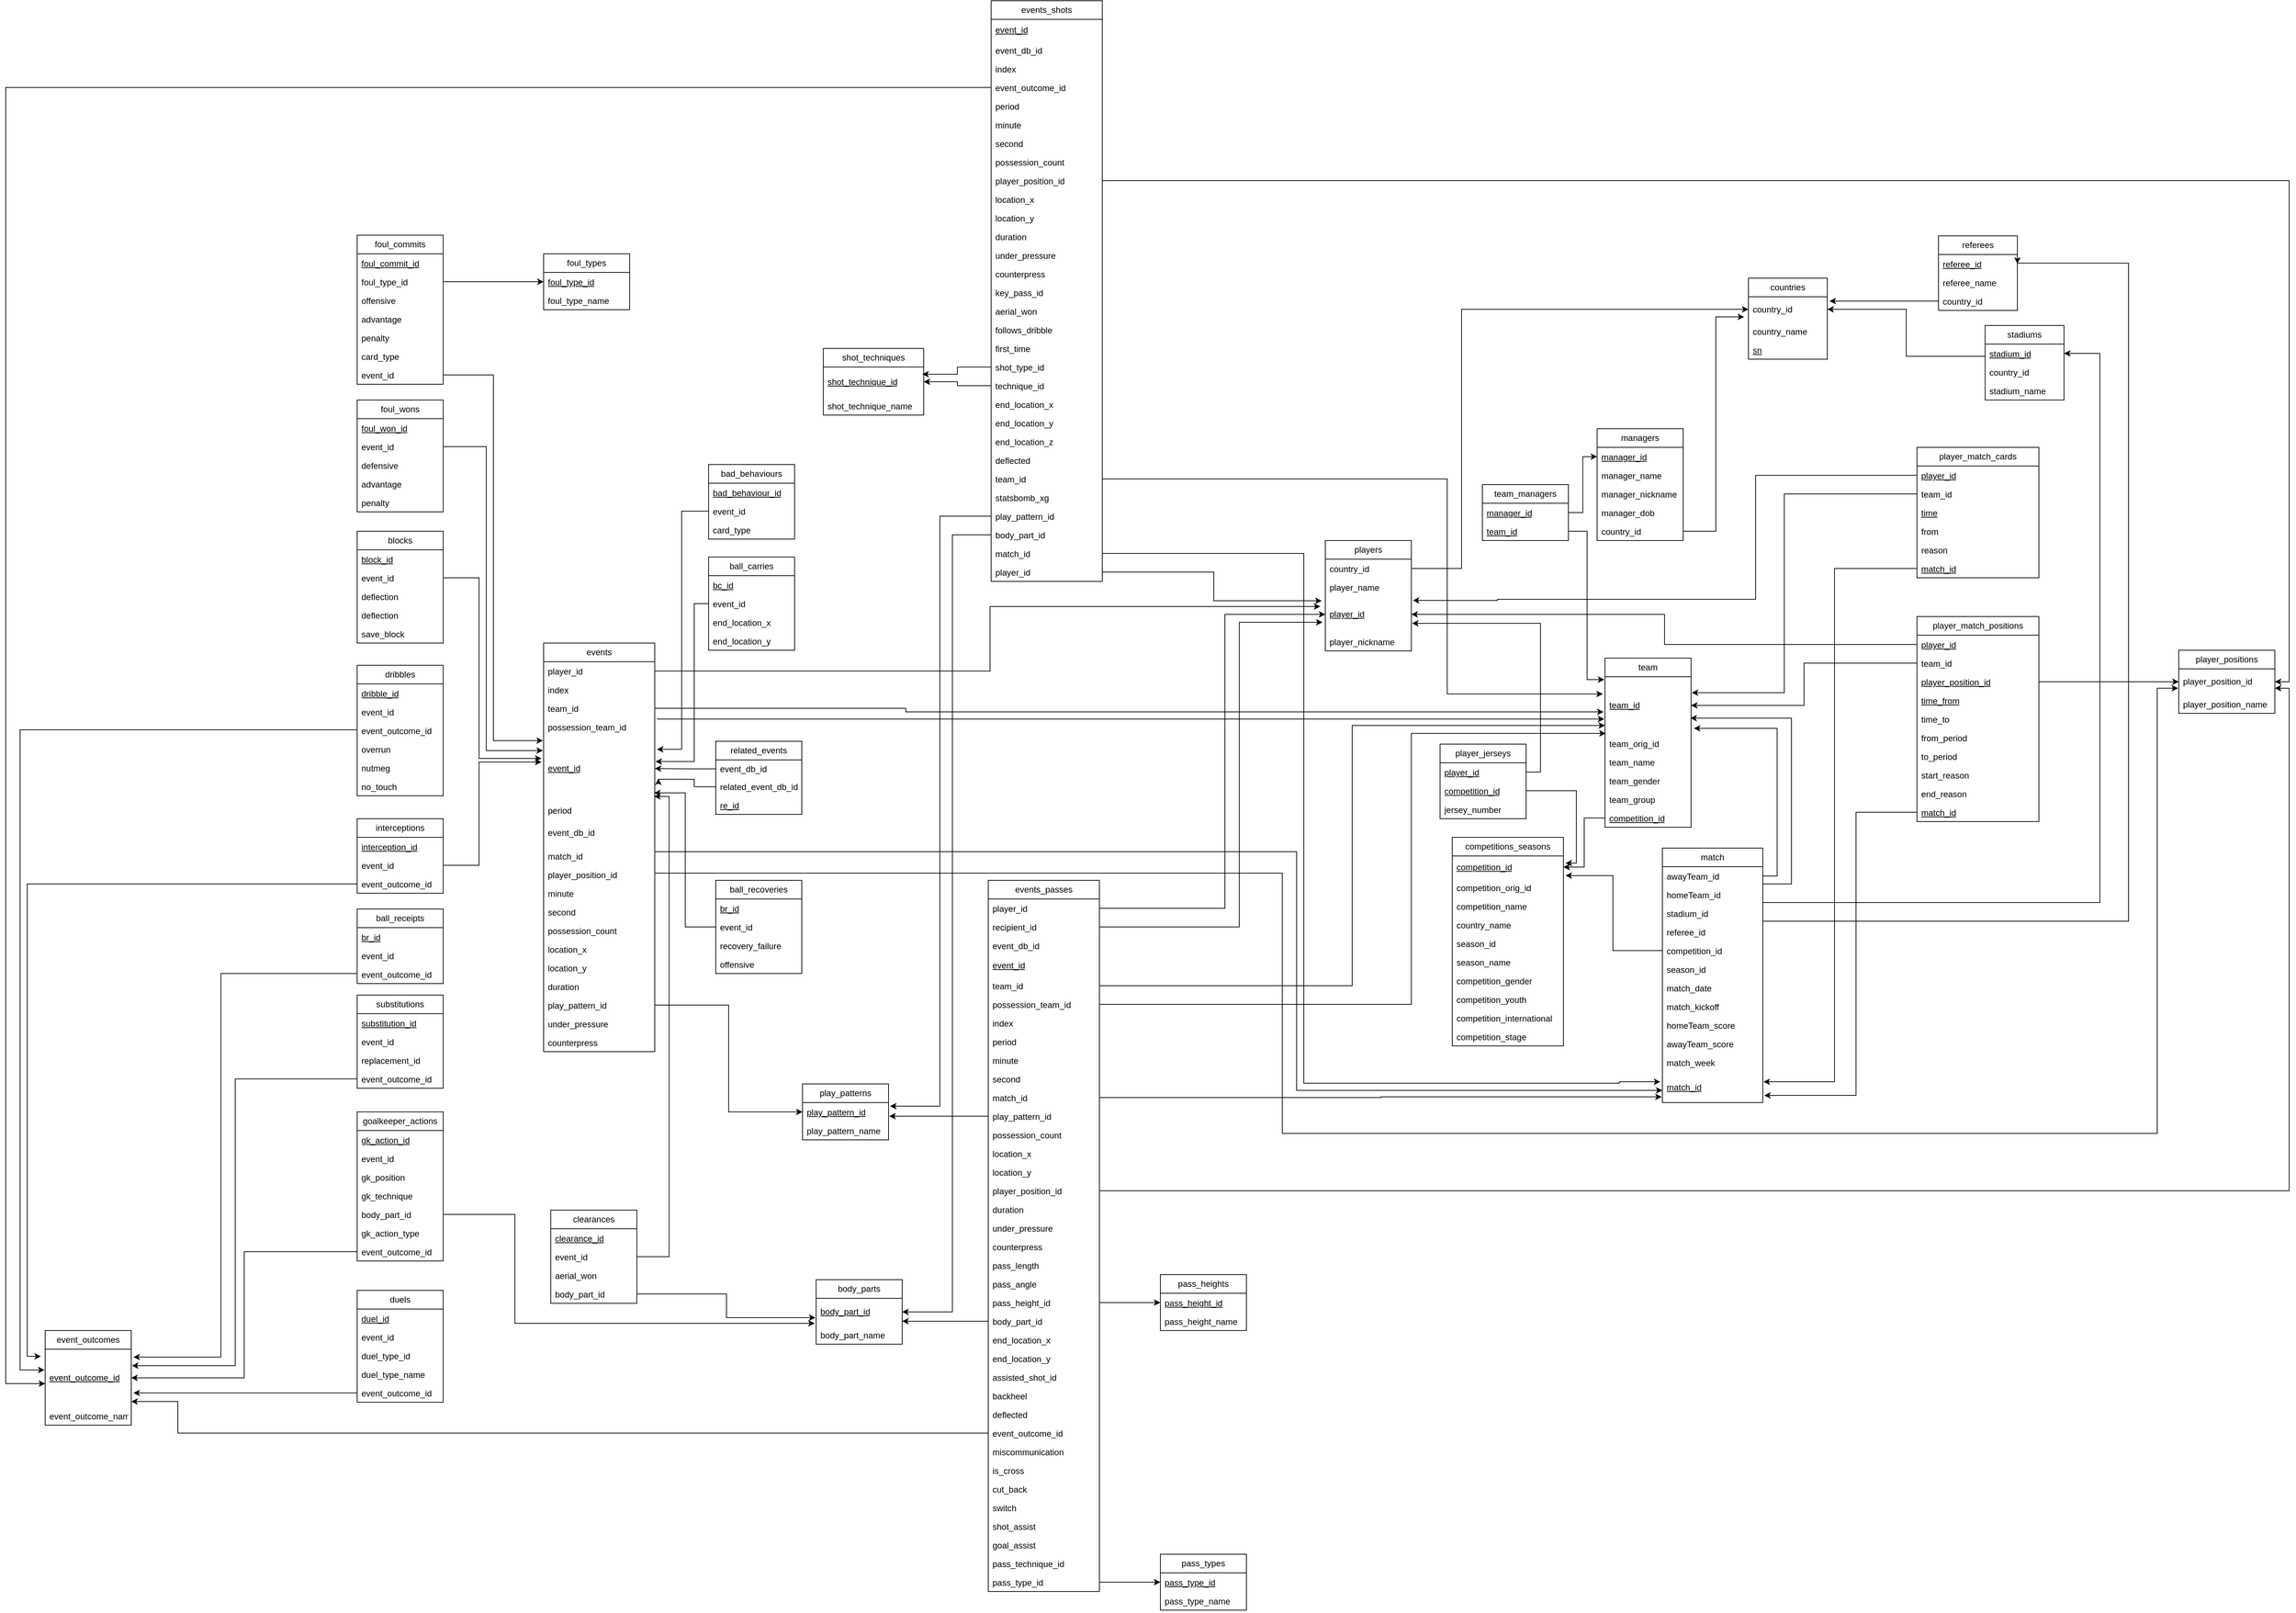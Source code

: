 <mxfile version="24.0.6" type="device">
  <diagram name="Page-1" id="euUB1JI1pM0_XUN8o0wz">
    <mxGraphModel dx="4479" dy="2158" grid="1" gridSize="10" guides="1" tooltips="1" connect="1" arrows="1" fold="1" page="1" pageScale="1" pageWidth="850" pageHeight="1100" math="0" shadow="0">
      <root>
        <mxCell id="0" />
        <mxCell id="1" parent="0" />
        <mxCell id="IzQ1kHWyZ4dIScxcZV7I-1" value="countries" style="swimlane;fontStyle=0;childLayout=stackLayout;horizontal=1;startSize=26;fillColor=none;horizontalStack=0;resizeParent=1;resizeParentMax=0;resizeLast=0;collapsible=1;marginBottom=0;whiteSpace=wrap;html=1;" parent="1" vertex="1">
          <mxGeometry x="-50" y="-633" width="110" height="113" as="geometry" />
        </mxCell>
        <mxCell id="IzQ1kHWyZ4dIScxcZV7I-2" value="country_id" style="text;strokeColor=none;fillColor=none;align=left;verticalAlign=middle;spacingLeft=4;spacingRight=4;overflow=hidden;rotatable=0;points=[[0,0.5],[1,0.5]];portConstraint=eastwest;whiteSpace=wrap;html=1;" parent="IzQ1kHWyZ4dIScxcZV7I-1" vertex="1">
          <mxGeometry y="26" width="110" height="35" as="geometry" />
        </mxCell>
        <mxCell id="IzQ1kHWyZ4dIScxcZV7I-3" value="country_name" style="text;strokeColor=none;fillColor=none;align=left;verticalAlign=top;spacingLeft=4;spacingRight=4;overflow=hidden;rotatable=0;points=[[0,0.5],[1,0.5]];portConstraint=eastwest;whiteSpace=wrap;html=1;" parent="IzQ1kHWyZ4dIScxcZV7I-1" vertex="1">
          <mxGeometry y="61" width="110" height="26" as="geometry" />
        </mxCell>
        <mxCell id="u0jjfJyoJ9PtwlPDA4h--1" value="&lt;u&gt;sn&lt;/u&gt;" style="text;strokeColor=none;fillColor=none;align=left;verticalAlign=top;spacingLeft=4;spacingRight=4;overflow=hidden;rotatable=0;points=[[0,0.5],[1,0.5]];portConstraint=eastwest;whiteSpace=wrap;html=1;" parent="IzQ1kHWyZ4dIScxcZV7I-1" vertex="1">
          <mxGeometry y="87" width="110" height="26" as="geometry" />
        </mxCell>
        <mxCell id="IzQ1kHWyZ4dIScxcZV7I-5" value="referees" style="swimlane;fontStyle=0;childLayout=stackLayout;horizontal=1;startSize=26;fillColor=none;horizontalStack=0;resizeParent=1;resizeParentMax=0;resizeLast=0;collapsible=1;marginBottom=0;whiteSpace=wrap;html=1;" parent="1" vertex="1">
          <mxGeometry x="215" y="-692" width="110" height="104" as="geometry" />
        </mxCell>
        <mxCell id="IzQ1kHWyZ4dIScxcZV7I-6" value="&lt;u&gt;referee_id&lt;/u&gt;" style="text;strokeColor=none;fillColor=none;align=left;verticalAlign=top;spacingLeft=4;spacingRight=4;overflow=hidden;rotatable=0;points=[[0,0.5],[1,0.5]];portConstraint=eastwest;whiteSpace=wrap;html=1;" parent="IzQ1kHWyZ4dIScxcZV7I-5" vertex="1">
          <mxGeometry y="26" width="110" height="26" as="geometry" />
        </mxCell>
        <mxCell id="IzQ1kHWyZ4dIScxcZV7I-7" value="referee_name" style="text;strokeColor=none;fillColor=none;align=left;verticalAlign=top;spacingLeft=4;spacingRight=4;overflow=hidden;rotatable=0;points=[[0,0.5],[1,0.5]];portConstraint=eastwest;whiteSpace=wrap;html=1;" parent="IzQ1kHWyZ4dIScxcZV7I-5" vertex="1">
          <mxGeometry y="52" width="110" height="26" as="geometry" />
        </mxCell>
        <mxCell id="IzQ1kHWyZ4dIScxcZV7I-8" value="country_id" style="text;strokeColor=none;fillColor=none;align=left;verticalAlign=top;spacingLeft=4;spacingRight=4;overflow=hidden;rotatable=0;points=[[0,0.5],[1,0.5]];portConstraint=eastwest;whiteSpace=wrap;html=1;" parent="IzQ1kHWyZ4dIScxcZV7I-5" vertex="1">
          <mxGeometry y="78" width="110" height="26" as="geometry" />
        </mxCell>
        <mxCell id="IzQ1kHWyZ4dIScxcZV7I-10" value="stadiums" style="swimlane;fontStyle=0;childLayout=stackLayout;horizontal=1;startSize=26;fillColor=none;horizontalStack=0;resizeParent=1;resizeParentMax=0;resizeLast=0;collapsible=1;marginBottom=0;whiteSpace=wrap;html=1;" parent="1" vertex="1">
          <mxGeometry x="280" y="-567" width="110" height="104" as="geometry" />
        </mxCell>
        <mxCell id="IzQ1kHWyZ4dIScxcZV7I-11" value="&lt;u&gt;&lt;span style=&quot;text-align: center;&quot;&gt;stadium&lt;/span&gt;_id&lt;/u&gt;" style="text;strokeColor=none;fillColor=none;align=left;verticalAlign=top;spacingLeft=4;spacingRight=4;overflow=hidden;rotatable=0;points=[[0,0.5],[1,0.5]];portConstraint=eastwest;whiteSpace=wrap;html=1;" parent="IzQ1kHWyZ4dIScxcZV7I-10" vertex="1">
          <mxGeometry y="26" width="110" height="26" as="geometry" />
        </mxCell>
        <mxCell id="IzQ1kHWyZ4dIScxcZV7I-13" value="country_id" style="text;strokeColor=none;fillColor=none;align=left;verticalAlign=top;spacingLeft=4;spacingRight=4;overflow=hidden;rotatable=0;points=[[0,0.5],[1,0.5]];portConstraint=eastwest;whiteSpace=wrap;html=1;" parent="IzQ1kHWyZ4dIScxcZV7I-10" vertex="1">
          <mxGeometry y="52" width="110" height="26" as="geometry" />
        </mxCell>
        <mxCell id="IzQ1kHWyZ4dIScxcZV7I-12" value="&lt;span style=&quot;text-align: center;&quot;&gt;stadium&lt;/span&gt;_name" style="text;strokeColor=none;fillColor=none;align=left;verticalAlign=top;spacingLeft=4;spacingRight=4;overflow=hidden;rotatable=0;points=[[0,0.5],[1,0.5]];portConstraint=eastwest;whiteSpace=wrap;html=1;" parent="IzQ1kHWyZ4dIScxcZV7I-10" vertex="1">
          <mxGeometry y="78" width="110" height="26" as="geometry" />
        </mxCell>
        <mxCell id="IzQ1kHWyZ4dIScxcZV7I-19" value="managers" style="swimlane;fontStyle=0;childLayout=stackLayout;horizontal=1;startSize=26;fillColor=none;horizontalStack=0;resizeParent=1;resizeParentMax=0;resizeLast=0;collapsible=1;marginBottom=0;whiteSpace=wrap;html=1;" parent="1" vertex="1">
          <mxGeometry x="-261" y="-423" width="120" height="156" as="geometry" />
        </mxCell>
        <mxCell id="IzQ1kHWyZ4dIScxcZV7I-20" value="&lt;u&gt;&lt;span style=&quot;text-align: center;&quot;&gt;manager&lt;/span&gt;_id&lt;/u&gt;" style="text;strokeColor=none;fillColor=none;align=left;verticalAlign=top;spacingLeft=4;spacingRight=4;overflow=hidden;rotatable=0;points=[[0,0.5],[1,0.5]];portConstraint=eastwest;whiteSpace=wrap;html=1;" parent="IzQ1kHWyZ4dIScxcZV7I-19" vertex="1">
          <mxGeometry y="26" width="120" height="26" as="geometry" />
        </mxCell>
        <mxCell id="IzQ1kHWyZ4dIScxcZV7I-21" value="&lt;span style=&quot;text-align: center;&quot;&gt;manager&lt;/span&gt;_name" style="text;strokeColor=none;fillColor=none;align=left;verticalAlign=top;spacingLeft=4;spacingRight=4;overflow=hidden;rotatable=0;points=[[0,0.5],[1,0.5]];portConstraint=eastwest;whiteSpace=wrap;html=1;" parent="IzQ1kHWyZ4dIScxcZV7I-19" vertex="1">
          <mxGeometry y="52" width="120" height="26" as="geometry" />
        </mxCell>
        <mxCell id="IzQ1kHWyZ4dIScxcZV7I-23" value="&lt;span style=&quot;text-align: center;&quot;&gt;manager&lt;/span&gt;_nickname" style="text;strokeColor=none;fillColor=none;align=left;verticalAlign=top;spacingLeft=4;spacingRight=4;overflow=hidden;rotatable=0;points=[[0,0.5],[1,0.5]];portConstraint=eastwest;whiteSpace=wrap;html=1;" parent="IzQ1kHWyZ4dIScxcZV7I-19" vertex="1">
          <mxGeometry y="78" width="120" height="26" as="geometry" />
        </mxCell>
        <mxCell id="IzQ1kHWyZ4dIScxcZV7I-24" value="&lt;span style=&quot;text-align: center;&quot;&gt;manager&lt;/span&gt;_dob" style="text;strokeColor=none;fillColor=none;align=left;verticalAlign=top;spacingLeft=4;spacingRight=4;overflow=hidden;rotatable=0;points=[[0,0.5],[1,0.5]];portConstraint=eastwest;whiteSpace=wrap;html=1;" parent="IzQ1kHWyZ4dIScxcZV7I-19" vertex="1">
          <mxGeometry y="104" width="120" height="26" as="geometry" />
        </mxCell>
        <mxCell id="IzQ1kHWyZ4dIScxcZV7I-22" value="country_id" style="text;strokeColor=none;fillColor=none;align=left;verticalAlign=top;spacingLeft=4;spacingRight=4;overflow=hidden;rotatable=0;points=[[0,0.5],[1,0.5]];portConstraint=eastwest;whiteSpace=wrap;html=1;" parent="IzQ1kHWyZ4dIScxcZV7I-19" vertex="1">
          <mxGeometry y="130" width="120" height="26" as="geometry" />
        </mxCell>
        <mxCell id="IzQ1kHWyZ4dIScxcZV7I-26" style="edgeStyle=orthogonalEdgeStyle;rounded=0;orthogonalLoop=1;jettySize=auto;html=1;exitX=1;exitY=0.5;exitDx=0;exitDy=0;entryX=-0.055;entryY=0.8;entryDx=0;entryDy=0;entryPerimeter=0;" parent="1" source="IzQ1kHWyZ4dIScxcZV7I-22" target="IzQ1kHWyZ4dIScxcZV7I-2" edge="1">
          <mxGeometry relative="1" as="geometry" />
        </mxCell>
        <mxCell id="IzQ1kHWyZ4dIScxcZV7I-27" value="team" style="swimlane;fontStyle=0;childLayout=stackLayout;horizontal=1;startSize=26;fillColor=none;horizontalStack=0;resizeParent=1;resizeParentMax=0;resizeLast=0;collapsible=1;marginBottom=0;whiteSpace=wrap;html=1;" parent="1" vertex="1">
          <mxGeometry x="-250" y="-103" width="120" height="236" as="geometry" />
        </mxCell>
        <mxCell id="IzQ1kHWyZ4dIScxcZV7I-28" value="&lt;u&gt;&lt;span style=&quot;text-align: center;&quot;&gt;team&lt;/span&gt;_id&lt;/u&gt;" style="text;strokeColor=none;fillColor=none;align=left;verticalAlign=middle;spacingLeft=4;spacingRight=4;overflow=hidden;rotatable=0;points=[[0,0.5],[1,0.5]];portConstraint=eastwest;whiteSpace=wrap;html=1;" parent="IzQ1kHWyZ4dIScxcZV7I-27" vertex="1">
          <mxGeometry y="26" width="120" height="80" as="geometry" />
        </mxCell>
        <mxCell id="sX7GUxveeDLK2bp8o3HS-4" value="&lt;div style=&quot;text-align: center;&quot;&gt;team_orig_id&lt;/div&gt;" style="text;strokeColor=none;fillColor=none;align=left;verticalAlign=top;spacingLeft=4;spacingRight=4;overflow=hidden;rotatable=0;points=[[0,0.5],[1,0.5]];portConstraint=eastwest;whiteSpace=wrap;html=1;" parent="IzQ1kHWyZ4dIScxcZV7I-27" vertex="1">
          <mxGeometry y="106" width="120" height="26" as="geometry" />
        </mxCell>
        <mxCell id="IzQ1kHWyZ4dIScxcZV7I-29" value="&lt;div style=&quot;text-align: center;&quot;&gt;team_name&lt;/div&gt;" style="text;strokeColor=none;fillColor=none;align=left;verticalAlign=top;spacingLeft=4;spacingRight=4;overflow=hidden;rotatable=0;points=[[0,0.5],[1,0.5]];portConstraint=eastwest;whiteSpace=wrap;html=1;" parent="IzQ1kHWyZ4dIScxcZV7I-27" vertex="1">
          <mxGeometry y="132" width="120" height="26" as="geometry" />
        </mxCell>
        <mxCell id="IzQ1kHWyZ4dIScxcZV7I-30" value="&lt;div style=&quot;text-align: center;&quot;&gt;team_gender&lt;/div&gt;" style="text;strokeColor=none;fillColor=none;align=left;verticalAlign=top;spacingLeft=4;spacingRight=4;overflow=hidden;rotatable=0;points=[[0,0.5],[1,0.5]];portConstraint=eastwest;whiteSpace=wrap;html=1;" parent="IzQ1kHWyZ4dIScxcZV7I-27" vertex="1">
          <mxGeometry y="158" width="120" height="26" as="geometry" />
        </mxCell>
        <mxCell id="IzQ1kHWyZ4dIScxcZV7I-31" value="&lt;div style=&quot;text-align: center;&quot;&gt;team_group&lt;/div&gt;" style="text;strokeColor=none;fillColor=none;align=left;verticalAlign=top;spacingLeft=4;spacingRight=4;overflow=hidden;rotatable=0;points=[[0,0.5],[1,0.5]];portConstraint=eastwest;whiteSpace=wrap;html=1;" parent="IzQ1kHWyZ4dIScxcZV7I-27" vertex="1">
          <mxGeometry y="184" width="120" height="26" as="geometry" />
        </mxCell>
        <mxCell id="IzQ1kHWyZ4dIScxcZV7I-34" value="&lt;u&gt;competition_id&lt;/u&gt;" style="text;strokeColor=none;fillColor=none;align=left;verticalAlign=top;spacingLeft=4;spacingRight=4;overflow=hidden;rotatable=0;points=[[0,0.5],[1,0.5]];portConstraint=eastwest;whiteSpace=wrap;html=1;" parent="IzQ1kHWyZ4dIScxcZV7I-27" vertex="1">
          <mxGeometry y="210" width="120" height="26" as="geometry" />
        </mxCell>
        <mxCell id="IzQ1kHWyZ4dIScxcZV7I-36" value="team_managers" style="swimlane;fontStyle=0;childLayout=stackLayout;horizontal=1;startSize=26;fillColor=none;horizontalStack=0;resizeParent=1;resizeParentMax=0;resizeLast=0;collapsible=1;marginBottom=0;whiteSpace=wrap;html=1;" parent="1" vertex="1">
          <mxGeometry x="-421" y="-345" width="120" height="78" as="geometry" />
        </mxCell>
        <mxCell id="IzQ1kHWyZ4dIScxcZV7I-37" value="&lt;div style=&quot;text-align: center;&quot;&gt;&lt;u&gt;manager_id&lt;/u&gt;&lt;/div&gt;" style="text;strokeColor=none;fillColor=none;align=left;verticalAlign=top;spacingLeft=4;spacingRight=4;overflow=hidden;rotatable=0;points=[[0,0.5],[1,0.5]];portConstraint=eastwest;whiteSpace=wrap;html=1;" parent="IzQ1kHWyZ4dIScxcZV7I-36" vertex="1">
          <mxGeometry y="26" width="120" height="26" as="geometry" />
        </mxCell>
        <mxCell id="IzQ1kHWyZ4dIScxcZV7I-38" value="&lt;div style=&quot;text-align: center;&quot;&gt;&lt;u&gt;team_id&lt;/u&gt;&lt;/div&gt;" style="text;strokeColor=none;fillColor=none;align=left;verticalAlign=top;spacingLeft=4;spacingRight=4;overflow=hidden;rotatable=0;points=[[0,0.5],[1,0.5]];portConstraint=eastwest;whiteSpace=wrap;html=1;" parent="IzQ1kHWyZ4dIScxcZV7I-36" vertex="1">
          <mxGeometry y="52" width="120" height="26" as="geometry" />
        </mxCell>
        <mxCell id="IzQ1kHWyZ4dIScxcZV7I-46" style="edgeStyle=orthogonalEdgeStyle;rounded=0;orthogonalLoop=1;jettySize=auto;html=1;exitX=1;exitY=0.5;exitDx=0;exitDy=0;entryX=0;entryY=0.5;entryDx=0;entryDy=0;" parent="1" source="IzQ1kHWyZ4dIScxcZV7I-37" target="IzQ1kHWyZ4dIScxcZV7I-20" edge="1">
          <mxGeometry relative="1" as="geometry" />
        </mxCell>
        <mxCell id="IzQ1kHWyZ4dIScxcZV7I-47" style="edgeStyle=orthogonalEdgeStyle;rounded=0;orthogonalLoop=1;jettySize=auto;html=1;exitX=1;exitY=0.5;exitDx=0;exitDy=0;" parent="1" source="IzQ1kHWyZ4dIScxcZV7I-38" edge="1">
          <mxGeometry relative="1" as="geometry">
            <mxPoint x="-251" y="-73" as="targetPoint" />
            <Array as="points">
              <mxPoint x="-275" y="-280" />
              <mxPoint x="-275" y="-73" />
              <mxPoint x="-251" y="-73" />
            </Array>
          </mxGeometry>
        </mxCell>
        <mxCell id="IzQ1kHWyZ4dIScxcZV7I-50" value="match" style="swimlane;fontStyle=0;childLayout=stackLayout;horizontal=1;startSize=26;fillColor=none;horizontalStack=0;resizeParent=1;resizeParentMax=0;resizeLast=0;collapsible=1;marginBottom=0;whiteSpace=wrap;html=1;" parent="1" vertex="1">
          <mxGeometry x="-170" y="162" width="140" height="355" as="geometry" />
        </mxCell>
        <mxCell id="IzQ1kHWyZ4dIScxcZV7I-55" value="&lt;div style=&quot;text-align: center;&quot;&gt;awayTeam_id&lt;/div&gt;" style="text;strokeColor=none;fillColor=none;align=left;verticalAlign=top;spacingLeft=4;spacingRight=4;overflow=hidden;rotatable=0;points=[[0,0.5],[1,0.5]];portConstraint=eastwest;whiteSpace=wrap;html=1;" parent="IzQ1kHWyZ4dIScxcZV7I-50" vertex="1">
          <mxGeometry y="26" width="140" height="26" as="geometry" />
        </mxCell>
        <mxCell id="IzQ1kHWyZ4dIScxcZV7I-54" value="&lt;div style=&quot;text-align: center;&quot;&gt;homeTeam_id&lt;/div&gt;" style="text;strokeColor=none;fillColor=none;align=left;verticalAlign=top;spacingLeft=4;spacingRight=4;overflow=hidden;rotatable=0;points=[[0,0.5],[1,0.5]];portConstraint=eastwest;whiteSpace=wrap;html=1;" parent="IzQ1kHWyZ4dIScxcZV7I-50" vertex="1">
          <mxGeometry y="52" width="140" height="26" as="geometry" />
        </mxCell>
        <mxCell id="IzQ1kHWyZ4dIScxcZV7I-67" value="&lt;div style=&quot;text-align: center;&quot;&gt;stadium_id&lt;/div&gt;" style="text;strokeColor=none;fillColor=none;align=left;verticalAlign=top;spacingLeft=4;spacingRight=4;overflow=hidden;rotatable=0;points=[[0,0.5],[1,0.5]];portConstraint=eastwest;whiteSpace=wrap;html=1;" parent="IzQ1kHWyZ4dIScxcZV7I-50" vertex="1">
          <mxGeometry y="78" width="140" height="26" as="geometry" />
        </mxCell>
        <mxCell id="IzQ1kHWyZ4dIScxcZV7I-68" value="&lt;div style=&quot;text-align: center;&quot;&gt;referee_id&lt;/div&gt;" style="text;strokeColor=none;fillColor=none;align=left;verticalAlign=top;spacingLeft=4;spacingRight=4;overflow=hidden;rotatable=0;points=[[0,0.5],[1,0.5]];portConstraint=eastwest;whiteSpace=wrap;html=1;" parent="IzQ1kHWyZ4dIScxcZV7I-50" vertex="1">
          <mxGeometry y="104" width="140" height="26" as="geometry" />
        </mxCell>
        <mxCell id="IzQ1kHWyZ4dIScxcZV7I-52" value="&lt;span&gt;competition_id&lt;/span&gt;" style="text;strokeColor=none;fillColor=none;align=left;verticalAlign=top;spacingLeft=4;spacingRight=4;overflow=hidden;rotatable=0;points=[[0,0.5],[1,0.5]];portConstraint=eastwest;whiteSpace=wrap;html=1;fontStyle=0" parent="IzQ1kHWyZ4dIScxcZV7I-50" vertex="1">
          <mxGeometry y="130" width="140" height="26" as="geometry" />
        </mxCell>
        <mxCell id="IzQ1kHWyZ4dIScxcZV7I-53" value="&lt;span&gt;season_id&lt;/span&gt;" style="text;strokeColor=none;fillColor=none;align=left;verticalAlign=top;spacingLeft=4;spacingRight=4;overflow=hidden;rotatable=0;points=[[0,0.5],[1,0.5]];portConstraint=eastwest;whiteSpace=wrap;html=1;fontStyle=0" parent="IzQ1kHWyZ4dIScxcZV7I-50" vertex="1">
          <mxGeometry y="156" width="140" height="26" as="geometry" />
        </mxCell>
        <mxCell id="IzQ1kHWyZ4dIScxcZV7I-59" value="match_date" style="text;strokeColor=none;fillColor=none;align=left;verticalAlign=top;spacingLeft=4;spacingRight=4;overflow=hidden;rotatable=0;points=[[0,0.5],[1,0.5]];portConstraint=eastwest;whiteSpace=wrap;html=1;fontStyle=0" parent="IzQ1kHWyZ4dIScxcZV7I-50" vertex="1">
          <mxGeometry y="182" width="140" height="26" as="geometry" />
        </mxCell>
        <mxCell id="IzQ1kHWyZ4dIScxcZV7I-60" value="&lt;span&gt;match_kickoff&lt;/span&gt;" style="text;strokeColor=none;fillColor=none;align=left;verticalAlign=top;spacingLeft=4;spacingRight=4;overflow=hidden;rotatable=0;points=[[0,0.5],[1,0.5]];portConstraint=eastwest;whiteSpace=wrap;html=1;fontStyle=0" parent="IzQ1kHWyZ4dIScxcZV7I-50" vertex="1">
          <mxGeometry y="208" width="140" height="26" as="geometry" />
        </mxCell>
        <mxCell id="IzQ1kHWyZ4dIScxcZV7I-56" value="&lt;div style=&quot;text-align: center;&quot;&gt;homeTeam_score&lt;/div&gt;" style="text;strokeColor=none;fillColor=none;align=left;verticalAlign=top;spacingLeft=4;spacingRight=4;overflow=hidden;rotatable=0;points=[[0,0.5],[1,0.5]];portConstraint=eastwest;whiteSpace=wrap;html=1;" parent="IzQ1kHWyZ4dIScxcZV7I-50" vertex="1">
          <mxGeometry y="234" width="140" height="26" as="geometry" />
        </mxCell>
        <mxCell id="IzQ1kHWyZ4dIScxcZV7I-57" value="awayTeam_score" style="text;strokeColor=none;fillColor=none;align=left;verticalAlign=top;spacingLeft=4;spacingRight=4;overflow=hidden;rotatable=0;points=[[0,0.5],[1,0.5]];portConstraint=eastwest;whiteSpace=wrap;html=1;" parent="IzQ1kHWyZ4dIScxcZV7I-50" vertex="1">
          <mxGeometry y="260" width="140" height="26" as="geometry" />
        </mxCell>
        <mxCell id="IzQ1kHWyZ4dIScxcZV7I-66" value="match_week" style="text;strokeColor=none;fillColor=none;align=left;verticalAlign=top;spacingLeft=4;spacingRight=4;overflow=hidden;rotatable=0;points=[[0,0.5],[1,0.5]];portConstraint=eastwest;whiteSpace=wrap;html=1;" parent="IzQ1kHWyZ4dIScxcZV7I-50" vertex="1">
          <mxGeometry y="286" width="140" height="26" as="geometry" />
        </mxCell>
        <mxCell id="IzQ1kHWyZ4dIScxcZV7I-51" value="&lt;u&gt;&lt;span style=&quot;text-align: center;&quot;&gt;match&lt;/span&gt;_id&lt;/u&gt;" style="text;strokeColor=none;fillColor=none;align=left;verticalAlign=middle;spacingLeft=4;spacingRight=4;overflow=hidden;rotatable=0;points=[[0,0.5],[1,0.5]];portConstraint=eastwest;whiteSpace=wrap;html=1;" parent="IzQ1kHWyZ4dIScxcZV7I-50" vertex="1">
          <mxGeometry y="312" width="140" height="43" as="geometry" />
        </mxCell>
        <mxCell id="IzQ1kHWyZ4dIScxcZV7I-69" style="edgeStyle=orthogonalEdgeStyle;rounded=0;orthogonalLoop=1;jettySize=auto;html=1;exitX=1;exitY=0.5;exitDx=0;exitDy=0;entryX=1;entryY=0.5;entryDx=0;entryDy=0;" parent="1" source="IzQ1kHWyZ4dIScxcZV7I-68" target="IzQ1kHWyZ4dIScxcZV7I-6" edge="1">
          <mxGeometry relative="1" as="geometry">
            <Array as="points">
              <mxPoint x="-30" y="264" />
              <mxPoint x="480" y="264" />
              <mxPoint x="480" y="-654" />
            </Array>
          </mxGeometry>
        </mxCell>
        <mxCell id="IzQ1kHWyZ4dIScxcZV7I-70" style="edgeStyle=orthogonalEdgeStyle;rounded=0;orthogonalLoop=1;jettySize=auto;html=1;exitX=1;exitY=0.5;exitDx=0;exitDy=0;entryX=1;entryY=0.5;entryDx=0;entryDy=0;" parent="1" source="IzQ1kHWyZ4dIScxcZV7I-67" target="IzQ1kHWyZ4dIScxcZV7I-11" edge="1">
          <mxGeometry relative="1" as="geometry">
            <Array as="points">
              <mxPoint x="-30" y="238" />
              <mxPoint x="440" y="238" />
              <mxPoint x="440" y="-528" />
            </Array>
            <mxPoint x="390" y="-543" as="targetPoint" />
          </mxGeometry>
        </mxCell>
        <mxCell id="IzQ1kHWyZ4dIScxcZV7I-86" value="competitions_seasons" style="swimlane;fontStyle=0;childLayout=stackLayout;horizontal=1;startSize=26;fillColor=none;horizontalStack=0;resizeParent=1;resizeParentMax=0;resizeLast=0;collapsible=1;marginBottom=0;whiteSpace=wrap;html=1;" parent="1" vertex="1">
          <mxGeometry x="-463" y="147" width="155" height="291" as="geometry" />
        </mxCell>
        <mxCell id="IzQ1kHWyZ4dIScxcZV7I-87" value="&lt;u&gt;&lt;span style=&quot;text-align: center;&quot;&gt;competition&lt;/span&gt;_id&lt;/u&gt;" style="text;strokeColor=none;fillColor=none;align=left;verticalAlign=middle;spacingLeft=4;spacingRight=4;overflow=hidden;rotatable=0;points=[[0,0.5],[1,0.5]];portConstraint=eastwest;whiteSpace=wrap;html=1;" parent="IzQ1kHWyZ4dIScxcZV7I-86" vertex="1">
          <mxGeometry y="26" width="155" height="31" as="geometry" />
        </mxCell>
        <mxCell id="u0jjfJyoJ9PtwlPDA4h--2" value="&lt;span style=&quot;text-align: center;&quot;&gt;competition&lt;/span&gt;_orig_id" style="text;strokeColor=none;fillColor=none;align=left;verticalAlign=top;spacingLeft=4;spacingRight=4;overflow=hidden;rotatable=0;points=[[0,0.5],[1,0.5]];portConstraint=eastwest;whiteSpace=wrap;html=1;" parent="IzQ1kHWyZ4dIScxcZV7I-86" vertex="1">
          <mxGeometry y="57" width="155" height="26" as="geometry" />
        </mxCell>
        <mxCell id="IzQ1kHWyZ4dIScxcZV7I-88" value="&lt;span style=&quot;text-align: center;&quot;&gt;competition&lt;/span&gt;_name" style="text;strokeColor=none;fillColor=none;align=left;verticalAlign=top;spacingLeft=4;spacingRight=4;overflow=hidden;rotatable=0;points=[[0,0.5],[1,0.5]];portConstraint=eastwest;whiteSpace=wrap;html=1;" parent="IzQ1kHWyZ4dIScxcZV7I-86" vertex="1">
          <mxGeometry y="83" width="155" height="26" as="geometry" />
        </mxCell>
        <mxCell id="IzQ1kHWyZ4dIScxcZV7I-90" value="&lt;div style=&quot;text-align: center;&quot;&gt;country_name&lt;/div&gt;" style="text;strokeColor=none;fillColor=none;align=left;verticalAlign=top;spacingLeft=4;spacingRight=4;overflow=hidden;rotatable=0;points=[[0,0.5],[1,0.5]];portConstraint=eastwest;whiteSpace=wrap;html=1;" parent="IzQ1kHWyZ4dIScxcZV7I-86" vertex="1">
          <mxGeometry y="109" width="155" height="26" as="geometry" />
        </mxCell>
        <mxCell id="IzQ1kHWyZ4dIScxcZV7I-89" value="&lt;div style=&quot;text-align: center;&quot;&gt;season_id&lt;/div&gt;" style="text;strokeColor=none;fillColor=none;align=left;verticalAlign=top;spacingLeft=4;spacingRight=4;overflow=hidden;rotatable=0;points=[[0,0.5],[1,0.5]];portConstraint=eastwest;whiteSpace=wrap;html=1;" parent="IzQ1kHWyZ4dIScxcZV7I-86" vertex="1">
          <mxGeometry y="135" width="155" height="26" as="geometry" />
        </mxCell>
        <mxCell id="sX7GUxveeDLK2bp8o3HS-2" value="&lt;div style=&quot;text-align: center;&quot;&gt;season_name&lt;/div&gt;" style="text;strokeColor=none;fillColor=none;align=left;verticalAlign=top;spacingLeft=4;spacingRight=4;overflow=hidden;rotatable=0;points=[[0,0.5],[1,0.5]];portConstraint=eastwest;whiteSpace=wrap;html=1;" parent="IzQ1kHWyZ4dIScxcZV7I-86" vertex="1">
          <mxGeometry y="161" width="155" height="26" as="geometry" />
        </mxCell>
        <mxCell id="IzQ1kHWyZ4dIScxcZV7I-91" value="competition_gender" style="text;strokeColor=none;fillColor=none;align=left;verticalAlign=top;spacingLeft=4;spacingRight=4;overflow=hidden;rotatable=0;points=[[0,0.5],[1,0.5]];portConstraint=eastwest;whiteSpace=wrap;html=1;" parent="IzQ1kHWyZ4dIScxcZV7I-86" vertex="1">
          <mxGeometry y="187" width="155" height="26" as="geometry" />
        </mxCell>
        <mxCell id="IzQ1kHWyZ4dIScxcZV7I-92" value="competition_youth" style="text;strokeColor=none;fillColor=none;align=left;verticalAlign=top;spacingLeft=4;spacingRight=4;overflow=hidden;rotatable=0;points=[[0,0.5],[1,0.5]];portConstraint=eastwest;whiteSpace=wrap;html=1;" parent="IzQ1kHWyZ4dIScxcZV7I-86" vertex="1">
          <mxGeometry y="213" width="155" height="26" as="geometry" />
        </mxCell>
        <mxCell id="IzQ1kHWyZ4dIScxcZV7I-93" value="competition_international" style="text;strokeColor=none;fillColor=none;align=left;verticalAlign=top;spacingLeft=4;spacingRight=4;overflow=hidden;rotatable=0;points=[[0,0.5],[1,0.5]];portConstraint=eastwest;whiteSpace=wrap;html=1;" parent="IzQ1kHWyZ4dIScxcZV7I-86" vertex="1">
          <mxGeometry y="239" width="155" height="26" as="geometry" />
        </mxCell>
        <mxCell id="IzQ1kHWyZ4dIScxcZV7I-97" value="competition_stage" style="text;strokeColor=none;fillColor=none;align=left;verticalAlign=top;spacingLeft=4;spacingRight=4;overflow=hidden;rotatable=0;points=[[0,0.5],[1,0.5]];portConstraint=eastwest;whiteSpace=wrap;html=1;" parent="IzQ1kHWyZ4dIScxcZV7I-86" vertex="1">
          <mxGeometry y="265" width="155" height="26" as="geometry" />
        </mxCell>
        <mxCell id="IzQ1kHWyZ4dIScxcZV7I-110" style="edgeStyle=orthogonalEdgeStyle;rounded=0;orthogonalLoop=1;jettySize=auto;html=1;exitX=0;exitY=0.5;exitDx=0;exitDy=0;entryX=1.019;entryY=0.885;entryDx=0;entryDy=0;entryPerimeter=0;" parent="1" source="IzQ1kHWyZ4dIScxcZV7I-52" target="IzQ1kHWyZ4dIScxcZV7I-87" edge="1">
          <mxGeometry relative="1" as="geometry" />
        </mxCell>
        <mxCell id="IzQ1kHWyZ4dIScxcZV7I-111" style="edgeStyle=orthogonalEdgeStyle;rounded=0;orthogonalLoop=1;jettySize=auto;html=1;exitX=0;exitY=0.5;exitDx=0;exitDy=0;entryX=1;entryY=0.5;entryDx=0;entryDy=0;" parent="1" source="IzQ1kHWyZ4dIScxcZV7I-34" target="IzQ1kHWyZ4dIScxcZV7I-87" edge="1">
          <mxGeometry relative="1" as="geometry" />
        </mxCell>
        <mxCell id="IzQ1kHWyZ4dIScxcZV7I-117" style="edgeStyle=orthogonalEdgeStyle;rounded=0;orthogonalLoop=1;jettySize=auto;html=1;exitX=0;exitY=0.5;exitDx=0;exitDy=0;entryX=1.027;entryY=0.171;entryDx=0;entryDy=0;entryPerimeter=0;" parent="1" source="IzQ1kHWyZ4dIScxcZV7I-8" target="IzQ1kHWyZ4dIScxcZV7I-2" edge="1">
          <mxGeometry relative="1" as="geometry" />
        </mxCell>
        <mxCell id="u0jjfJyoJ9PtwlPDA4h--3" style="edgeStyle=orthogonalEdgeStyle;rounded=0;orthogonalLoop=1;jettySize=auto;html=1;exitX=1;exitY=0.5;exitDx=0;exitDy=0;entryX=1.033;entryY=0.9;entryDx=0;entryDy=0;entryPerimeter=0;" parent="1" source="IzQ1kHWyZ4dIScxcZV7I-55" target="IzQ1kHWyZ4dIScxcZV7I-28" edge="1">
          <mxGeometry relative="1" as="geometry" />
        </mxCell>
        <mxCell id="sX7GUxveeDLK2bp8o3HS-6" value="players" style="swimlane;fontStyle=0;childLayout=stackLayout;horizontal=1;startSize=26;fillColor=none;horizontalStack=0;resizeParent=1;resizeParentMax=0;resizeLast=0;collapsible=1;marginBottom=0;whiteSpace=wrap;html=1;" parent="1" vertex="1">
          <mxGeometry x="-640" y="-267" width="120" height="154" as="geometry" />
        </mxCell>
        <mxCell id="sX7GUxveeDLK2bp8o3HS-10" value="&lt;div style=&quot;text-align: center;&quot;&gt;country_id&lt;/div&gt;" style="text;strokeColor=none;fillColor=none;align=left;verticalAlign=top;spacingLeft=4;spacingRight=4;overflow=hidden;rotatable=0;points=[[0,0.5],[1,0.5]];portConstraint=eastwest;whiteSpace=wrap;html=1;" parent="sX7GUxveeDLK2bp8o3HS-6" vertex="1">
          <mxGeometry y="26" width="120" height="26" as="geometry" />
        </mxCell>
        <mxCell id="sX7GUxveeDLK2bp8o3HS-8" value="&lt;div style=&quot;text-align: center;&quot;&gt;player_name&lt;/div&gt;" style="text;strokeColor=none;fillColor=none;align=left;verticalAlign=top;spacingLeft=4;spacingRight=4;overflow=hidden;rotatable=0;points=[[0,0.5],[1,0.5]];portConstraint=eastwest;whiteSpace=wrap;html=1;" parent="sX7GUxveeDLK2bp8o3HS-6" vertex="1">
          <mxGeometry y="52" width="120" height="26" as="geometry" />
        </mxCell>
        <mxCell id="sX7GUxveeDLK2bp8o3HS-7" value="&lt;div style=&quot;text-align: center;&quot;&gt;&lt;u&gt;player_id&lt;/u&gt;&lt;/div&gt;" style="text;strokeColor=none;fillColor=none;align=left;verticalAlign=middle;spacingLeft=4;spacingRight=4;overflow=hidden;rotatable=0;points=[[0,0.5],[1,0.5]];portConstraint=eastwest;whiteSpace=wrap;html=1;" parent="sX7GUxveeDLK2bp8o3HS-6" vertex="1">
          <mxGeometry y="78" width="120" height="50" as="geometry" />
        </mxCell>
        <mxCell id="sX7GUxveeDLK2bp8o3HS-9" value="&lt;div style=&quot;text-align: center;&quot;&gt;player_nickname&lt;/div&gt;" style="text;strokeColor=none;fillColor=none;align=left;verticalAlign=top;spacingLeft=4;spacingRight=4;overflow=hidden;rotatable=0;points=[[0,0.5],[1,0.5]];portConstraint=eastwest;whiteSpace=wrap;html=1;" parent="sX7GUxveeDLK2bp8o3HS-6" vertex="1">
          <mxGeometry y="128" width="120" height="26" as="geometry" />
        </mxCell>
        <mxCell id="sX7GUxveeDLK2bp8o3HS-13" value="player_jerseys" style="swimlane;fontStyle=0;childLayout=stackLayout;horizontal=1;startSize=26;fillColor=none;horizontalStack=0;resizeParent=1;resizeParentMax=0;resizeLast=0;collapsible=1;marginBottom=0;whiteSpace=wrap;html=1;" parent="1" vertex="1">
          <mxGeometry x="-480" y="17" width="120" height="104" as="geometry" />
        </mxCell>
        <mxCell id="sX7GUxveeDLK2bp8o3HS-14" value="&lt;div style=&quot;text-align: center;&quot;&gt;&lt;u&gt;player_id&lt;/u&gt;&lt;/div&gt;" style="text;strokeColor=none;fillColor=none;align=left;verticalAlign=top;spacingLeft=4;spacingRight=4;overflow=hidden;rotatable=0;points=[[0,0.5],[1,0.5]];portConstraint=eastwest;whiteSpace=wrap;html=1;" parent="sX7GUxveeDLK2bp8o3HS-13" vertex="1">
          <mxGeometry y="26" width="120" height="26" as="geometry" />
        </mxCell>
        <mxCell id="sX7GUxveeDLK2bp8o3HS-15" value="&lt;div style=&quot;text-align: center;&quot;&gt;&lt;u&gt;competition_id&lt;/u&gt;&lt;/div&gt;" style="text;strokeColor=none;fillColor=none;align=left;verticalAlign=top;spacingLeft=4;spacingRight=4;overflow=hidden;rotatable=0;points=[[0,0.5],[1,0.5]];portConstraint=eastwest;whiteSpace=wrap;html=1;" parent="sX7GUxveeDLK2bp8o3HS-13" vertex="1">
          <mxGeometry y="52" width="120" height="26" as="geometry" />
        </mxCell>
        <mxCell id="sX7GUxveeDLK2bp8o3HS-17" value="&lt;div style=&quot;text-align: center;&quot;&gt;jersey_number&lt;/div&gt;" style="text;strokeColor=none;fillColor=none;align=left;verticalAlign=top;spacingLeft=4;spacingRight=4;overflow=hidden;rotatable=0;points=[[0,0.5],[1,0.5]];portConstraint=eastwest;whiteSpace=wrap;html=1;" parent="sX7GUxveeDLK2bp8o3HS-13" vertex="1">
          <mxGeometry y="78" width="120" height="26" as="geometry" />
        </mxCell>
        <mxCell id="sX7GUxveeDLK2bp8o3HS-19" style="edgeStyle=orthogonalEdgeStyle;rounded=0;orthogonalLoop=1;jettySize=auto;html=1;exitX=1;exitY=0.5;exitDx=0;exitDy=0;entryX=1.008;entryY=0.75;entryDx=0;entryDy=0;entryPerimeter=0;" parent="1" source="sX7GUxveeDLK2bp8o3HS-14" target="sX7GUxveeDLK2bp8o3HS-7" edge="1">
          <mxGeometry relative="1" as="geometry" />
        </mxCell>
        <mxCell id="sX7GUxveeDLK2bp8o3HS-21" style="edgeStyle=orthogonalEdgeStyle;rounded=0;orthogonalLoop=1;jettySize=auto;html=1;exitX=1;exitY=0.5;exitDx=0;exitDy=0;entryX=0;entryY=0.5;entryDx=0;entryDy=0;" parent="1" source="sX7GUxveeDLK2bp8o3HS-10" target="IzQ1kHWyZ4dIScxcZV7I-2" edge="1">
          <mxGeometry relative="1" as="geometry">
            <Array as="points">
              <mxPoint x="-450" y="-228" />
              <mxPoint x="-450" y="-589" />
            </Array>
          </mxGeometry>
        </mxCell>
        <mxCell id="sX7GUxveeDLK2bp8o3HS-22" value="player_positions" style="swimlane;fontStyle=0;childLayout=stackLayout;horizontal=1;startSize=26;fillColor=none;horizontalStack=0;resizeParent=1;resizeParentMax=0;resizeLast=0;collapsible=1;marginBottom=0;whiteSpace=wrap;html=1;" parent="1" vertex="1">
          <mxGeometry x="550" y="-114" width="134" height="88" as="geometry" />
        </mxCell>
        <mxCell id="sX7GUxveeDLK2bp8o3HS-23" value="&lt;div style=&quot;text-align: center;&quot;&gt;player_position_id&lt;/div&gt;" style="text;strokeColor=none;fillColor=none;align=left;verticalAlign=middle;spacingLeft=4;spacingRight=4;overflow=hidden;rotatable=0;points=[[0,0.5],[1,0.5]];portConstraint=eastwest;whiteSpace=wrap;html=1;" parent="sX7GUxveeDLK2bp8o3HS-22" vertex="1">
          <mxGeometry y="26" width="134" height="36" as="geometry" />
        </mxCell>
        <mxCell id="sX7GUxveeDLK2bp8o3HS-24" value="&lt;div style=&quot;text-align: center;&quot;&gt;player_position_name&lt;/div&gt;" style="text;strokeColor=none;fillColor=none;align=left;verticalAlign=top;spacingLeft=4;spacingRight=4;overflow=hidden;rotatable=0;points=[[0,0.5],[1,0.5]];portConstraint=eastwest;whiteSpace=wrap;html=1;" parent="sX7GUxveeDLK2bp8o3HS-22" vertex="1">
          <mxGeometry y="62" width="134" height="26" as="geometry" />
        </mxCell>
        <mxCell id="sX7GUxveeDLK2bp8o3HS-27" value="player_match_positions" style="swimlane;fontStyle=0;childLayout=stackLayout;horizontal=1;startSize=26;fillColor=none;horizontalStack=0;resizeParent=1;resizeParentMax=0;resizeLast=0;collapsible=1;marginBottom=0;whiteSpace=wrap;html=1;" parent="1" vertex="1">
          <mxGeometry x="185" y="-161" width="170" height="286" as="geometry" />
        </mxCell>
        <mxCell id="sX7GUxveeDLK2bp8o3HS-31" value="&lt;div style=&quot;text-align: center;&quot;&gt;&lt;u&gt;player_id&lt;/u&gt;&lt;/div&gt;" style="text;strokeColor=none;fillColor=none;align=left;verticalAlign=top;spacingLeft=4;spacingRight=4;overflow=hidden;rotatable=0;points=[[0,0.5],[1,0.5]];portConstraint=eastwest;whiteSpace=wrap;html=1;" parent="sX7GUxveeDLK2bp8o3HS-27" vertex="1">
          <mxGeometry y="26" width="170" height="26" as="geometry" />
        </mxCell>
        <mxCell id="sX7GUxveeDLK2bp8o3HS-29" value="&lt;div style=&quot;text-align: center;&quot;&gt;team_id&lt;/div&gt;" style="text;strokeColor=none;fillColor=none;align=left;verticalAlign=top;spacingLeft=4;spacingRight=4;overflow=hidden;rotatable=0;points=[[0,0.5],[1,0.5]];portConstraint=eastwest;whiteSpace=wrap;html=1;fontStyle=0" parent="sX7GUxveeDLK2bp8o3HS-27" vertex="1">
          <mxGeometry y="52" width="170" height="26" as="geometry" />
        </mxCell>
        <mxCell id="sX7GUxveeDLK2bp8o3HS-30" value="&lt;div style=&quot;text-align: center;&quot;&gt;player_position_id&lt;/div&gt;" style="text;strokeColor=none;fillColor=none;align=left;verticalAlign=top;spacingLeft=4;spacingRight=4;overflow=hidden;rotatable=0;points=[[0,0.5],[1,0.5]];portConstraint=eastwest;whiteSpace=wrap;html=1;fontStyle=4" parent="sX7GUxveeDLK2bp8o3HS-27" vertex="1">
          <mxGeometry y="78" width="170" height="26" as="geometry" />
        </mxCell>
        <mxCell id="sX7GUxveeDLK2bp8o3HS-33" value="&lt;div style=&quot;text-align: center;&quot;&gt;&lt;u&gt;time_from&lt;/u&gt;&lt;/div&gt;" style="text;strokeColor=none;fillColor=none;align=left;verticalAlign=top;spacingLeft=4;spacingRight=4;overflow=hidden;rotatable=0;points=[[0,0.5],[1,0.5]];portConstraint=eastwest;whiteSpace=wrap;html=1;" parent="sX7GUxveeDLK2bp8o3HS-27" vertex="1">
          <mxGeometry y="104" width="170" height="26" as="geometry" />
        </mxCell>
        <mxCell id="sX7GUxveeDLK2bp8o3HS-34" value="&lt;div style=&quot;text-align: center;&quot;&gt;time_to&lt;/div&gt;" style="text;strokeColor=none;fillColor=none;align=left;verticalAlign=top;spacingLeft=4;spacingRight=4;overflow=hidden;rotatable=0;points=[[0,0.5],[1,0.5]];portConstraint=eastwest;whiteSpace=wrap;html=1;" parent="sX7GUxveeDLK2bp8o3HS-27" vertex="1">
          <mxGeometry y="130" width="170" height="26" as="geometry" />
        </mxCell>
        <mxCell id="sX7GUxveeDLK2bp8o3HS-35" value="&lt;div style=&quot;text-align: center;&quot;&gt;from_period&lt;/div&gt;" style="text;strokeColor=none;fillColor=none;align=left;verticalAlign=top;spacingLeft=4;spacingRight=4;overflow=hidden;rotatable=0;points=[[0,0.5],[1,0.5]];portConstraint=eastwest;whiteSpace=wrap;html=1;" parent="sX7GUxveeDLK2bp8o3HS-27" vertex="1">
          <mxGeometry y="156" width="170" height="26" as="geometry" />
        </mxCell>
        <mxCell id="sX7GUxveeDLK2bp8o3HS-36" value="&lt;div style=&quot;text-align: center;&quot;&gt;to_period&lt;/div&gt;" style="text;strokeColor=none;fillColor=none;align=left;verticalAlign=top;spacingLeft=4;spacingRight=4;overflow=hidden;rotatable=0;points=[[0,0.5],[1,0.5]];portConstraint=eastwest;whiteSpace=wrap;html=1;" parent="sX7GUxveeDLK2bp8o3HS-27" vertex="1">
          <mxGeometry y="182" width="170" height="26" as="geometry" />
        </mxCell>
        <mxCell id="sX7GUxveeDLK2bp8o3HS-37" value="&lt;div style=&quot;text-align: center;&quot;&gt;start_reason&lt;/div&gt;" style="text;strokeColor=none;fillColor=none;align=left;verticalAlign=top;spacingLeft=4;spacingRight=4;overflow=hidden;rotatable=0;points=[[0,0.5],[1,0.5]];portConstraint=eastwest;whiteSpace=wrap;html=1;" parent="sX7GUxveeDLK2bp8o3HS-27" vertex="1">
          <mxGeometry y="208" width="170" height="26" as="geometry" />
        </mxCell>
        <mxCell id="sX7GUxveeDLK2bp8o3HS-38" value="&lt;div style=&quot;text-align: center;&quot;&gt;end_reason&lt;/div&gt;" style="text;strokeColor=none;fillColor=none;align=left;verticalAlign=top;spacingLeft=4;spacingRight=4;overflow=hidden;rotatable=0;points=[[0,0.5],[1,0.5]];portConstraint=eastwest;whiteSpace=wrap;html=1;" parent="sX7GUxveeDLK2bp8o3HS-27" vertex="1">
          <mxGeometry y="234" width="170" height="26" as="geometry" />
        </mxCell>
        <mxCell id="sX7GUxveeDLK2bp8o3HS-28" value="&lt;div style=&quot;text-align: center;&quot;&gt;&lt;u&gt;match_id&lt;/u&gt;&lt;/div&gt;" style="text;strokeColor=none;fillColor=none;align=left;verticalAlign=top;spacingLeft=4;spacingRight=4;overflow=hidden;rotatable=0;points=[[0,0.5],[1,0.5]];portConstraint=eastwest;whiteSpace=wrap;html=1;" parent="sX7GUxveeDLK2bp8o3HS-27" vertex="1">
          <mxGeometry y="260" width="170" height="26" as="geometry" />
        </mxCell>
        <mxCell id="sX7GUxveeDLK2bp8o3HS-39" style="edgeStyle=orthogonalEdgeStyle;rounded=0;orthogonalLoop=1;jettySize=auto;html=1;exitX=0;exitY=0.5;exitDx=0;exitDy=0;entryX=1;entryY=0.5;entryDx=0;entryDy=0;" parent="1" source="IzQ1kHWyZ4dIScxcZV7I-13" target="IzQ1kHWyZ4dIScxcZV7I-2" edge="1">
          <mxGeometry relative="1" as="geometry">
            <Array as="points">
              <mxPoint x="170" y="-524" />
              <mxPoint x="170" y="-589" />
            </Array>
          </mxGeometry>
        </mxCell>
        <mxCell id="sX7GUxveeDLK2bp8o3HS-41" style="edgeStyle=orthogonalEdgeStyle;rounded=0;orthogonalLoop=1;jettySize=auto;html=1;exitX=0;exitY=0.5;exitDx=0;exitDy=0;entryX=1;entryY=0.5;entryDx=0;entryDy=0;" parent="1" source="sX7GUxveeDLK2bp8o3HS-31" target="sX7GUxveeDLK2bp8o3HS-7" edge="1">
          <mxGeometry relative="1" as="geometry">
            <mxPoint x="-430" y="-122" as="targetPoint" />
            <Array as="points">
              <mxPoint x="-167" y="-122" />
              <mxPoint x="-167" y="-164" />
            </Array>
          </mxGeometry>
        </mxCell>
        <mxCell id="sX7GUxveeDLK2bp8o3HS-43" style="edgeStyle=orthogonalEdgeStyle;rounded=0;orthogonalLoop=1;jettySize=auto;html=1;exitX=1;exitY=0.5;exitDx=0;exitDy=0;entryX=0;entryY=0.5;entryDx=0;entryDy=0;" parent="1" source="sX7GUxveeDLK2bp8o3HS-30" target="sX7GUxveeDLK2bp8o3HS-23" edge="1">
          <mxGeometry relative="1" as="geometry" />
        </mxCell>
        <mxCell id="sX7GUxveeDLK2bp8o3HS-45" value="player_match_cards" style="swimlane;fontStyle=0;childLayout=stackLayout;horizontal=1;startSize=26;fillColor=none;horizontalStack=0;resizeParent=1;resizeParentMax=0;resizeLast=0;collapsible=1;marginBottom=0;whiteSpace=wrap;html=1;" parent="1" vertex="1">
          <mxGeometry x="185" y="-397" width="170" height="182" as="geometry" />
        </mxCell>
        <mxCell id="sX7GUxveeDLK2bp8o3HS-46" value="&lt;div style=&quot;text-align: center;&quot;&gt;&lt;u&gt;player_id&lt;/u&gt;&lt;/div&gt;" style="text;strokeColor=none;fillColor=none;align=left;verticalAlign=top;spacingLeft=4;spacingRight=4;overflow=hidden;rotatable=0;points=[[0,0.5],[1,0.5]];portConstraint=eastwest;whiteSpace=wrap;html=1;" parent="sX7GUxveeDLK2bp8o3HS-45" vertex="1">
          <mxGeometry y="26" width="170" height="26" as="geometry" />
        </mxCell>
        <mxCell id="sX7GUxveeDLK2bp8o3HS-47" value="&lt;div style=&quot;text-align: center;&quot;&gt;team_id&lt;/div&gt;" style="text;strokeColor=none;fillColor=none;align=left;verticalAlign=top;spacingLeft=4;spacingRight=4;overflow=hidden;rotatable=0;points=[[0,0.5],[1,0.5]];portConstraint=eastwest;whiteSpace=wrap;html=1;fontStyle=0" parent="sX7GUxveeDLK2bp8o3HS-45" vertex="1">
          <mxGeometry y="52" width="170" height="26" as="geometry" />
        </mxCell>
        <mxCell id="sX7GUxveeDLK2bp8o3HS-50" value="&lt;div style=&quot;text-align: center;&quot;&gt;time&lt;/div&gt;" style="text;strokeColor=none;fillColor=none;align=left;verticalAlign=top;spacingLeft=4;spacingRight=4;overflow=hidden;rotatable=0;points=[[0,0.5],[1,0.5]];portConstraint=eastwest;whiteSpace=wrap;html=1;fontStyle=4" parent="sX7GUxveeDLK2bp8o3HS-45" vertex="1">
          <mxGeometry y="78" width="170" height="26" as="geometry" />
        </mxCell>
        <mxCell id="sX7GUxveeDLK2bp8o3HS-51" value="&lt;div style=&quot;text-align: center;&quot;&gt;from&lt;/div&gt;" style="text;strokeColor=none;fillColor=none;align=left;verticalAlign=top;spacingLeft=4;spacingRight=4;overflow=hidden;rotatable=0;points=[[0,0.5],[1,0.5]];portConstraint=eastwest;whiteSpace=wrap;html=1;" parent="sX7GUxveeDLK2bp8o3HS-45" vertex="1">
          <mxGeometry y="104" width="170" height="26" as="geometry" />
        </mxCell>
        <mxCell id="sX7GUxveeDLK2bp8o3HS-53" value="&lt;div style=&quot;text-align: center;&quot;&gt;reason&lt;/div&gt;" style="text;strokeColor=none;fillColor=none;align=left;verticalAlign=top;spacingLeft=4;spacingRight=4;overflow=hidden;rotatable=0;points=[[0,0.5],[1,0.5]];portConstraint=eastwest;whiteSpace=wrap;html=1;" parent="sX7GUxveeDLK2bp8o3HS-45" vertex="1">
          <mxGeometry y="130" width="170" height="26" as="geometry" />
        </mxCell>
        <mxCell id="sX7GUxveeDLK2bp8o3HS-55" value="&lt;div style=&quot;text-align: center;&quot;&gt;&lt;u&gt;match_id&lt;/u&gt;&lt;/div&gt;" style="text;strokeColor=none;fillColor=none;align=left;verticalAlign=top;spacingLeft=4;spacingRight=4;overflow=hidden;rotatable=0;points=[[0,0.5],[1,0.5]];portConstraint=eastwest;whiteSpace=wrap;html=1;" parent="sX7GUxveeDLK2bp8o3HS-45" vertex="1">
          <mxGeometry y="156" width="170" height="26" as="geometry" />
        </mxCell>
        <mxCell id="sX7GUxveeDLK2bp8o3HS-56" style="edgeStyle=orthogonalEdgeStyle;rounded=0;orthogonalLoop=1;jettySize=auto;html=1;exitX=0;exitY=0.5;exitDx=0;exitDy=0;entryX=1.017;entryY=0.111;entryDx=0;entryDy=0;entryPerimeter=0;" parent="1" source="sX7GUxveeDLK2bp8o3HS-46" target="sX7GUxveeDLK2bp8o3HS-7" edge="1">
          <mxGeometry relative="1" as="geometry">
            <Array as="points">
              <mxPoint x="-40" y="-358" />
              <mxPoint x="-40" y="-185" />
              <mxPoint x="-400" y="-185" />
              <mxPoint x="-400" y="-183" />
            </Array>
          </mxGeometry>
        </mxCell>
        <mxCell id="sX7GUxveeDLK2bp8o3HS-58" style="edgeStyle=orthogonalEdgeStyle;rounded=0;orthogonalLoop=1;jettySize=auto;html=1;exitX=0;exitY=0.5;exitDx=0;exitDy=0;entryX=1.007;entryY=0.326;entryDx=0;entryDy=0;entryPerimeter=0;" parent="1" source="sX7GUxveeDLK2bp8o3HS-55" target="IzQ1kHWyZ4dIScxcZV7I-51" edge="1">
          <mxGeometry relative="1" as="geometry">
            <Array as="points">
              <mxPoint x="70" y="-228" />
              <mxPoint x="70" y="488" />
            </Array>
            <mxPoint x="10" y="480" as="targetPoint" />
          </mxGeometry>
        </mxCell>
        <mxCell id="sX7GUxveeDLK2bp8o3HS-59" style="edgeStyle=orthogonalEdgeStyle;rounded=0;orthogonalLoop=1;jettySize=auto;html=1;exitX=0;exitY=0.5;exitDx=0;exitDy=0;entryX=1.014;entryY=0.768;entryDx=0;entryDy=0;entryPerimeter=0;" parent="1" source="sX7GUxveeDLK2bp8o3HS-28" target="IzQ1kHWyZ4dIScxcZV7I-51" edge="1">
          <mxGeometry relative="1" as="geometry">
            <Array as="points">
              <mxPoint x="100" y="112" />
              <mxPoint x="100" y="507" />
            </Array>
            <mxPoint x="-30" y="477" as="targetPoint" />
          </mxGeometry>
        </mxCell>
        <mxCell id="sX7GUxveeDLK2bp8o3HS-60" style="edgeStyle=orthogonalEdgeStyle;rounded=0;orthogonalLoop=1;jettySize=auto;html=1;exitX=1;exitY=0.5;exitDx=0;exitDy=0;entryX=1.019;entryY=0.323;entryDx=0;entryDy=0;entryPerimeter=0;" parent="1" source="sX7GUxveeDLK2bp8o3HS-15" target="IzQ1kHWyZ4dIScxcZV7I-87" edge="1">
          <mxGeometry relative="1" as="geometry">
            <Array as="points">
              <mxPoint x="-290" y="82" />
              <mxPoint x="-290" y="183" />
            </Array>
          </mxGeometry>
        </mxCell>
        <mxCell id="sX7GUxveeDLK2bp8o3HS-61" value="events" style="swimlane;fontStyle=0;childLayout=stackLayout;horizontal=1;startSize=26;fillColor=none;horizontalStack=0;resizeParent=1;resizeParentMax=0;resizeLast=0;collapsible=1;marginBottom=0;whiteSpace=wrap;html=1;" parent="1" vertex="1">
          <mxGeometry x="-1730" y="-124" width="155" height="570" as="geometry" />
        </mxCell>
        <mxCell id="sX7GUxveeDLK2bp8o3HS-67" value="&lt;div style=&quot;text-align: center;&quot;&gt;player_id&lt;/div&gt;" style="text;strokeColor=none;fillColor=none;align=left;verticalAlign=top;spacingLeft=4;spacingRight=4;overflow=hidden;rotatable=0;points=[[0,0.5],[1,0.5]];portConstraint=eastwest;whiteSpace=wrap;html=1;" parent="sX7GUxveeDLK2bp8o3HS-61" vertex="1">
          <mxGeometry y="26" width="155" height="26" as="geometry" />
        </mxCell>
        <mxCell id="sX7GUxveeDLK2bp8o3HS-64" value="&lt;div style=&quot;text-align: center;&quot;&gt;index&lt;/div&gt;" style="text;strokeColor=none;fillColor=none;align=left;verticalAlign=top;spacingLeft=4;spacingRight=4;overflow=hidden;rotatable=0;points=[[0,0.5],[1,0.5]];portConstraint=eastwest;whiteSpace=wrap;html=1;" parent="sX7GUxveeDLK2bp8o3HS-61" vertex="1">
          <mxGeometry y="52" width="155" height="26" as="geometry" />
        </mxCell>
        <mxCell id="sX7GUxveeDLK2bp8o3HS-66" value="team_id" style="text;strokeColor=none;fillColor=none;align=left;verticalAlign=top;spacingLeft=4;spacingRight=4;overflow=hidden;rotatable=0;points=[[0,0.5],[1,0.5]];portConstraint=eastwest;whiteSpace=wrap;html=1;" parent="sX7GUxveeDLK2bp8o3HS-61" vertex="1">
          <mxGeometry y="78" width="155" height="26" as="geometry" />
        </mxCell>
        <mxCell id="sX7GUxveeDLK2bp8o3HS-72" value="possession_team_id" style="text;strokeColor=none;fillColor=none;align=left;verticalAlign=top;spacingLeft=4;spacingRight=4;overflow=hidden;rotatable=0;points=[[0,0.5],[1,0.5]];portConstraint=eastwest;whiteSpace=wrap;html=1;" parent="sX7GUxveeDLK2bp8o3HS-61" vertex="1">
          <mxGeometry y="104" width="155" height="26" as="geometry" />
        </mxCell>
        <mxCell id="sX7GUxveeDLK2bp8o3HS-62" value="&lt;div style=&quot;text-align: center;&quot;&gt;&lt;u&gt;event_id&lt;/u&gt;&lt;/div&gt;" style="text;strokeColor=none;fillColor=none;align=left;verticalAlign=middle;spacingLeft=4;spacingRight=4;overflow=hidden;rotatable=0;points=[[0,0.5],[1,0.5]];portConstraint=eastwest;whiteSpace=wrap;html=1;" parent="sX7GUxveeDLK2bp8o3HS-61" vertex="1">
          <mxGeometry y="130" width="155" height="90" as="geometry" />
        </mxCell>
        <mxCell id="sX7GUxveeDLK2bp8o3HS-68" value="period" style="text;strokeColor=none;fillColor=none;align=left;verticalAlign=top;spacingLeft=4;spacingRight=4;overflow=hidden;rotatable=0;points=[[0,0.5],[1,0.5]];portConstraint=eastwest;whiteSpace=wrap;html=1;" parent="sX7GUxveeDLK2bp8o3HS-61" vertex="1">
          <mxGeometry y="220" width="155" height="26" as="geometry" />
        </mxCell>
        <mxCell id="sX7GUxveeDLK2bp8o3HS-63" value="&lt;div style=&quot;text-align: center;&quot;&gt;event_db_id&lt;/div&gt;" style="text;strokeColor=none;fillColor=none;align=left;verticalAlign=middle;spacingLeft=4;spacingRight=4;overflow=hidden;rotatable=0;points=[[0,0.5],[1,0.5]];portConstraint=eastwest;whiteSpace=wrap;html=1;" parent="sX7GUxveeDLK2bp8o3HS-61" vertex="1">
          <mxGeometry y="246" width="155" height="38" as="geometry" />
        </mxCell>
        <mxCell id="sX7GUxveeDLK2bp8o3HS-65" value="&lt;div style=&quot;text-align: center;&quot;&gt;match_id&lt;/div&gt;" style="text;strokeColor=none;fillColor=none;align=left;verticalAlign=top;spacingLeft=4;spacingRight=4;overflow=hidden;rotatable=0;points=[[0,0.5],[1,0.5]];portConstraint=eastwest;whiteSpace=wrap;html=1;" parent="sX7GUxveeDLK2bp8o3HS-61" vertex="1">
          <mxGeometry y="284" width="155" height="26" as="geometry" />
        </mxCell>
        <mxCell id="sX7GUxveeDLK2bp8o3HS-74" value="player_position_id" style="text;strokeColor=none;fillColor=none;align=left;verticalAlign=top;spacingLeft=4;spacingRight=4;overflow=hidden;rotatable=0;points=[[0,0.5],[1,0.5]];portConstraint=eastwest;whiteSpace=wrap;html=1;" parent="sX7GUxveeDLK2bp8o3HS-61" vertex="1">
          <mxGeometry y="310" width="155" height="26" as="geometry" />
        </mxCell>
        <mxCell id="sX7GUxveeDLK2bp8o3HS-69" value="minute" style="text;strokeColor=none;fillColor=none;align=left;verticalAlign=top;spacingLeft=4;spacingRight=4;overflow=hidden;rotatable=0;points=[[0,0.5],[1,0.5]];portConstraint=eastwest;whiteSpace=wrap;html=1;" parent="sX7GUxveeDLK2bp8o3HS-61" vertex="1">
          <mxGeometry y="336" width="155" height="26" as="geometry" />
        </mxCell>
        <mxCell id="sX7GUxveeDLK2bp8o3HS-70" value="second" style="text;strokeColor=none;fillColor=none;align=left;verticalAlign=top;spacingLeft=4;spacingRight=4;overflow=hidden;rotatable=0;points=[[0,0.5],[1,0.5]];portConstraint=eastwest;whiteSpace=wrap;html=1;" parent="sX7GUxveeDLK2bp8o3HS-61" vertex="1">
          <mxGeometry y="362" width="155" height="26" as="geometry" />
        </mxCell>
        <mxCell id="sX7GUxveeDLK2bp8o3HS-71" value="possession_count" style="text;strokeColor=none;fillColor=none;align=left;verticalAlign=top;spacingLeft=4;spacingRight=4;overflow=hidden;rotatable=0;points=[[0,0.5],[1,0.5]];portConstraint=eastwest;whiteSpace=wrap;html=1;" parent="sX7GUxveeDLK2bp8o3HS-61" vertex="1">
          <mxGeometry y="388" width="155" height="26" as="geometry" />
        </mxCell>
        <mxCell id="sX7GUxveeDLK2bp8o3HS-75" value="location_x" style="text;strokeColor=none;fillColor=none;align=left;verticalAlign=top;spacingLeft=4;spacingRight=4;overflow=hidden;rotatable=0;points=[[0,0.5],[1,0.5]];portConstraint=eastwest;whiteSpace=wrap;html=1;" parent="sX7GUxveeDLK2bp8o3HS-61" vertex="1">
          <mxGeometry y="414" width="155" height="26" as="geometry" />
        </mxCell>
        <mxCell id="sX7GUxveeDLK2bp8o3HS-76" value="location_y" style="text;strokeColor=none;fillColor=none;align=left;verticalAlign=top;spacingLeft=4;spacingRight=4;overflow=hidden;rotatable=0;points=[[0,0.5],[1,0.5]];portConstraint=eastwest;whiteSpace=wrap;html=1;" parent="sX7GUxveeDLK2bp8o3HS-61" vertex="1">
          <mxGeometry y="440" width="155" height="26" as="geometry" />
        </mxCell>
        <mxCell id="sX7GUxveeDLK2bp8o3HS-77" value="duration" style="text;strokeColor=none;fillColor=none;align=left;verticalAlign=top;spacingLeft=4;spacingRight=4;overflow=hidden;rotatable=0;points=[[0,0.5],[1,0.5]];portConstraint=eastwest;whiteSpace=wrap;html=1;" parent="sX7GUxveeDLK2bp8o3HS-61" vertex="1">
          <mxGeometry y="466" width="155" height="26" as="geometry" />
        </mxCell>
        <mxCell id="sX7GUxveeDLK2bp8o3HS-73" value="play_pattern_id" style="text;strokeColor=none;fillColor=none;align=left;verticalAlign=top;spacingLeft=4;spacingRight=4;overflow=hidden;rotatable=0;points=[[0,0.5],[1,0.5]];portConstraint=eastwest;whiteSpace=wrap;html=1;" parent="sX7GUxveeDLK2bp8o3HS-61" vertex="1">
          <mxGeometry y="492" width="155" height="26" as="geometry" />
        </mxCell>
        <mxCell id="sX7GUxveeDLK2bp8o3HS-78" value="under_pressure" style="text;strokeColor=none;fillColor=none;align=left;verticalAlign=top;spacingLeft=4;spacingRight=4;overflow=hidden;rotatable=0;points=[[0,0.5],[1,0.5]];portConstraint=eastwest;whiteSpace=wrap;html=1;" parent="sX7GUxveeDLK2bp8o3HS-61" vertex="1">
          <mxGeometry y="518" width="155" height="26" as="geometry" />
        </mxCell>
        <mxCell id="sX7GUxveeDLK2bp8o3HS-79" value="counterpress" style="text;strokeColor=none;fillColor=none;align=left;verticalAlign=top;spacingLeft=4;spacingRight=4;overflow=hidden;rotatable=0;points=[[0,0.5],[1,0.5]];portConstraint=eastwest;whiteSpace=wrap;html=1;" parent="sX7GUxveeDLK2bp8o3HS-61" vertex="1">
          <mxGeometry y="544" width="155" height="26" as="geometry" />
        </mxCell>
        <mxCell id="sX7GUxveeDLK2bp8o3HS-81" style="edgeStyle=orthogonalEdgeStyle;rounded=0;orthogonalLoop=1;jettySize=auto;html=1;exitX=1;exitY=0.5;exitDx=0;exitDy=0;entryX=-0.007;entryY=0.75;entryDx=0;entryDy=0;entryPerimeter=0;" parent="1" source="sX7GUxveeDLK2bp8o3HS-74" target="sX7GUxveeDLK2bp8o3HS-23" edge="1">
          <mxGeometry relative="1" as="geometry">
            <Array as="points">
              <mxPoint x="-1575" y="197" />
              <mxPoint x="-700" y="197" />
              <mxPoint x="-700" y="560" />
              <mxPoint x="520" y="560" />
              <mxPoint x="520" y="-61" />
            </Array>
          </mxGeometry>
        </mxCell>
        <mxCell id="sX7GUxveeDLK2bp8o3HS-82" style="edgeStyle=orthogonalEdgeStyle;rounded=0;orthogonalLoop=1;jettySize=auto;html=1;exitX=1;exitY=0.5;exitDx=0;exitDy=0;" parent="1" source="sX7GUxveeDLK2bp8o3HS-65" edge="1">
          <mxGeometry relative="1" as="geometry">
            <mxPoint x="-170" y="500" as="targetPoint" />
            <Array as="points">
              <mxPoint x="-1575" y="167" />
              <mxPoint x="-680" y="167" />
              <mxPoint x="-680" y="500" />
              <mxPoint x="-172" y="500" />
            </Array>
          </mxGeometry>
        </mxCell>
        <mxCell id="sX7GUxveeDLK2bp8o3HS-84" style="edgeStyle=orthogonalEdgeStyle;rounded=0;orthogonalLoop=1;jettySize=auto;html=1;exitX=1;exitY=0.5;exitDx=0;exitDy=0;entryX=0.992;entryY=0.722;entryDx=0;entryDy=0;entryPerimeter=0;" parent="1" source="IzQ1kHWyZ4dIScxcZV7I-54" target="IzQ1kHWyZ4dIScxcZV7I-28" edge="1">
          <mxGeometry relative="1" as="geometry">
            <Array as="points">
              <mxPoint x="10" y="212" />
              <mxPoint x="10" y="-19" />
            </Array>
          </mxGeometry>
        </mxCell>
        <mxCell id="sX7GUxveeDLK2bp8o3HS-85" style="edgeStyle=orthogonalEdgeStyle;rounded=0;orthogonalLoop=1;jettySize=auto;html=1;exitX=0;exitY=0.5;exitDx=0;exitDy=0;entryX=1;entryY=0.5;entryDx=0;entryDy=0;" parent="1" source="sX7GUxveeDLK2bp8o3HS-29" target="IzQ1kHWyZ4dIScxcZV7I-28" edge="1">
          <mxGeometry relative="1" as="geometry" />
        </mxCell>
        <mxCell id="sX7GUxveeDLK2bp8o3HS-86" style="edgeStyle=orthogonalEdgeStyle;rounded=0;orthogonalLoop=1;jettySize=auto;html=1;exitX=0;exitY=0.5;exitDx=0;exitDy=0;entryX=1.008;entryY=0.278;entryDx=0;entryDy=0;entryPerimeter=0;" parent="1" source="sX7GUxveeDLK2bp8o3HS-47" target="IzQ1kHWyZ4dIScxcZV7I-28" edge="1">
          <mxGeometry relative="1" as="geometry">
            <Array as="points">
              <mxPoint y="-332" />
              <mxPoint y="-55" />
            </Array>
          </mxGeometry>
        </mxCell>
        <mxCell id="sX7GUxveeDLK2bp8o3HS-89" style="edgeStyle=orthogonalEdgeStyle;rounded=0;orthogonalLoop=1;jettySize=auto;html=1;exitX=1;exitY=0.5;exitDx=0;exitDy=0;entryX=-0.058;entryY=0.28;entryDx=0;entryDy=0;entryPerimeter=0;" parent="1" source="sX7GUxveeDLK2bp8o3HS-67" target="sX7GUxveeDLK2bp8o3HS-7" edge="1">
          <mxGeometry relative="1" as="geometry" />
        </mxCell>
        <mxCell id="sX7GUxveeDLK2bp8o3HS-90" value="related_events" style="swimlane;fontStyle=0;childLayout=stackLayout;horizontal=1;startSize=26;fillColor=none;horizontalStack=0;resizeParent=1;resizeParentMax=0;resizeLast=0;collapsible=1;marginBottom=0;whiteSpace=wrap;html=1;" parent="1" vertex="1">
          <mxGeometry x="-1490" y="13" width="120" height="102" as="geometry" />
        </mxCell>
        <mxCell id="sX7GUxveeDLK2bp8o3HS-92" value="&lt;div style=&quot;text-align: center;&quot;&gt;event_db_id&lt;/div&gt;" style="text;strokeColor=none;fillColor=none;align=left;verticalAlign=middle;spacingLeft=4;spacingRight=4;overflow=hidden;rotatable=0;points=[[0,0.5],[1,0.5]];portConstraint=eastwest;whiteSpace=wrap;html=1;" parent="sX7GUxveeDLK2bp8o3HS-90" vertex="1">
          <mxGeometry y="26" width="120" height="25" as="geometry" />
        </mxCell>
        <mxCell id="Vyuc6GRJfYYT13ITSH_R-209" style="edgeStyle=orthogonalEdgeStyle;rounded=0;orthogonalLoop=1;jettySize=auto;html=1;exitX=0;exitY=0.5;exitDx=0;exitDy=0;" parent="sX7GUxveeDLK2bp8o3HS-90" source="sX7GUxveeDLK2bp8o3HS-93" edge="1">
          <mxGeometry relative="1" as="geometry">
            <mxPoint x="-80" y="52" as="targetPoint" />
            <Array as="points">
              <mxPoint x="-30" y="64" />
              <mxPoint x="-30" y="53" />
            </Array>
          </mxGeometry>
        </mxCell>
        <mxCell id="sX7GUxveeDLK2bp8o3HS-93" value="&lt;div style=&quot;text-align: center;&quot;&gt;related_event_db_id&lt;/div&gt;" style="text;strokeColor=none;fillColor=none;align=left;verticalAlign=middle;spacingLeft=4;spacingRight=4;overflow=hidden;rotatable=0;points=[[0,0.5],[1,0.5]];portConstraint=eastwest;whiteSpace=wrap;html=1;" parent="sX7GUxveeDLK2bp8o3HS-90" vertex="1">
          <mxGeometry y="51" width="120" height="25" as="geometry" />
        </mxCell>
        <mxCell id="sX7GUxveeDLK2bp8o3HS-91" value="&lt;div style=&quot;text-align: center;&quot;&gt;&lt;u&gt;re_id&lt;/u&gt;&lt;/div&gt;" style="text;strokeColor=none;fillColor=none;align=left;verticalAlign=top;spacingLeft=4;spacingRight=4;overflow=hidden;rotatable=0;points=[[0,0.5],[1,0.5]];portConstraint=eastwest;whiteSpace=wrap;html=1;" parent="sX7GUxveeDLK2bp8o3HS-90" vertex="1">
          <mxGeometry y="76" width="120" height="26" as="geometry" />
        </mxCell>
        <mxCell id="sX7GUxveeDLK2bp8o3HS-108" value="events_passes" style="swimlane;fontStyle=0;childLayout=stackLayout;horizontal=1;startSize=26;fillColor=none;horizontalStack=0;resizeParent=1;resizeParentMax=0;resizeLast=0;collapsible=1;marginBottom=0;whiteSpace=wrap;html=1;" parent="1" vertex="1">
          <mxGeometry x="-1110" y="207" width="155" height="992" as="geometry" />
        </mxCell>
        <mxCell id="sX7GUxveeDLK2bp8o3HS-109" value="&lt;div style=&quot;text-align: center;&quot;&gt;player_id&lt;/div&gt;" style="text;strokeColor=none;fillColor=none;align=left;verticalAlign=top;spacingLeft=4;spacingRight=4;overflow=hidden;rotatable=0;points=[[0,0.5],[1,0.5]];portConstraint=eastwest;whiteSpace=wrap;html=1;" parent="sX7GUxveeDLK2bp8o3HS-108" vertex="1">
          <mxGeometry y="26" width="155" height="26" as="geometry" />
        </mxCell>
        <mxCell id="sX7GUxveeDLK2bp8o3HS-127" value="recipient_id" style="text;strokeColor=none;fillColor=none;align=left;verticalAlign=top;spacingLeft=4;spacingRight=4;overflow=hidden;rotatable=0;points=[[0,0.5],[1,0.5]];portConstraint=eastwest;whiteSpace=wrap;html=1;" parent="sX7GUxveeDLK2bp8o3HS-108" vertex="1">
          <mxGeometry y="52" width="155" height="26" as="geometry" />
        </mxCell>
        <mxCell id="sX7GUxveeDLK2bp8o3HS-112" value="&lt;div style=&quot;text-align: center;&quot;&gt;event_db_id&lt;/div&gt;" style="text;strokeColor=none;fillColor=none;align=left;verticalAlign=top;spacingLeft=4;spacingRight=4;overflow=hidden;rotatable=0;points=[[0,0.5],[1,0.5]];portConstraint=eastwest;whiteSpace=wrap;html=1;" parent="sX7GUxveeDLK2bp8o3HS-108" vertex="1">
          <mxGeometry y="78" width="155" height="26" as="geometry" />
        </mxCell>
        <mxCell id="sX7GUxveeDLK2bp8o3HS-114" value="&lt;div style=&quot;text-align: center;&quot;&gt;&lt;u&gt;event_id&lt;/u&gt;&lt;br&gt;&lt;/div&gt;" style="text;strokeColor=none;fillColor=none;align=left;verticalAlign=middle;spacingLeft=4;spacingRight=4;overflow=hidden;rotatable=0;points=[[0,0.5],[1,0.5]];portConstraint=eastwest;whiteSpace=wrap;html=1;" parent="sX7GUxveeDLK2bp8o3HS-108" vertex="1">
          <mxGeometry y="104" width="155" height="30" as="geometry" />
        </mxCell>
        <mxCell id="sX7GUxveeDLK2bp8o3HS-110" value="team_id" style="text;strokeColor=none;fillColor=none;align=left;verticalAlign=top;spacingLeft=4;spacingRight=4;overflow=hidden;rotatable=0;points=[[0,0.5],[1,0.5]];portConstraint=eastwest;whiteSpace=wrap;html=1;" parent="sX7GUxveeDLK2bp8o3HS-108" vertex="1">
          <mxGeometry y="134" width="155" height="26" as="geometry" />
        </mxCell>
        <mxCell id="sX7GUxveeDLK2bp8o3HS-111" value="possession_team_id" style="text;strokeColor=none;fillColor=none;align=left;verticalAlign=top;spacingLeft=4;spacingRight=4;overflow=hidden;rotatable=0;points=[[0,0.5],[1,0.5]];portConstraint=eastwest;whiteSpace=wrap;html=1;" parent="sX7GUxveeDLK2bp8o3HS-108" vertex="1">
          <mxGeometry y="160" width="155" height="26" as="geometry" />
        </mxCell>
        <mxCell id="sX7GUxveeDLK2bp8o3HS-113" value="&lt;div style=&quot;text-align: center;&quot;&gt;index&lt;/div&gt;" style="text;strokeColor=none;fillColor=none;align=left;verticalAlign=top;spacingLeft=4;spacingRight=4;overflow=hidden;rotatable=0;points=[[0,0.5],[1,0.5]];portConstraint=eastwest;whiteSpace=wrap;html=1;" parent="sX7GUxveeDLK2bp8o3HS-108" vertex="1">
          <mxGeometry y="186" width="155" height="26" as="geometry" />
        </mxCell>
        <mxCell id="sX7GUxveeDLK2bp8o3HS-115" value="period" style="text;strokeColor=none;fillColor=none;align=left;verticalAlign=top;spacingLeft=4;spacingRight=4;overflow=hidden;rotatable=0;points=[[0,0.5],[1,0.5]];portConstraint=eastwest;whiteSpace=wrap;html=1;" parent="sX7GUxveeDLK2bp8o3HS-108" vertex="1">
          <mxGeometry y="212" width="155" height="26" as="geometry" />
        </mxCell>
        <mxCell id="sX7GUxveeDLK2bp8o3HS-116" value="minute" style="text;strokeColor=none;fillColor=none;align=left;verticalAlign=top;spacingLeft=4;spacingRight=4;overflow=hidden;rotatable=0;points=[[0,0.5],[1,0.5]];portConstraint=eastwest;whiteSpace=wrap;html=1;" parent="sX7GUxveeDLK2bp8o3HS-108" vertex="1">
          <mxGeometry y="238" width="155" height="26" as="geometry" />
        </mxCell>
        <mxCell id="sX7GUxveeDLK2bp8o3HS-117" value="second" style="text;strokeColor=none;fillColor=none;align=left;verticalAlign=top;spacingLeft=4;spacingRight=4;overflow=hidden;rotatable=0;points=[[0,0.5],[1,0.5]];portConstraint=eastwest;whiteSpace=wrap;html=1;" parent="sX7GUxveeDLK2bp8o3HS-108" vertex="1">
          <mxGeometry y="264" width="155" height="26" as="geometry" />
        </mxCell>
        <mxCell id="sX7GUxveeDLK2bp8o3HS-120" value="&lt;div style=&quot;text-align: center;&quot;&gt;match_id&lt;/div&gt;" style="text;strokeColor=none;fillColor=none;align=left;verticalAlign=top;spacingLeft=4;spacingRight=4;overflow=hidden;rotatable=0;points=[[0,0.5],[1,0.5]];portConstraint=eastwest;whiteSpace=wrap;html=1;" parent="sX7GUxveeDLK2bp8o3HS-108" vertex="1">
          <mxGeometry y="290" width="155" height="26" as="geometry" />
        </mxCell>
        <mxCell id="sX7GUxveeDLK2bp8o3HS-119" value="play_pattern_id" style="text;strokeColor=none;fillColor=none;align=left;verticalAlign=top;spacingLeft=4;spacingRight=4;overflow=hidden;rotatable=0;points=[[0,0.5],[1,0.5]];portConstraint=eastwest;whiteSpace=wrap;html=1;" parent="sX7GUxveeDLK2bp8o3HS-108" vertex="1">
          <mxGeometry y="316" width="155" height="26" as="geometry" />
        </mxCell>
        <mxCell id="sX7GUxveeDLK2bp8o3HS-118" value="possession_count" style="text;strokeColor=none;fillColor=none;align=left;verticalAlign=top;spacingLeft=4;spacingRight=4;overflow=hidden;rotatable=0;points=[[0,0.5],[1,0.5]];portConstraint=eastwest;whiteSpace=wrap;html=1;" parent="sX7GUxveeDLK2bp8o3HS-108" vertex="1">
          <mxGeometry y="342" width="155" height="26" as="geometry" />
        </mxCell>
        <mxCell id="sX7GUxveeDLK2bp8o3HS-121" value="location_x" style="text;strokeColor=none;fillColor=none;align=left;verticalAlign=top;spacingLeft=4;spacingRight=4;overflow=hidden;rotatable=0;points=[[0,0.5],[1,0.5]];portConstraint=eastwest;whiteSpace=wrap;html=1;" parent="sX7GUxveeDLK2bp8o3HS-108" vertex="1">
          <mxGeometry y="368" width="155" height="26" as="geometry" />
        </mxCell>
        <mxCell id="sX7GUxveeDLK2bp8o3HS-122" value="location_y" style="text;strokeColor=none;fillColor=none;align=left;verticalAlign=top;spacingLeft=4;spacingRight=4;overflow=hidden;rotatable=0;points=[[0,0.5],[1,0.5]];portConstraint=eastwest;whiteSpace=wrap;html=1;" parent="sX7GUxveeDLK2bp8o3HS-108" vertex="1">
          <mxGeometry y="394" width="155" height="26" as="geometry" />
        </mxCell>
        <mxCell id="sX7GUxveeDLK2bp8o3HS-124" value="player_position_id" style="text;strokeColor=none;fillColor=none;align=left;verticalAlign=top;spacingLeft=4;spacingRight=4;overflow=hidden;rotatable=0;points=[[0,0.5],[1,0.5]];portConstraint=eastwest;whiteSpace=wrap;html=1;" parent="sX7GUxveeDLK2bp8o3HS-108" vertex="1">
          <mxGeometry y="420" width="155" height="26" as="geometry" />
        </mxCell>
        <mxCell id="sX7GUxveeDLK2bp8o3HS-123" value="duration" style="text;strokeColor=none;fillColor=none;align=left;verticalAlign=top;spacingLeft=4;spacingRight=4;overflow=hidden;rotatable=0;points=[[0,0.5],[1,0.5]];portConstraint=eastwest;whiteSpace=wrap;html=1;" parent="sX7GUxveeDLK2bp8o3HS-108" vertex="1">
          <mxGeometry y="446" width="155" height="26" as="geometry" />
        </mxCell>
        <mxCell id="sX7GUxveeDLK2bp8o3HS-125" value="under_pressure" style="text;strokeColor=none;fillColor=none;align=left;verticalAlign=top;spacingLeft=4;spacingRight=4;overflow=hidden;rotatable=0;points=[[0,0.5],[1,0.5]];portConstraint=eastwest;whiteSpace=wrap;html=1;" parent="sX7GUxveeDLK2bp8o3HS-108" vertex="1">
          <mxGeometry y="472" width="155" height="26" as="geometry" />
        </mxCell>
        <mxCell id="sX7GUxveeDLK2bp8o3HS-128" value="counterpress" style="text;strokeColor=none;fillColor=none;align=left;verticalAlign=top;spacingLeft=4;spacingRight=4;overflow=hidden;rotatable=0;points=[[0,0.5],[1,0.5]];portConstraint=eastwest;whiteSpace=wrap;html=1;" parent="sX7GUxveeDLK2bp8o3HS-108" vertex="1">
          <mxGeometry y="498" width="155" height="26" as="geometry" />
        </mxCell>
        <mxCell id="sX7GUxveeDLK2bp8o3HS-129" value="pass_length" style="text;strokeColor=none;fillColor=none;align=left;verticalAlign=top;spacingLeft=4;spacingRight=4;overflow=hidden;rotatable=0;points=[[0,0.5],[1,0.5]];portConstraint=eastwest;whiteSpace=wrap;html=1;" parent="sX7GUxveeDLK2bp8o3HS-108" vertex="1">
          <mxGeometry y="524" width="155" height="26" as="geometry" />
        </mxCell>
        <mxCell id="sX7GUxveeDLK2bp8o3HS-130" value="pass_angle" style="text;strokeColor=none;fillColor=none;align=left;verticalAlign=top;spacingLeft=4;spacingRight=4;overflow=hidden;rotatable=0;points=[[0,0.5],[1,0.5]];portConstraint=eastwest;whiteSpace=wrap;html=1;" parent="sX7GUxveeDLK2bp8o3HS-108" vertex="1">
          <mxGeometry y="550" width="155" height="26" as="geometry" />
        </mxCell>
        <mxCell id="sX7GUxveeDLK2bp8o3HS-131" value="pass_height_id" style="text;strokeColor=none;fillColor=none;align=left;verticalAlign=top;spacingLeft=4;spacingRight=4;overflow=hidden;rotatable=0;points=[[0,0.5],[1,0.5]];portConstraint=eastwest;whiteSpace=wrap;html=1;" parent="sX7GUxveeDLK2bp8o3HS-108" vertex="1">
          <mxGeometry y="576" width="155" height="26" as="geometry" />
        </mxCell>
        <mxCell id="sX7GUxveeDLK2bp8o3HS-132" value="body_part_id" style="text;strokeColor=none;fillColor=none;align=left;verticalAlign=top;spacingLeft=4;spacingRight=4;overflow=hidden;rotatable=0;points=[[0,0.5],[1,0.5]];portConstraint=eastwest;whiteSpace=wrap;html=1;" parent="sX7GUxveeDLK2bp8o3HS-108" vertex="1">
          <mxGeometry y="602" width="155" height="26" as="geometry" />
        </mxCell>
        <mxCell id="sX7GUxveeDLK2bp8o3HS-133" value="end_location_x" style="text;strokeColor=none;fillColor=none;align=left;verticalAlign=top;spacingLeft=4;spacingRight=4;overflow=hidden;rotatable=0;points=[[0,0.5],[1,0.5]];portConstraint=eastwest;whiteSpace=wrap;html=1;" parent="sX7GUxveeDLK2bp8o3HS-108" vertex="1">
          <mxGeometry y="628" width="155" height="26" as="geometry" />
        </mxCell>
        <mxCell id="sX7GUxveeDLK2bp8o3HS-134" value="end_location_y" style="text;strokeColor=none;fillColor=none;align=left;verticalAlign=top;spacingLeft=4;spacingRight=4;overflow=hidden;rotatable=0;points=[[0,0.5],[1,0.5]];portConstraint=eastwest;whiteSpace=wrap;html=1;" parent="sX7GUxveeDLK2bp8o3HS-108" vertex="1">
          <mxGeometry y="654" width="155" height="26" as="geometry" />
        </mxCell>
        <mxCell id="sX7GUxveeDLK2bp8o3HS-135" value="assisted_shot_id" style="text;strokeColor=none;fillColor=none;align=left;verticalAlign=top;spacingLeft=4;spacingRight=4;overflow=hidden;rotatable=0;points=[[0,0.5],[1,0.5]];portConstraint=eastwest;whiteSpace=wrap;html=1;" parent="sX7GUxveeDLK2bp8o3HS-108" vertex="1">
          <mxGeometry y="680" width="155" height="26" as="geometry" />
        </mxCell>
        <mxCell id="sX7GUxveeDLK2bp8o3HS-136" value="backheel" style="text;strokeColor=none;fillColor=none;align=left;verticalAlign=top;spacingLeft=4;spacingRight=4;overflow=hidden;rotatable=0;points=[[0,0.5],[1,0.5]];portConstraint=eastwest;whiteSpace=wrap;html=1;" parent="sX7GUxveeDLK2bp8o3HS-108" vertex="1">
          <mxGeometry y="706" width="155" height="26" as="geometry" />
        </mxCell>
        <mxCell id="sX7GUxveeDLK2bp8o3HS-137" value="deflected" style="text;strokeColor=none;fillColor=none;align=left;verticalAlign=top;spacingLeft=4;spacingRight=4;overflow=hidden;rotatable=0;points=[[0,0.5],[1,0.5]];portConstraint=eastwest;whiteSpace=wrap;html=1;" parent="sX7GUxveeDLK2bp8o3HS-108" vertex="1">
          <mxGeometry y="732" width="155" height="26" as="geometry" />
        </mxCell>
        <mxCell id="sX7GUxveeDLK2bp8o3HS-145" value="event_outcome_id" style="text;strokeColor=none;fillColor=none;align=left;verticalAlign=top;spacingLeft=4;spacingRight=4;overflow=hidden;rotatable=0;points=[[0,0.5],[1,0.5]];portConstraint=eastwest;whiteSpace=wrap;html=1;" parent="sX7GUxveeDLK2bp8o3HS-108" vertex="1">
          <mxGeometry y="758" width="155" height="26" as="geometry" />
        </mxCell>
        <mxCell id="sX7GUxveeDLK2bp8o3HS-138" value="miscommunication" style="text;strokeColor=none;fillColor=none;align=left;verticalAlign=top;spacingLeft=4;spacingRight=4;overflow=hidden;rotatable=0;points=[[0,0.5],[1,0.5]];portConstraint=eastwest;whiteSpace=wrap;html=1;" parent="sX7GUxveeDLK2bp8o3HS-108" vertex="1">
          <mxGeometry y="784" width="155" height="26" as="geometry" />
        </mxCell>
        <mxCell id="sX7GUxveeDLK2bp8o3HS-139" value="is_cross" style="text;strokeColor=none;fillColor=none;align=left;verticalAlign=top;spacingLeft=4;spacingRight=4;overflow=hidden;rotatable=0;points=[[0,0.5],[1,0.5]];portConstraint=eastwest;whiteSpace=wrap;html=1;" parent="sX7GUxveeDLK2bp8o3HS-108" vertex="1">
          <mxGeometry y="810" width="155" height="26" as="geometry" />
        </mxCell>
        <mxCell id="sX7GUxveeDLK2bp8o3HS-140" value="cut_back" style="text;strokeColor=none;fillColor=none;align=left;verticalAlign=top;spacingLeft=4;spacingRight=4;overflow=hidden;rotatable=0;points=[[0,0.5],[1,0.5]];portConstraint=eastwest;whiteSpace=wrap;html=1;" parent="sX7GUxveeDLK2bp8o3HS-108" vertex="1">
          <mxGeometry y="836" width="155" height="26" as="geometry" />
        </mxCell>
        <mxCell id="sX7GUxveeDLK2bp8o3HS-141" value="switch" style="text;strokeColor=none;fillColor=none;align=left;verticalAlign=top;spacingLeft=4;spacingRight=4;overflow=hidden;rotatable=0;points=[[0,0.5],[1,0.5]];portConstraint=eastwest;whiteSpace=wrap;html=1;" parent="sX7GUxveeDLK2bp8o3HS-108" vertex="1">
          <mxGeometry y="862" width="155" height="26" as="geometry" />
        </mxCell>
        <mxCell id="sX7GUxveeDLK2bp8o3HS-142" value="shot_assist" style="text;strokeColor=none;fillColor=none;align=left;verticalAlign=top;spacingLeft=4;spacingRight=4;overflow=hidden;rotatable=0;points=[[0,0.5],[1,0.5]];portConstraint=eastwest;whiteSpace=wrap;html=1;" parent="sX7GUxveeDLK2bp8o3HS-108" vertex="1">
          <mxGeometry y="888" width="155" height="26" as="geometry" />
        </mxCell>
        <mxCell id="sX7GUxveeDLK2bp8o3HS-143" value="goal_assist" style="text;strokeColor=none;fillColor=none;align=left;verticalAlign=top;spacingLeft=4;spacingRight=4;overflow=hidden;rotatable=0;points=[[0,0.5],[1,0.5]];portConstraint=eastwest;whiteSpace=wrap;html=1;" parent="sX7GUxveeDLK2bp8o3HS-108" vertex="1">
          <mxGeometry y="914" width="155" height="26" as="geometry" />
        </mxCell>
        <mxCell id="sX7GUxveeDLK2bp8o3HS-126" value="pass_technique_id" style="text;strokeColor=none;fillColor=none;align=left;verticalAlign=top;spacingLeft=4;spacingRight=4;overflow=hidden;rotatable=0;points=[[0,0.5],[1,0.5]];portConstraint=eastwest;whiteSpace=wrap;html=1;" parent="sX7GUxveeDLK2bp8o3HS-108" vertex="1">
          <mxGeometry y="940" width="155" height="26" as="geometry" />
        </mxCell>
        <mxCell id="sX7GUxveeDLK2bp8o3HS-144" value="pass_type_id" style="text;strokeColor=none;fillColor=none;align=left;verticalAlign=top;spacingLeft=4;spacingRight=4;overflow=hidden;rotatable=0;points=[[0,0.5],[1,0.5]];portConstraint=eastwest;whiteSpace=wrap;html=1;" parent="sX7GUxveeDLK2bp8o3HS-108" vertex="1">
          <mxGeometry y="966" width="155" height="26" as="geometry" />
        </mxCell>
        <mxCell id="sX7GUxveeDLK2bp8o3HS-148" style="edgeStyle=orthogonalEdgeStyle;rounded=0;orthogonalLoop=1;jettySize=auto;html=1;exitX=1;exitY=0.5;exitDx=0;exitDy=0;entryX=-0.033;entryY=0.72;entryDx=0;entryDy=0;entryPerimeter=0;" parent="1" source="sX7GUxveeDLK2bp8o3HS-127" target="sX7GUxveeDLK2bp8o3HS-7" edge="1">
          <mxGeometry relative="1" as="geometry">
            <Array as="points">
              <mxPoint x="-760" y="272" />
              <mxPoint x="-760" y="-153" />
            </Array>
          </mxGeometry>
        </mxCell>
        <mxCell id="sX7GUxveeDLK2bp8o3HS-149" style="edgeStyle=orthogonalEdgeStyle;rounded=0;orthogonalLoop=1;jettySize=auto;html=1;exitX=1;exitY=0.5;exitDx=0;exitDy=0;entryX=0;entryY=0.5;entryDx=0;entryDy=0;" parent="1" source="sX7GUxveeDLK2bp8o3HS-109" target="sX7GUxveeDLK2bp8o3HS-7" edge="1">
          <mxGeometry relative="1" as="geometry">
            <Array as="points">
              <mxPoint x="-780" y="246" />
              <mxPoint x="-780" y="-164" />
            </Array>
          </mxGeometry>
        </mxCell>
        <mxCell id="Vyuc6GRJfYYT13ITSH_R-8" value="duels" style="swimlane;fontStyle=0;childLayout=stackLayout;horizontal=1;startSize=26;fillColor=none;horizontalStack=0;resizeParent=1;resizeParentMax=0;resizeLast=0;collapsible=1;marginBottom=0;whiteSpace=wrap;html=1;" parent="1" vertex="1">
          <mxGeometry x="-1990" y="779" width="120" height="156" as="geometry" />
        </mxCell>
        <mxCell id="Vyuc6GRJfYYT13ITSH_R-9" value="&lt;div style=&quot;text-align: center;&quot;&gt;&lt;u&gt;duel_id&lt;/u&gt;&lt;/div&gt;" style="text;strokeColor=none;fillColor=none;align=left;verticalAlign=top;spacingLeft=4;spacingRight=4;overflow=hidden;rotatable=0;points=[[0,0.5],[1,0.5]];portConstraint=eastwest;whiteSpace=wrap;html=1;" parent="Vyuc6GRJfYYT13ITSH_R-8" vertex="1">
          <mxGeometry y="26" width="120" height="26" as="geometry" />
        </mxCell>
        <mxCell id="Vyuc6GRJfYYT13ITSH_R-10" value="&lt;div style=&quot;text-align: center;&quot;&gt;event_id&lt;/div&gt;" style="text;strokeColor=none;fillColor=none;align=left;verticalAlign=top;spacingLeft=4;spacingRight=4;overflow=hidden;rotatable=0;points=[[0,0.5],[1,0.5]];portConstraint=eastwest;whiteSpace=wrap;html=1;" parent="Vyuc6GRJfYYT13ITSH_R-8" vertex="1">
          <mxGeometry y="52" width="120" height="26" as="geometry" />
        </mxCell>
        <mxCell id="Vyuc6GRJfYYT13ITSH_R-11" value="&lt;div style=&quot;text-align: center;&quot;&gt;duel_type_id&lt;/div&gt;" style="text;strokeColor=none;fillColor=none;align=left;verticalAlign=top;spacingLeft=4;spacingRight=4;overflow=hidden;rotatable=0;points=[[0,0.5],[1,0.5]];portConstraint=eastwest;whiteSpace=wrap;html=1;" parent="Vyuc6GRJfYYT13ITSH_R-8" vertex="1">
          <mxGeometry y="78" width="120" height="26" as="geometry" />
        </mxCell>
        <mxCell id="Vyuc6GRJfYYT13ITSH_R-14" value="&lt;div style=&quot;text-align: center;&quot;&gt;duel_type_name&lt;/div&gt;" style="text;strokeColor=none;fillColor=none;align=left;verticalAlign=top;spacingLeft=4;spacingRight=4;overflow=hidden;rotatable=0;points=[[0,0.5],[1,0.5]];portConstraint=eastwest;whiteSpace=wrap;html=1;" parent="Vyuc6GRJfYYT13ITSH_R-8" vertex="1">
          <mxGeometry y="104" width="120" height="26" as="geometry" />
        </mxCell>
        <mxCell id="Vyuc6GRJfYYT13ITSH_R-12" value="&lt;div style=&quot;text-align: center;&quot;&gt;event_outcome_id&lt;/div&gt;" style="text;strokeColor=none;fillColor=none;align=left;verticalAlign=top;spacingLeft=4;spacingRight=4;overflow=hidden;rotatable=0;points=[[0,0.5],[1,0.5]];portConstraint=eastwest;whiteSpace=wrap;html=1;" parent="Vyuc6GRJfYYT13ITSH_R-8" vertex="1">
          <mxGeometry y="130" width="120" height="26" as="geometry" />
        </mxCell>
        <mxCell id="Vyuc6GRJfYYT13ITSH_R-38" value="substitutions" style="swimlane;fontStyle=0;childLayout=stackLayout;horizontal=1;startSize=26;fillColor=none;horizontalStack=0;resizeParent=1;resizeParentMax=0;resizeLast=0;collapsible=1;marginBottom=0;whiteSpace=wrap;html=1;" parent="1" vertex="1">
          <mxGeometry x="-1990" y="367" width="120" height="130" as="geometry" />
        </mxCell>
        <mxCell id="Vyuc6GRJfYYT13ITSH_R-39" value="&lt;div style=&quot;text-align: center;&quot;&gt;&lt;u&gt;&lt;span style=&quot;text-align: left;&quot;&gt;substitution&lt;/span&gt;_id&lt;/u&gt;&lt;/div&gt;" style="text;strokeColor=none;fillColor=none;align=left;verticalAlign=top;spacingLeft=4;spacingRight=4;overflow=hidden;rotatable=0;points=[[0,0.5],[1,0.5]];portConstraint=eastwest;whiteSpace=wrap;html=1;" parent="Vyuc6GRJfYYT13ITSH_R-38" vertex="1">
          <mxGeometry y="26" width="120" height="26" as="geometry" />
        </mxCell>
        <mxCell id="Vyuc6GRJfYYT13ITSH_R-40" value="&lt;div style=&quot;text-align: center;&quot;&gt;event_id&lt;/div&gt;" style="text;strokeColor=none;fillColor=none;align=left;verticalAlign=top;spacingLeft=4;spacingRight=4;overflow=hidden;rotatable=0;points=[[0,0.5],[1,0.5]];portConstraint=eastwest;whiteSpace=wrap;html=1;" parent="Vyuc6GRJfYYT13ITSH_R-38" vertex="1">
          <mxGeometry y="52" width="120" height="26" as="geometry" />
        </mxCell>
        <mxCell id="Vyuc6GRJfYYT13ITSH_R-42" value="&lt;div style=&quot;text-align: center;&quot;&gt;replacement_id&lt;/div&gt;" style="text;strokeColor=none;fillColor=none;align=left;verticalAlign=top;spacingLeft=4;spacingRight=4;overflow=hidden;rotatable=0;points=[[0,0.5],[1,0.5]];portConstraint=eastwest;whiteSpace=wrap;html=1;" parent="Vyuc6GRJfYYT13ITSH_R-38" vertex="1">
          <mxGeometry y="78" width="120" height="26" as="geometry" />
        </mxCell>
        <mxCell id="Vyuc6GRJfYYT13ITSH_R-43" value="&lt;div style=&quot;text-align: center;&quot;&gt;event_outcome_id&lt;/div&gt;" style="text;strokeColor=none;fillColor=none;align=left;verticalAlign=top;spacingLeft=4;spacingRight=4;overflow=hidden;rotatable=0;points=[[0,0.5],[1,0.5]];portConstraint=eastwest;whiteSpace=wrap;html=1;" parent="Vyuc6GRJfYYT13ITSH_R-38" vertex="1">
          <mxGeometry y="104" width="120" height="26" as="geometry" />
        </mxCell>
        <mxCell id="Vyuc6GRJfYYT13ITSH_R-72" value="events_shots" style="swimlane;fontStyle=0;childLayout=stackLayout;horizontal=1;startSize=26;fillColor=none;horizontalStack=0;resizeParent=1;resizeParentMax=0;resizeLast=0;collapsible=1;marginBottom=0;whiteSpace=wrap;html=1;" parent="1" vertex="1">
          <mxGeometry x="-1106" y="-1020" width="155" height="810" as="geometry" />
        </mxCell>
        <mxCell id="Vyuc6GRJfYYT13ITSH_R-77" value="&lt;div style=&quot;text-align: center;&quot;&gt;&lt;u&gt;event_id&lt;/u&gt;&lt;br&gt;&lt;/div&gt;" style="text;strokeColor=none;fillColor=none;align=left;verticalAlign=middle;spacingLeft=4;spacingRight=4;overflow=hidden;rotatable=0;points=[[0,0.5],[1,0.5]];portConstraint=eastwest;whiteSpace=wrap;html=1;" parent="Vyuc6GRJfYYT13ITSH_R-72" vertex="1">
          <mxGeometry y="26" width="155" height="30" as="geometry" />
        </mxCell>
        <mxCell id="Vyuc6GRJfYYT13ITSH_R-75" value="&lt;div style=&quot;text-align: center;&quot;&gt;event_db_id&lt;/div&gt;" style="text;strokeColor=none;fillColor=none;align=left;verticalAlign=top;spacingLeft=4;spacingRight=4;overflow=hidden;rotatable=0;points=[[0,0.5],[1,0.5]];portConstraint=eastwest;whiteSpace=wrap;html=1;" parent="Vyuc6GRJfYYT13ITSH_R-72" vertex="1">
          <mxGeometry y="56" width="155" height="26" as="geometry" />
        </mxCell>
        <mxCell id="Vyuc6GRJfYYT13ITSH_R-76" value="&lt;div style=&quot;text-align: center;&quot;&gt;index&lt;/div&gt;" style="text;strokeColor=none;fillColor=none;align=left;verticalAlign=top;spacingLeft=4;spacingRight=4;overflow=hidden;rotatable=0;points=[[0,0.5],[1,0.5]];portConstraint=eastwest;whiteSpace=wrap;html=1;" parent="Vyuc6GRJfYYT13ITSH_R-72" vertex="1">
          <mxGeometry y="82" width="155" height="26" as="geometry" />
        </mxCell>
        <mxCell id="Vyuc6GRJfYYT13ITSH_R-103" value="event_outcome_id" style="text;strokeColor=none;fillColor=none;align=left;verticalAlign=top;spacingLeft=4;spacingRight=4;overflow=hidden;rotatable=0;points=[[0,0.5],[1,0.5]];portConstraint=eastwest;whiteSpace=wrap;html=1;" parent="Vyuc6GRJfYYT13ITSH_R-72" vertex="1">
          <mxGeometry y="108" width="155" height="26" as="geometry" />
        </mxCell>
        <mxCell id="Vyuc6GRJfYYT13ITSH_R-78" value="period" style="text;strokeColor=none;fillColor=none;align=left;verticalAlign=top;spacingLeft=4;spacingRight=4;overflow=hidden;rotatable=0;points=[[0,0.5],[1,0.5]];portConstraint=eastwest;whiteSpace=wrap;html=1;" parent="Vyuc6GRJfYYT13ITSH_R-72" vertex="1">
          <mxGeometry y="134" width="155" height="26" as="geometry" />
        </mxCell>
        <mxCell id="Vyuc6GRJfYYT13ITSH_R-79" value="minute" style="text;strokeColor=none;fillColor=none;align=left;verticalAlign=top;spacingLeft=4;spacingRight=4;overflow=hidden;rotatable=0;points=[[0,0.5],[1,0.5]];portConstraint=eastwest;whiteSpace=wrap;html=1;" parent="Vyuc6GRJfYYT13ITSH_R-72" vertex="1">
          <mxGeometry y="160" width="155" height="26" as="geometry" />
        </mxCell>
        <mxCell id="Vyuc6GRJfYYT13ITSH_R-80" value="second" style="text;strokeColor=none;fillColor=none;align=left;verticalAlign=top;spacingLeft=4;spacingRight=4;overflow=hidden;rotatable=0;points=[[0,0.5],[1,0.5]];portConstraint=eastwest;whiteSpace=wrap;html=1;" parent="Vyuc6GRJfYYT13ITSH_R-72" vertex="1">
          <mxGeometry y="186" width="155" height="26" as="geometry" />
        </mxCell>
        <mxCell id="Vyuc6GRJfYYT13ITSH_R-81" value="possession_count" style="text;strokeColor=none;fillColor=none;align=left;verticalAlign=top;spacingLeft=4;spacingRight=4;overflow=hidden;rotatable=0;points=[[0,0.5],[1,0.5]];portConstraint=eastwest;whiteSpace=wrap;html=1;" parent="Vyuc6GRJfYYT13ITSH_R-72" vertex="1">
          <mxGeometry y="212" width="155" height="26" as="geometry" />
        </mxCell>
        <mxCell id="Vyuc6GRJfYYT13ITSH_R-87" value="player_position_id" style="text;strokeColor=none;fillColor=none;align=left;verticalAlign=top;spacingLeft=4;spacingRight=4;overflow=hidden;rotatable=0;points=[[0,0.5],[1,0.5]];portConstraint=eastwest;whiteSpace=wrap;html=1;" parent="Vyuc6GRJfYYT13ITSH_R-72" vertex="1">
          <mxGeometry y="238" width="155" height="26" as="geometry" />
        </mxCell>
        <mxCell id="Vyuc6GRJfYYT13ITSH_R-84" value="location_x" style="text;strokeColor=none;fillColor=none;align=left;verticalAlign=top;spacingLeft=4;spacingRight=4;overflow=hidden;rotatable=0;points=[[0,0.5],[1,0.5]];portConstraint=eastwest;whiteSpace=wrap;html=1;" parent="Vyuc6GRJfYYT13ITSH_R-72" vertex="1">
          <mxGeometry y="264" width="155" height="26" as="geometry" />
        </mxCell>
        <mxCell id="Vyuc6GRJfYYT13ITSH_R-85" value="location_y" style="text;strokeColor=none;fillColor=none;align=left;verticalAlign=top;spacingLeft=4;spacingRight=4;overflow=hidden;rotatable=0;points=[[0,0.5],[1,0.5]];portConstraint=eastwest;whiteSpace=wrap;html=1;" parent="Vyuc6GRJfYYT13ITSH_R-72" vertex="1">
          <mxGeometry y="290" width="155" height="26" as="geometry" />
        </mxCell>
        <mxCell id="Vyuc6GRJfYYT13ITSH_R-86" value="duration" style="text;strokeColor=none;fillColor=none;align=left;verticalAlign=top;spacingLeft=4;spacingRight=4;overflow=hidden;rotatable=0;points=[[0,0.5],[1,0.5]];portConstraint=eastwest;whiteSpace=wrap;html=1;" parent="Vyuc6GRJfYYT13ITSH_R-72" vertex="1">
          <mxGeometry y="316" width="155" height="26" as="geometry" />
        </mxCell>
        <mxCell id="Vyuc6GRJfYYT13ITSH_R-88" value="under_pressure" style="text;strokeColor=none;fillColor=none;align=left;verticalAlign=top;spacingLeft=4;spacingRight=4;overflow=hidden;rotatable=0;points=[[0,0.5],[1,0.5]];portConstraint=eastwest;whiteSpace=wrap;html=1;" parent="Vyuc6GRJfYYT13ITSH_R-72" vertex="1">
          <mxGeometry y="342" width="155" height="26" as="geometry" />
        </mxCell>
        <mxCell id="Vyuc6GRJfYYT13ITSH_R-89" value="counterpress" style="text;strokeColor=none;fillColor=none;align=left;verticalAlign=top;spacingLeft=4;spacingRight=4;overflow=hidden;rotatable=0;points=[[0,0.5],[1,0.5]];portConstraint=eastwest;whiteSpace=wrap;html=1;" parent="Vyuc6GRJfYYT13ITSH_R-72" vertex="1">
          <mxGeometry y="368" width="155" height="26" as="geometry" />
        </mxCell>
        <mxCell id="Vyuc6GRJfYYT13ITSH_R-90" value="key_pass_id" style="text;strokeColor=none;fillColor=none;align=left;verticalAlign=top;spacingLeft=4;spacingRight=4;overflow=hidden;rotatable=0;points=[[0,0.5],[1,0.5]];portConstraint=eastwest;whiteSpace=wrap;html=1;" parent="Vyuc6GRJfYYT13ITSH_R-72" vertex="1">
          <mxGeometry y="394" width="155" height="26" as="geometry" />
        </mxCell>
        <mxCell id="Vyuc6GRJfYYT13ITSH_R-91" value="aerial_won" style="text;strokeColor=none;fillColor=none;align=left;verticalAlign=top;spacingLeft=4;spacingRight=4;overflow=hidden;rotatable=0;points=[[0,0.5],[1,0.5]];portConstraint=eastwest;whiteSpace=wrap;html=1;" parent="Vyuc6GRJfYYT13ITSH_R-72" vertex="1">
          <mxGeometry y="420" width="155" height="26" as="geometry" />
        </mxCell>
        <mxCell id="Vyuc6GRJfYYT13ITSH_R-92" value="follows_dribble" style="text;strokeColor=none;fillColor=none;align=left;verticalAlign=top;spacingLeft=4;spacingRight=4;overflow=hidden;rotatable=0;points=[[0,0.5],[1,0.5]];portConstraint=eastwest;whiteSpace=wrap;html=1;" parent="Vyuc6GRJfYYT13ITSH_R-72" vertex="1">
          <mxGeometry y="446" width="155" height="26" as="geometry" />
        </mxCell>
        <mxCell id="Vyuc6GRJfYYT13ITSH_R-93" value="first_time" style="text;strokeColor=none;fillColor=none;align=left;verticalAlign=top;spacingLeft=4;spacingRight=4;overflow=hidden;rotatable=0;points=[[0,0.5],[1,0.5]];portConstraint=eastwest;whiteSpace=wrap;html=1;" parent="Vyuc6GRJfYYT13ITSH_R-72" vertex="1">
          <mxGeometry y="472" width="155" height="26" as="geometry" />
        </mxCell>
        <mxCell id="Vyuc6GRJfYYT13ITSH_R-102" value="shot_type_id" style="text;strokeColor=none;fillColor=none;align=left;verticalAlign=top;spacingLeft=4;spacingRight=4;overflow=hidden;rotatable=0;points=[[0,0.5],[1,0.5]];portConstraint=eastwest;whiteSpace=wrap;html=1;" parent="Vyuc6GRJfYYT13ITSH_R-72" vertex="1">
          <mxGeometry y="498" width="155" height="26" as="geometry" />
        </mxCell>
        <mxCell id="Vyuc6GRJfYYT13ITSH_R-101" value="technique_id" style="text;strokeColor=none;fillColor=none;align=left;verticalAlign=top;spacingLeft=4;spacingRight=4;overflow=hidden;rotatable=0;points=[[0,0.5],[1,0.5]];portConstraint=eastwest;whiteSpace=wrap;html=1;" parent="Vyuc6GRJfYYT13ITSH_R-72" vertex="1">
          <mxGeometry y="524" width="155" height="26" as="geometry" />
        </mxCell>
        <mxCell id="Vyuc6GRJfYYT13ITSH_R-94" value="end_location_x" style="text;strokeColor=none;fillColor=none;align=left;verticalAlign=top;spacingLeft=4;spacingRight=4;overflow=hidden;rotatable=0;points=[[0,0.5],[1,0.5]];portConstraint=eastwest;whiteSpace=wrap;html=1;" parent="Vyuc6GRJfYYT13ITSH_R-72" vertex="1">
          <mxGeometry y="550" width="155" height="26" as="geometry" />
        </mxCell>
        <mxCell id="Vyuc6GRJfYYT13ITSH_R-95" value="end_location_y" style="text;strokeColor=none;fillColor=none;align=left;verticalAlign=top;spacingLeft=4;spacingRight=4;overflow=hidden;rotatable=0;points=[[0,0.5],[1,0.5]];portConstraint=eastwest;whiteSpace=wrap;html=1;" parent="Vyuc6GRJfYYT13ITSH_R-72" vertex="1">
          <mxGeometry y="576" width="155" height="26" as="geometry" />
        </mxCell>
        <mxCell id="Vyuc6GRJfYYT13ITSH_R-96" value="end_location_z" style="text;strokeColor=none;fillColor=none;align=left;verticalAlign=top;spacingLeft=4;spacingRight=4;overflow=hidden;rotatable=0;points=[[0,0.5],[1,0.5]];portConstraint=eastwest;whiteSpace=wrap;html=1;" parent="Vyuc6GRJfYYT13ITSH_R-72" vertex="1">
          <mxGeometry y="602" width="155" height="26" as="geometry" />
        </mxCell>
        <mxCell id="Vyuc6GRJfYYT13ITSH_R-98" value="deflected" style="text;strokeColor=none;fillColor=none;align=left;verticalAlign=top;spacingLeft=4;spacingRight=4;overflow=hidden;rotatable=0;points=[[0,0.5],[1,0.5]];portConstraint=eastwest;whiteSpace=wrap;html=1;" parent="Vyuc6GRJfYYT13ITSH_R-72" vertex="1">
          <mxGeometry y="628" width="155" height="26" as="geometry" />
        </mxCell>
        <mxCell id="Vyuc6GRJfYYT13ITSH_R-261" value="team_id" style="text;strokeColor=none;fillColor=none;align=left;verticalAlign=top;spacingLeft=4;spacingRight=4;overflow=hidden;rotatable=0;points=[[0,0.5],[1,0.5]];portConstraint=eastwest;whiteSpace=wrap;html=1;" parent="Vyuc6GRJfYYT13ITSH_R-72" vertex="1">
          <mxGeometry y="654" width="155" height="26" as="geometry" />
        </mxCell>
        <mxCell id="Vyuc6GRJfYYT13ITSH_R-99" value="statsbomb_xg" style="text;strokeColor=none;fillColor=none;align=left;verticalAlign=top;spacingLeft=4;spacingRight=4;overflow=hidden;rotatable=0;points=[[0,0.5],[1,0.5]];portConstraint=eastwest;whiteSpace=wrap;html=1;" parent="Vyuc6GRJfYYT13ITSH_R-72" vertex="1">
          <mxGeometry y="680" width="155" height="26" as="geometry" />
        </mxCell>
        <mxCell id="Vyuc6GRJfYYT13ITSH_R-82" value="play_pattern_id" style="text;strokeColor=none;fillColor=none;align=left;verticalAlign=top;spacingLeft=4;spacingRight=4;overflow=hidden;rotatable=0;points=[[0,0.5],[1,0.5]];portConstraint=eastwest;whiteSpace=wrap;html=1;" parent="Vyuc6GRJfYYT13ITSH_R-72" vertex="1">
          <mxGeometry y="706" width="155" height="26" as="geometry" />
        </mxCell>
        <mxCell id="Vyuc6GRJfYYT13ITSH_R-100" value="body_part_id" style="text;strokeColor=none;fillColor=none;align=left;verticalAlign=top;spacingLeft=4;spacingRight=4;overflow=hidden;rotatable=0;points=[[0,0.5],[1,0.5]];portConstraint=eastwest;whiteSpace=wrap;html=1;" parent="Vyuc6GRJfYYT13ITSH_R-72" vertex="1">
          <mxGeometry y="732" width="155" height="26" as="geometry" />
        </mxCell>
        <mxCell id="Vyuc6GRJfYYT13ITSH_R-83" value="&lt;div style=&quot;text-align: center;&quot;&gt;match_id&lt;/div&gt;" style="text;strokeColor=none;fillColor=none;align=left;verticalAlign=top;spacingLeft=4;spacingRight=4;overflow=hidden;rotatable=0;points=[[0,0.5],[1,0.5]];portConstraint=eastwest;whiteSpace=wrap;html=1;" parent="Vyuc6GRJfYYT13ITSH_R-72" vertex="1">
          <mxGeometry y="758" width="155" height="26" as="geometry" />
        </mxCell>
        <mxCell id="Vyuc6GRJfYYT13ITSH_R-73" value="&lt;div style=&quot;text-align: center;&quot;&gt;player_id&lt;/div&gt;" style="text;strokeColor=none;fillColor=none;align=left;verticalAlign=top;spacingLeft=4;spacingRight=4;overflow=hidden;rotatable=0;points=[[0,0.5],[1,0.5]];portConstraint=eastwest;whiteSpace=wrap;html=1;" parent="Vyuc6GRJfYYT13ITSH_R-72" vertex="1">
          <mxGeometry y="784" width="155" height="26" as="geometry" />
        </mxCell>
        <mxCell id="Vyuc6GRJfYYT13ITSH_R-110" value="play_patterns" style="swimlane;fontStyle=0;childLayout=stackLayout;horizontal=1;startSize=26;fillColor=none;horizontalStack=0;resizeParent=1;resizeParentMax=0;resizeLast=0;collapsible=1;marginBottom=0;whiteSpace=wrap;html=1;" parent="1" vertex="1">
          <mxGeometry x="-1369" y="491" width="120" height="78" as="geometry" />
        </mxCell>
        <mxCell id="Vyuc6GRJfYYT13ITSH_R-111" value="&lt;div style=&quot;text-align: center;&quot;&gt;play_pattern_id&lt;br&gt;&lt;/div&gt;" style="text;strokeColor=none;fillColor=none;align=left;verticalAlign=top;spacingLeft=4;spacingRight=4;overflow=hidden;rotatable=0;points=[[0,0.5],[1,0.5]];portConstraint=eastwest;whiteSpace=wrap;html=1;fontStyle=4" parent="Vyuc6GRJfYYT13ITSH_R-110" vertex="1">
          <mxGeometry y="26" width="120" height="26" as="geometry" />
        </mxCell>
        <mxCell id="Vyuc6GRJfYYT13ITSH_R-112" value="&lt;div style=&quot;text-align: center;&quot;&gt;play_pattern_name&lt;/div&gt;" style="text;strokeColor=none;fillColor=none;align=left;verticalAlign=top;spacingLeft=4;spacingRight=4;overflow=hidden;rotatable=0;points=[[0,0.5],[1,0.5]];portConstraint=eastwest;whiteSpace=wrap;html=1;" parent="Vyuc6GRJfYYT13ITSH_R-110" vertex="1">
          <mxGeometry y="52" width="120" height="26" as="geometry" />
        </mxCell>
        <mxCell id="Vyuc6GRJfYYT13ITSH_R-114" value="event_outcomes" style="swimlane;fontStyle=0;childLayout=stackLayout;horizontal=1;startSize=26;fillColor=none;horizontalStack=0;resizeParent=1;resizeParentMax=0;resizeLast=0;collapsible=1;marginBottom=0;whiteSpace=wrap;html=1;" parent="1" vertex="1">
          <mxGeometry x="-2425" y="835" width="120" height="132" as="geometry" />
        </mxCell>
        <mxCell id="Vyuc6GRJfYYT13ITSH_R-115" value="&lt;div style=&quot;&quot;&gt;event_outcome_id&lt;br&gt;&lt;/div&gt;" style="text;strokeColor=none;fillColor=none;align=left;verticalAlign=middle;spacingLeft=4;spacingRight=4;overflow=hidden;rotatable=0;points=[[0,0.5],[1,0.5]];portConstraint=eastwest;whiteSpace=wrap;html=1;fontStyle=4" parent="Vyuc6GRJfYYT13ITSH_R-114" vertex="1">
          <mxGeometry y="26" width="120" height="80" as="geometry" />
        </mxCell>
        <mxCell id="Vyuc6GRJfYYT13ITSH_R-116" value="&lt;div style=&quot;text-align: center;&quot;&gt;event_outcome_name&lt;/div&gt;" style="text;strokeColor=none;fillColor=none;align=left;verticalAlign=top;spacingLeft=4;spacingRight=4;overflow=hidden;rotatable=0;points=[[0,0.5],[1,0.5]];portConstraint=eastwest;whiteSpace=wrap;html=1;" parent="Vyuc6GRJfYYT13ITSH_R-114" vertex="1">
          <mxGeometry y="106" width="120" height="26" as="geometry" />
        </mxCell>
        <mxCell id="Vyuc6GRJfYYT13ITSH_R-117" value="pass_heights" style="swimlane;fontStyle=0;childLayout=stackLayout;horizontal=1;startSize=26;fillColor=none;horizontalStack=0;resizeParent=1;resizeParentMax=0;resizeLast=0;collapsible=1;marginBottom=0;whiteSpace=wrap;html=1;" parent="1" vertex="1">
          <mxGeometry x="-870" y="757" width="120" height="78" as="geometry" />
        </mxCell>
        <mxCell id="Vyuc6GRJfYYT13ITSH_R-118" value="&lt;div style=&quot;text-align: center;&quot;&gt;pass_height_id&lt;br&gt;&lt;/div&gt;" style="text;strokeColor=none;fillColor=none;align=left;verticalAlign=top;spacingLeft=4;spacingRight=4;overflow=hidden;rotatable=0;points=[[0,0.5],[1,0.5]];portConstraint=eastwest;whiteSpace=wrap;html=1;fontStyle=4" parent="Vyuc6GRJfYYT13ITSH_R-117" vertex="1">
          <mxGeometry y="26" width="120" height="26" as="geometry" />
        </mxCell>
        <mxCell id="Vyuc6GRJfYYT13ITSH_R-119" value="&lt;div style=&quot;text-align: center;&quot;&gt;pass_height_name&lt;/div&gt;" style="text;strokeColor=none;fillColor=none;align=left;verticalAlign=top;spacingLeft=4;spacingRight=4;overflow=hidden;rotatable=0;points=[[0,0.5],[1,0.5]];portConstraint=eastwest;whiteSpace=wrap;html=1;" parent="Vyuc6GRJfYYT13ITSH_R-117" vertex="1">
          <mxGeometry y="52" width="120" height="26" as="geometry" />
        </mxCell>
        <mxCell id="Vyuc6GRJfYYT13ITSH_R-120" value="body_parts" style="swimlane;fontStyle=0;childLayout=stackLayout;horizontal=1;startSize=26;fillColor=none;horizontalStack=0;resizeParent=1;resizeParentMax=0;resizeLast=0;collapsible=1;marginBottom=0;whiteSpace=wrap;html=1;" parent="1" vertex="1">
          <mxGeometry x="-1350" y="764" width="120" height="90" as="geometry" />
        </mxCell>
        <mxCell id="Vyuc6GRJfYYT13ITSH_R-121" value="&lt;div style=&quot;text-align: center;&quot;&gt;body_part_id&lt;br&gt;&lt;/div&gt;" style="text;strokeColor=none;fillColor=none;align=left;verticalAlign=middle;spacingLeft=4;spacingRight=4;overflow=hidden;rotatable=0;points=[[0,0.5],[1,0.5]];portConstraint=eastwest;whiteSpace=wrap;html=1;fontStyle=4" parent="Vyuc6GRJfYYT13ITSH_R-120" vertex="1">
          <mxGeometry y="26" width="120" height="38" as="geometry" />
        </mxCell>
        <mxCell id="Vyuc6GRJfYYT13ITSH_R-122" value="&lt;div style=&quot;text-align: center;&quot;&gt;body_part_name&lt;/div&gt;" style="text;strokeColor=none;fillColor=none;align=left;verticalAlign=top;spacingLeft=4;spacingRight=4;overflow=hidden;rotatable=0;points=[[0,0.5],[1,0.5]];portConstraint=eastwest;whiteSpace=wrap;html=1;" parent="Vyuc6GRJfYYT13ITSH_R-120" vertex="1">
          <mxGeometry y="64" width="120" height="26" as="geometry" />
        </mxCell>
        <mxCell id="Vyuc6GRJfYYT13ITSH_R-123" value="shot_techniques" style="swimlane;fontStyle=0;childLayout=stackLayout;horizontal=1;startSize=26;fillColor=none;horizontalStack=0;resizeParent=1;resizeParentMax=0;resizeLast=0;collapsible=1;marginBottom=0;whiteSpace=wrap;html=1;" parent="1" vertex="1">
          <mxGeometry x="-1340" y="-535" width="140" height="93" as="geometry" />
        </mxCell>
        <mxCell id="Vyuc6GRJfYYT13ITSH_R-124" value="&lt;div style=&quot;text-align: center;&quot;&gt;shot_technique_id&lt;br&gt;&lt;/div&gt;" style="text;strokeColor=none;fillColor=none;align=left;verticalAlign=middle;spacingLeft=4;spacingRight=4;overflow=hidden;rotatable=0;points=[[0,0.5],[1,0.5]];portConstraint=eastwest;whiteSpace=wrap;html=1;fontStyle=4" parent="Vyuc6GRJfYYT13ITSH_R-123" vertex="1">
          <mxGeometry y="26" width="140" height="41" as="geometry" />
        </mxCell>
        <mxCell id="Vyuc6GRJfYYT13ITSH_R-125" value="&lt;div style=&quot;text-align: center;&quot;&gt;shot_technique_name&lt;/div&gt;" style="text;strokeColor=none;fillColor=none;align=left;verticalAlign=top;spacingLeft=4;spacingRight=4;overflow=hidden;rotatable=0;points=[[0,0.5],[1,0.5]];portConstraint=eastwest;whiteSpace=wrap;html=1;" parent="Vyuc6GRJfYYT13ITSH_R-123" vertex="1">
          <mxGeometry y="67" width="140" height="26" as="geometry" />
        </mxCell>
        <mxCell id="Vyuc6GRJfYYT13ITSH_R-126" value="pass_types" style="swimlane;fontStyle=0;childLayout=stackLayout;horizontal=1;startSize=26;fillColor=none;horizontalStack=0;resizeParent=1;resizeParentMax=0;resizeLast=0;collapsible=1;marginBottom=0;whiteSpace=wrap;html=1;" parent="1" vertex="1">
          <mxGeometry x="-870" y="1147" width="120" height="78" as="geometry" />
        </mxCell>
        <mxCell id="Vyuc6GRJfYYT13ITSH_R-127" value="&lt;div style=&quot;text-align: center;&quot;&gt;pass_type_id&lt;br&gt;&lt;/div&gt;" style="text;strokeColor=none;fillColor=none;align=left;verticalAlign=top;spacingLeft=4;spacingRight=4;overflow=hidden;rotatable=0;points=[[0,0.5],[1,0.5]];portConstraint=eastwest;whiteSpace=wrap;html=1;fontStyle=4" parent="Vyuc6GRJfYYT13ITSH_R-126" vertex="1">
          <mxGeometry y="26" width="120" height="26" as="geometry" />
        </mxCell>
        <mxCell id="Vyuc6GRJfYYT13ITSH_R-128" value="&lt;div style=&quot;text-align: center;&quot;&gt;pass_type_name&lt;/div&gt;" style="text;strokeColor=none;fillColor=none;align=left;verticalAlign=top;spacingLeft=4;spacingRight=4;overflow=hidden;rotatable=0;points=[[0,0.5],[1,0.5]];portConstraint=eastwest;whiteSpace=wrap;html=1;" parent="Vyuc6GRJfYYT13ITSH_R-126" vertex="1">
          <mxGeometry y="52" width="120" height="26" as="geometry" />
        </mxCell>
        <mxCell id="Vyuc6GRJfYYT13ITSH_R-129" value="foul_types" style="swimlane;fontStyle=0;childLayout=stackLayout;horizontal=1;startSize=26;fillColor=none;horizontalStack=0;resizeParent=1;resizeParentMax=0;resizeLast=0;collapsible=1;marginBottom=0;whiteSpace=wrap;html=1;" parent="1" vertex="1">
          <mxGeometry x="-1730" y="-667" width="120" height="78" as="geometry" />
        </mxCell>
        <mxCell id="Vyuc6GRJfYYT13ITSH_R-130" value="&lt;div style=&quot;text-align: center;&quot;&gt;foul_type_id&lt;br&gt;&lt;/div&gt;" style="text;strokeColor=none;fillColor=none;align=left;verticalAlign=top;spacingLeft=4;spacingRight=4;overflow=hidden;rotatable=0;points=[[0,0.5],[1,0.5]];portConstraint=eastwest;whiteSpace=wrap;html=1;fontStyle=4" parent="Vyuc6GRJfYYT13ITSH_R-129" vertex="1">
          <mxGeometry y="26" width="120" height="26" as="geometry" />
        </mxCell>
        <mxCell id="Vyuc6GRJfYYT13ITSH_R-131" value="&lt;div style=&quot;text-align: center;&quot;&gt;foul_type_name&lt;/div&gt;" style="text;strokeColor=none;fillColor=none;align=left;verticalAlign=top;spacingLeft=4;spacingRight=4;overflow=hidden;rotatable=0;points=[[0,0.5],[1,0.5]];portConstraint=eastwest;whiteSpace=wrap;html=1;" parent="Vyuc6GRJfYYT13ITSH_R-129" vertex="1">
          <mxGeometry y="52" width="120" height="26" as="geometry" />
        </mxCell>
        <mxCell id="Vyuc6GRJfYYT13ITSH_R-134" style="edgeStyle=orthogonalEdgeStyle;rounded=0;orthogonalLoop=1;jettySize=auto;html=1;exitX=1;exitY=0.5;exitDx=0;exitDy=0;entryX=0.008;entryY=0.988;entryDx=0;entryDy=0;entryPerimeter=0;" parent="1" source="sX7GUxveeDLK2bp8o3HS-111" target="IzQ1kHWyZ4dIScxcZV7I-28" edge="1">
          <mxGeometry relative="1" as="geometry">
            <Array as="points">
              <mxPoint x="-520" y="380" />
              <mxPoint x="-520" y="2" />
            </Array>
          </mxGeometry>
        </mxCell>
        <mxCell id="Vyuc6GRJfYYT13ITSH_R-135" style="edgeStyle=orthogonalEdgeStyle;rounded=0;orthogonalLoop=1;jettySize=auto;html=1;exitX=1;exitY=0.5;exitDx=0;exitDy=0;entryX=0;entryY=0.85;entryDx=0;entryDy=0;entryPerimeter=0;" parent="1" source="sX7GUxveeDLK2bp8o3HS-110" target="IzQ1kHWyZ4dIScxcZV7I-28" edge="1">
          <mxGeometry relative="1" as="geometry" />
        </mxCell>
        <mxCell id="Vyuc6GRJfYYT13ITSH_R-136" style="edgeStyle=orthogonalEdgeStyle;rounded=0;orthogonalLoop=1;jettySize=auto;html=1;exitX=1.019;exitY=0.077;exitDx=0;exitDy=0;entryX=-0.008;entryY=0.738;entryDx=0;entryDy=0;entryPerimeter=0;exitPerimeter=0;" parent="1" source="sX7GUxveeDLK2bp8o3HS-72" target="IzQ1kHWyZ4dIScxcZV7I-28" edge="1">
          <mxGeometry relative="1" as="geometry" />
        </mxCell>
        <mxCell id="Vyuc6GRJfYYT13ITSH_R-137" style="edgeStyle=orthogonalEdgeStyle;rounded=0;orthogonalLoop=1;jettySize=auto;html=1;exitX=1;exitY=0.5;exitDx=0;exitDy=0;entryX=-0.017;entryY=0.613;entryDx=0;entryDy=0;entryPerimeter=0;" parent="1" source="sX7GUxveeDLK2bp8o3HS-66" target="IzQ1kHWyZ4dIScxcZV7I-28" edge="1">
          <mxGeometry relative="1" as="geometry">
            <Array as="points">
              <mxPoint x="-1225" y="-28" />
            </Array>
          </mxGeometry>
        </mxCell>
        <mxCell id="Vyuc6GRJfYYT13ITSH_R-138" style="edgeStyle=orthogonalEdgeStyle;rounded=0;orthogonalLoop=1;jettySize=auto;html=1;exitX=1;exitY=0.5;exitDx=0;exitDy=0;entryX=-0.042;entryY=0.12;entryDx=0;entryDy=0;entryPerimeter=0;" parent="1" source="Vyuc6GRJfYYT13ITSH_R-73" target="sX7GUxveeDLK2bp8o3HS-7" edge="1">
          <mxGeometry relative="1" as="geometry" />
        </mxCell>
        <mxCell id="Vyuc6GRJfYYT13ITSH_R-139" style="edgeStyle=orthogonalEdgeStyle;rounded=0;orthogonalLoop=1;jettySize=auto;html=1;exitX=1;exitY=0.5;exitDx=0;exitDy=0;entryX=1;entryY=0.5;entryDx=0;entryDy=0;" parent="1" source="Vyuc6GRJfYYT13ITSH_R-87" target="sX7GUxveeDLK2bp8o3HS-23" edge="1">
          <mxGeometry relative="1" as="geometry" />
        </mxCell>
        <mxCell id="Vyuc6GRJfYYT13ITSH_R-140" style="edgeStyle=orthogonalEdgeStyle;rounded=0;orthogonalLoop=1;jettySize=auto;html=1;exitX=1;exitY=0.5;exitDx=0;exitDy=0;entryX=-0.007;entryY=0.814;entryDx=0;entryDy=0;entryPerimeter=0;" parent="1" source="sX7GUxveeDLK2bp8o3HS-120" target="IzQ1kHWyZ4dIScxcZV7I-51" edge="1">
          <mxGeometry relative="1" as="geometry" />
        </mxCell>
        <mxCell id="Vyuc6GRJfYYT13ITSH_R-141" style="edgeStyle=orthogonalEdgeStyle;rounded=0;orthogonalLoop=1;jettySize=auto;html=1;exitX=1;exitY=0.5;exitDx=0;exitDy=0;entryX=-0.021;entryY=0.326;entryDx=0;entryDy=0;entryPerimeter=0;" parent="1" source="Vyuc6GRJfYYT13ITSH_R-83" target="IzQ1kHWyZ4dIScxcZV7I-51" edge="1">
          <mxGeometry relative="1" as="geometry">
            <Array as="points">
              <mxPoint x="-670" y="-249" />
              <mxPoint x="-670" y="490" />
              <mxPoint x="-230" y="490" />
              <mxPoint x="-230" y="488" />
            </Array>
            <mxPoint x="-190" y="470" as="targetPoint" />
          </mxGeometry>
        </mxCell>
        <mxCell id="Vyuc6GRJfYYT13ITSH_R-142" style="edgeStyle=orthogonalEdgeStyle;rounded=0;orthogonalLoop=1;jettySize=auto;html=1;exitX=1;exitY=0.5;exitDx=0;exitDy=0;entryX=1;entryY=0.75;entryDx=0;entryDy=0;entryPerimeter=0;" parent="1" source="sX7GUxveeDLK2bp8o3HS-124" target="sX7GUxveeDLK2bp8o3HS-23" edge="1">
          <mxGeometry relative="1" as="geometry" />
        </mxCell>
        <mxCell id="Vyuc6GRJfYYT13ITSH_R-143" style="edgeStyle=orthogonalEdgeStyle;rounded=0;orthogonalLoop=1;jettySize=auto;html=1;exitX=1;exitY=0.5;exitDx=0;exitDy=0;entryX=0;entryY=0.5;entryDx=0;entryDy=0;" parent="1" source="sX7GUxveeDLK2bp8o3HS-131" target="Vyuc6GRJfYYT13ITSH_R-117" edge="1">
          <mxGeometry relative="1" as="geometry" />
        </mxCell>
        <mxCell id="Vyuc6GRJfYYT13ITSH_R-144" style="edgeStyle=orthogonalEdgeStyle;rounded=0;orthogonalLoop=1;jettySize=auto;html=1;exitX=0;exitY=0.5;exitDx=0;exitDy=0;entryX=1;entryY=0.842;entryDx=0;entryDy=0;entryPerimeter=0;" parent="1" source="sX7GUxveeDLK2bp8o3HS-132" target="Vyuc6GRJfYYT13ITSH_R-121" edge="1">
          <mxGeometry relative="1" as="geometry" />
        </mxCell>
        <mxCell id="Vyuc6GRJfYYT13ITSH_R-145" style="edgeStyle=orthogonalEdgeStyle;rounded=0;orthogonalLoop=1;jettySize=auto;html=1;exitX=1;exitY=0.5;exitDx=0;exitDy=0;" parent="1" source="sX7GUxveeDLK2bp8o3HS-144" target="Vyuc6GRJfYYT13ITSH_R-127" edge="1">
          <mxGeometry relative="1" as="geometry" />
        </mxCell>
        <mxCell id="Vyuc6GRJfYYT13ITSH_R-148" style="edgeStyle=orthogonalEdgeStyle;rounded=0;orthogonalLoop=1;jettySize=auto;html=1;exitX=0;exitY=0.5;exitDx=0;exitDy=0;entryX=0.986;entryY=0.244;entryDx=0;entryDy=0;entryPerimeter=0;" parent="1" source="Vyuc6GRJfYYT13ITSH_R-102" target="Vyuc6GRJfYYT13ITSH_R-124" edge="1">
          <mxGeometry relative="1" as="geometry" />
        </mxCell>
        <mxCell id="Vyuc6GRJfYYT13ITSH_R-149" style="edgeStyle=orthogonalEdgeStyle;rounded=0;orthogonalLoop=1;jettySize=auto;html=1;exitX=0;exitY=0.5;exitDx=0;exitDy=0;entryX=1;entryY=0.5;entryDx=0;entryDy=0;" parent="1" source="Vyuc6GRJfYYT13ITSH_R-101" target="Vyuc6GRJfYYT13ITSH_R-124" edge="1">
          <mxGeometry relative="1" as="geometry" />
        </mxCell>
        <mxCell id="Vyuc6GRJfYYT13ITSH_R-150" style="edgeStyle=orthogonalEdgeStyle;rounded=0;orthogonalLoop=1;jettySize=auto;html=1;exitX=1;exitY=0.5;exitDx=0;exitDy=0;entryX=0;entryY=0.5;entryDx=0;entryDy=0;" parent="1" source="sX7GUxveeDLK2bp8o3HS-73" target="Vyuc6GRJfYYT13ITSH_R-110" edge="1">
          <mxGeometry relative="1" as="geometry" />
        </mxCell>
        <mxCell id="Vyuc6GRJfYYT13ITSH_R-152" style="edgeStyle=orthogonalEdgeStyle;rounded=0;orthogonalLoop=1;jettySize=auto;html=1;exitX=0;exitY=0.5;exitDx=0;exitDy=0;entryX=1.017;entryY=0.192;entryDx=0;entryDy=0;entryPerimeter=0;" parent="1" source="Vyuc6GRJfYYT13ITSH_R-82" target="Vyuc6GRJfYYT13ITSH_R-111" edge="1">
          <mxGeometry relative="1" as="geometry" />
        </mxCell>
        <mxCell id="Vyuc6GRJfYYT13ITSH_R-153" style="edgeStyle=orthogonalEdgeStyle;rounded=0;orthogonalLoop=1;jettySize=auto;html=1;exitX=0;exitY=0.5;exitDx=0;exitDy=0;entryX=1;entryY=0.5;entryDx=0;entryDy=0;" parent="1" source="Vyuc6GRJfYYT13ITSH_R-100" target="Vyuc6GRJfYYT13ITSH_R-121" edge="1">
          <mxGeometry relative="1" as="geometry">
            <Array as="points">
              <mxPoint x="-1160" y="-275" />
              <mxPoint x="-1160" y="809" />
            </Array>
          </mxGeometry>
        </mxCell>
        <mxCell id="Vyuc6GRJfYYT13ITSH_R-159" value="foul_commits" style="swimlane;fontStyle=0;childLayout=stackLayout;horizontal=1;startSize=26;fillColor=none;horizontalStack=0;resizeParent=1;resizeParentMax=0;resizeLast=0;collapsible=1;marginBottom=0;whiteSpace=wrap;html=1;" parent="1" vertex="1">
          <mxGeometry x="-1990" y="-693" width="120" height="208" as="geometry" />
        </mxCell>
        <mxCell id="Vyuc6GRJfYYT13ITSH_R-160" value="&lt;div style=&quot;text-align: center;&quot;&gt;&lt;u&gt;foul_commit_id&lt;/u&gt;&lt;br&gt;&lt;/div&gt;" style="text;strokeColor=none;fillColor=none;align=left;verticalAlign=top;spacingLeft=4;spacingRight=4;overflow=hidden;rotatable=0;points=[[0,0.5],[1,0.5]];portConstraint=eastwest;whiteSpace=wrap;html=1;" parent="Vyuc6GRJfYYT13ITSH_R-159" vertex="1">
          <mxGeometry y="26" width="120" height="26" as="geometry" />
        </mxCell>
        <mxCell id="Vyuc6GRJfYYT13ITSH_R-162" value="&lt;div style=&quot;text-align: center;&quot;&gt;foul_type_id&lt;/div&gt;" style="text;strokeColor=none;fillColor=none;align=left;verticalAlign=top;spacingLeft=4;spacingRight=4;overflow=hidden;rotatable=0;points=[[0,0.5],[1,0.5]];portConstraint=eastwest;whiteSpace=wrap;html=1;" parent="Vyuc6GRJfYYT13ITSH_R-159" vertex="1">
          <mxGeometry y="52" width="120" height="26" as="geometry" />
        </mxCell>
        <mxCell id="Vyuc6GRJfYYT13ITSH_R-163" value="&lt;div style=&quot;text-align: center;&quot;&gt;offensive&lt;/div&gt;" style="text;strokeColor=none;fillColor=none;align=left;verticalAlign=top;spacingLeft=4;spacingRight=4;overflow=hidden;rotatable=0;points=[[0,0.5],[1,0.5]];portConstraint=eastwest;whiteSpace=wrap;html=1;" parent="Vyuc6GRJfYYT13ITSH_R-159" vertex="1">
          <mxGeometry y="78" width="120" height="26" as="geometry" />
        </mxCell>
        <mxCell id="Vyuc6GRJfYYT13ITSH_R-164" value="&lt;div style=&quot;text-align: center;&quot;&gt;advantage&lt;/div&gt;" style="text;strokeColor=none;fillColor=none;align=left;verticalAlign=top;spacingLeft=4;spacingRight=4;overflow=hidden;rotatable=0;points=[[0,0.5],[1,0.5]];portConstraint=eastwest;whiteSpace=wrap;html=1;" parent="Vyuc6GRJfYYT13ITSH_R-159" vertex="1">
          <mxGeometry y="104" width="120" height="26" as="geometry" />
        </mxCell>
        <mxCell id="Vyuc6GRJfYYT13ITSH_R-165" value="&lt;div style=&quot;text-align: center;&quot;&gt;penalty&lt;/div&gt;" style="text;strokeColor=none;fillColor=none;align=left;verticalAlign=top;spacingLeft=4;spacingRight=4;overflow=hidden;rotatable=0;points=[[0,0.5],[1,0.5]];portConstraint=eastwest;whiteSpace=wrap;html=1;" parent="Vyuc6GRJfYYT13ITSH_R-159" vertex="1">
          <mxGeometry y="130" width="120" height="26" as="geometry" />
        </mxCell>
        <mxCell id="Vyuc6GRJfYYT13ITSH_R-166" value="&lt;div style=&quot;text-align: center;&quot;&gt;card_type&lt;/div&gt;" style="text;strokeColor=none;fillColor=none;align=left;verticalAlign=top;spacingLeft=4;spacingRight=4;overflow=hidden;rotatable=0;points=[[0,0.5],[1,0.5]];portConstraint=eastwest;whiteSpace=wrap;html=1;" parent="Vyuc6GRJfYYT13ITSH_R-159" vertex="1">
          <mxGeometry y="156" width="120" height="26" as="geometry" />
        </mxCell>
        <mxCell id="Vyuc6GRJfYYT13ITSH_R-161" value="&lt;div style=&quot;text-align: center;&quot;&gt;event_id&lt;/div&gt;" style="text;strokeColor=none;fillColor=none;align=left;verticalAlign=top;spacingLeft=4;spacingRight=4;overflow=hidden;rotatable=0;points=[[0,0.5],[1,0.5]];portConstraint=eastwest;whiteSpace=wrap;html=1;" parent="Vyuc6GRJfYYT13ITSH_R-159" vertex="1">
          <mxGeometry y="182" width="120" height="26" as="geometry" />
        </mxCell>
        <mxCell id="Vyuc6GRJfYYT13ITSH_R-168" style="edgeStyle=orthogonalEdgeStyle;rounded=0;orthogonalLoop=1;jettySize=auto;html=1;exitX=1;exitY=0.5;exitDx=0;exitDy=0;entryX=-0.006;entryY=0.068;entryDx=0;entryDy=0;entryPerimeter=0;" parent="1" source="Vyuc6GRJfYYT13ITSH_R-161" target="sX7GUxveeDLK2bp8o3HS-62" edge="1">
          <mxGeometry relative="1" as="geometry" />
        </mxCell>
        <mxCell id="Vyuc6GRJfYYT13ITSH_R-176" value="foul_wons" style="swimlane;fontStyle=0;childLayout=stackLayout;horizontal=1;startSize=26;fillColor=none;horizontalStack=0;resizeParent=1;resizeParentMax=0;resizeLast=0;collapsible=1;marginBottom=0;whiteSpace=wrap;html=1;" parent="1" vertex="1">
          <mxGeometry x="-1990" y="-463" width="120" height="156" as="geometry" />
        </mxCell>
        <mxCell id="Vyuc6GRJfYYT13ITSH_R-177" value="&lt;div style=&quot;text-align: center;&quot;&gt;&lt;u&gt;foul_won_id&lt;/u&gt;&lt;br&gt;&lt;/div&gt;" style="text;strokeColor=none;fillColor=none;align=left;verticalAlign=top;spacingLeft=4;spacingRight=4;overflow=hidden;rotatable=0;points=[[0,0.5],[1,0.5]];portConstraint=eastwest;whiteSpace=wrap;html=1;" parent="Vyuc6GRJfYYT13ITSH_R-176" vertex="1">
          <mxGeometry y="26" width="120" height="26" as="geometry" />
        </mxCell>
        <mxCell id="Vyuc6GRJfYYT13ITSH_R-178" value="&lt;div style=&quot;text-align: center;&quot;&gt;event_id&lt;/div&gt;" style="text;strokeColor=none;fillColor=none;align=left;verticalAlign=top;spacingLeft=4;spacingRight=4;overflow=hidden;rotatable=0;points=[[0,0.5],[1,0.5]];portConstraint=eastwest;whiteSpace=wrap;html=1;" parent="Vyuc6GRJfYYT13ITSH_R-176" vertex="1">
          <mxGeometry y="52" width="120" height="26" as="geometry" />
        </mxCell>
        <mxCell id="Vyuc6GRJfYYT13ITSH_R-179" value="&lt;div style=&quot;text-align: center;&quot;&gt;defensive&lt;/div&gt;" style="text;strokeColor=none;fillColor=none;align=left;verticalAlign=top;spacingLeft=4;spacingRight=4;overflow=hidden;rotatable=0;points=[[0,0.5],[1,0.5]];portConstraint=eastwest;whiteSpace=wrap;html=1;" parent="Vyuc6GRJfYYT13ITSH_R-176" vertex="1">
          <mxGeometry y="78" width="120" height="26" as="geometry" />
        </mxCell>
        <mxCell id="Vyuc6GRJfYYT13ITSH_R-180" value="&lt;div style=&quot;text-align: center;&quot;&gt;advantage&lt;/div&gt;" style="text;strokeColor=none;fillColor=none;align=left;verticalAlign=top;spacingLeft=4;spacingRight=4;overflow=hidden;rotatable=0;points=[[0,0.5],[1,0.5]];portConstraint=eastwest;whiteSpace=wrap;html=1;" parent="Vyuc6GRJfYYT13ITSH_R-176" vertex="1">
          <mxGeometry y="104" width="120" height="26" as="geometry" />
        </mxCell>
        <mxCell id="Vyuc6GRJfYYT13ITSH_R-181" value="&lt;div style=&quot;text-align: center;&quot;&gt;penalty&lt;/div&gt;" style="text;strokeColor=none;fillColor=none;align=left;verticalAlign=top;spacingLeft=4;spacingRight=4;overflow=hidden;rotatable=0;points=[[0,0.5],[1,0.5]];portConstraint=eastwest;whiteSpace=wrap;html=1;" parent="Vyuc6GRJfYYT13ITSH_R-176" vertex="1">
          <mxGeometry y="130" width="120" height="26" as="geometry" />
        </mxCell>
        <mxCell id="Vyuc6GRJfYYT13ITSH_R-183" value="ball_carries" style="swimlane;fontStyle=0;childLayout=stackLayout;horizontal=1;startSize=26;fillColor=none;horizontalStack=0;resizeParent=1;resizeParentMax=0;resizeLast=0;collapsible=1;marginBottom=0;whiteSpace=wrap;html=1;" parent="1" vertex="1">
          <mxGeometry x="-1500" y="-244" width="120" height="130" as="geometry" />
        </mxCell>
        <mxCell id="Vyuc6GRJfYYT13ITSH_R-184" value="&lt;div style=&quot;text-align: center;&quot;&gt;&lt;u&gt;bc_id&lt;/u&gt;&lt;/div&gt;" style="text;strokeColor=none;fillColor=none;align=left;verticalAlign=top;spacingLeft=4;spacingRight=4;overflow=hidden;rotatable=0;points=[[0,0.5],[1,0.5]];portConstraint=eastwest;whiteSpace=wrap;html=1;" parent="Vyuc6GRJfYYT13ITSH_R-183" vertex="1">
          <mxGeometry y="26" width="120" height="26" as="geometry" />
        </mxCell>
        <mxCell id="Vyuc6GRJfYYT13ITSH_R-185" value="&lt;div style=&quot;text-align: center;&quot;&gt;event_id&lt;/div&gt;" style="text;strokeColor=none;fillColor=none;align=left;verticalAlign=top;spacingLeft=4;spacingRight=4;overflow=hidden;rotatable=0;points=[[0,0.5],[1,0.5]];portConstraint=eastwest;whiteSpace=wrap;html=1;" parent="Vyuc6GRJfYYT13ITSH_R-183" vertex="1">
          <mxGeometry y="52" width="120" height="26" as="geometry" />
        </mxCell>
        <mxCell id="Vyuc6GRJfYYT13ITSH_R-186" value="&lt;div style=&quot;text-align: center;&quot;&gt;end_location_x&lt;/div&gt;" style="text;strokeColor=none;fillColor=none;align=left;verticalAlign=top;spacingLeft=4;spacingRight=4;overflow=hidden;rotatable=0;points=[[0,0.5],[1,0.5]];portConstraint=eastwest;whiteSpace=wrap;html=1;" parent="Vyuc6GRJfYYT13ITSH_R-183" vertex="1">
          <mxGeometry y="78" width="120" height="26" as="geometry" />
        </mxCell>
        <mxCell id="Vyuc6GRJfYYT13ITSH_R-187" value="&lt;div style=&quot;text-align: center;&quot;&gt;end_location_y&lt;/div&gt;" style="text;strokeColor=none;fillColor=none;align=left;verticalAlign=top;spacingLeft=4;spacingRight=4;overflow=hidden;rotatable=0;points=[[0,0.5],[1,0.5]];portConstraint=eastwest;whiteSpace=wrap;html=1;" parent="Vyuc6GRJfYYT13ITSH_R-183" vertex="1">
          <mxGeometry y="104" width="120" height="26" as="geometry" />
        </mxCell>
        <mxCell id="Vyuc6GRJfYYT13ITSH_R-188" value="ball_recoveries" style="swimlane;fontStyle=0;childLayout=stackLayout;horizontal=1;startSize=26;fillColor=none;horizontalStack=0;resizeParent=1;resizeParentMax=0;resizeLast=0;collapsible=1;marginBottom=0;whiteSpace=wrap;html=1;" parent="1" vertex="1">
          <mxGeometry x="-1490" y="207" width="120" height="130" as="geometry" />
        </mxCell>
        <mxCell id="Vyuc6GRJfYYT13ITSH_R-189" value="&lt;div style=&quot;text-align: center;&quot;&gt;&lt;u&gt;br_id&lt;/u&gt;&lt;/div&gt;" style="text;strokeColor=none;fillColor=none;align=left;verticalAlign=top;spacingLeft=4;spacingRight=4;overflow=hidden;rotatable=0;points=[[0,0.5],[1,0.5]];portConstraint=eastwest;whiteSpace=wrap;html=1;" parent="Vyuc6GRJfYYT13ITSH_R-188" vertex="1">
          <mxGeometry y="26" width="120" height="26" as="geometry" />
        </mxCell>
        <mxCell id="Vyuc6GRJfYYT13ITSH_R-190" value="&lt;div style=&quot;text-align: center;&quot;&gt;event_id&lt;/div&gt;" style="text;strokeColor=none;fillColor=none;align=left;verticalAlign=top;spacingLeft=4;spacingRight=4;overflow=hidden;rotatable=0;points=[[0,0.5],[1,0.5]];portConstraint=eastwest;whiteSpace=wrap;html=1;" parent="Vyuc6GRJfYYT13ITSH_R-188" vertex="1">
          <mxGeometry y="52" width="120" height="26" as="geometry" />
        </mxCell>
        <mxCell id="Vyuc6GRJfYYT13ITSH_R-191" value="&lt;div style=&quot;text-align: center;&quot;&gt;recovery_failure&lt;/div&gt;" style="text;strokeColor=none;fillColor=none;align=left;verticalAlign=top;spacingLeft=4;spacingRight=4;overflow=hidden;rotatable=0;points=[[0,0.5],[1,0.5]];portConstraint=eastwest;whiteSpace=wrap;html=1;" parent="Vyuc6GRJfYYT13ITSH_R-188" vertex="1">
          <mxGeometry y="78" width="120" height="26" as="geometry" />
        </mxCell>
        <mxCell id="Vyuc6GRJfYYT13ITSH_R-192" value="&lt;div style=&quot;text-align: center;&quot;&gt;offensive&lt;/div&gt;" style="text;strokeColor=none;fillColor=none;align=left;verticalAlign=top;spacingLeft=4;spacingRight=4;overflow=hidden;rotatable=0;points=[[0,0.5],[1,0.5]];portConstraint=eastwest;whiteSpace=wrap;html=1;" parent="Vyuc6GRJfYYT13ITSH_R-188" vertex="1">
          <mxGeometry y="104" width="120" height="26" as="geometry" />
        </mxCell>
        <mxCell id="Vyuc6GRJfYYT13ITSH_R-193" value="blocks" style="swimlane;fontStyle=0;childLayout=stackLayout;horizontal=1;startSize=26;fillColor=none;horizontalStack=0;resizeParent=1;resizeParentMax=0;resizeLast=0;collapsible=1;marginBottom=0;whiteSpace=wrap;html=1;" parent="1" vertex="1">
          <mxGeometry x="-1990" y="-280" width="120" height="156" as="geometry" />
        </mxCell>
        <mxCell id="Vyuc6GRJfYYT13ITSH_R-194" value="&lt;div style=&quot;text-align: center;&quot;&gt;&lt;u&gt;block_id&lt;/u&gt;&lt;/div&gt;" style="text;strokeColor=none;fillColor=none;align=left;verticalAlign=top;spacingLeft=4;spacingRight=4;overflow=hidden;rotatable=0;points=[[0,0.5],[1,0.5]];portConstraint=eastwest;whiteSpace=wrap;html=1;" parent="Vyuc6GRJfYYT13ITSH_R-193" vertex="1">
          <mxGeometry y="26" width="120" height="26" as="geometry" />
        </mxCell>
        <mxCell id="Vyuc6GRJfYYT13ITSH_R-195" value="&lt;div style=&quot;text-align: center;&quot;&gt;event_id&lt;/div&gt;" style="text;strokeColor=none;fillColor=none;align=left;verticalAlign=top;spacingLeft=4;spacingRight=4;overflow=hidden;rotatable=0;points=[[0,0.5],[1,0.5]];portConstraint=eastwest;whiteSpace=wrap;html=1;" parent="Vyuc6GRJfYYT13ITSH_R-193" vertex="1">
          <mxGeometry y="52" width="120" height="26" as="geometry" />
        </mxCell>
        <mxCell id="Vyuc6GRJfYYT13ITSH_R-196" value="&lt;div style=&quot;text-align: center;&quot;&gt;deflection&lt;/div&gt;" style="text;strokeColor=none;fillColor=none;align=left;verticalAlign=top;spacingLeft=4;spacingRight=4;overflow=hidden;rotatable=0;points=[[0,0.5],[1,0.5]];portConstraint=eastwest;whiteSpace=wrap;html=1;" parent="Vyuc6GRJfYYT13ITSH_R-193" vertex="1">
          <mxGeometry y="78" width="120" height="26" as="geometry" />
        </mxCell>
        <mxCell id="Vyuc6GRJfYYT13ITSH_R-197" value="&lt;div style=&quot;text-align: center;&quot;&gt;deflection&lt;/div&gt;" style="text;strokeColor=none;fillColor=none;align=left;verticalAlign=top;spacingLeft=4;spacingRight=4;overflow=hidden;rotatable=0;points=[[0,0.5],[1,0.5]];portConstraint=eastwest;whiteSpace=wrap;html=1;" parent="Vyuc6GRJfYYT13ITSH_R-193" vertex="1">
          <mxGeometry y="104" width="120" height="26" as="geometry" />
        </mxCell>
        <mxCell id="Vyuc6GRJfYYT13ITSH_R-198" value="&lt;div style=&quot;text-align: center;&quot;&gt;save_block&lt;/div&gt;" style="text;strokeColor=none;fillColor=none;align=left;verticalAlign=top;spacingLeft=4;spacingRight=4;overflow=hidden;rotatable=0;points=[[0,0.5],[1,0.5]];portConstraint=eastwest;whiteSpace=wrap;html=1;" parent="Vyuc6GRJfYYT13ITSH_R-193" vertex="1">
          <mxGeometry y="130" width="120" height="26" as="geometry" />
        </mxCell>
        <mxCell id="Vyuc6GRJfYYT13ITSH_R-199" value="bad_behaviours" style="swimlane;fontStyle=0;childLayout=stackLayout;horizontal=1;startSize=26;fillColor=none;horizontalStack=0;resizeParent=1;resizeParentMax=0;resizeLast=0;collapsible=1;marginBottom=0;whiteSpace=wrap;html=1;" parent="1" vertex="1">
          <mxGeometry x="-1500" y="-373" width="120" height="104" as="geometry" />
        </mxCell>
        <mxCell id="Vyuc6GRJfYYT13ITSH_R-200" value="&lt;div style=&quot;text-align: center;&quot;&gt;&lt;u&gt;bad_behaviour_id&lt;/u&gt;&lt;br&gt;&lt;/div&gt;" style="text;strokeColor=none;fillColor=none;align=left;verticalAlign=top;spacingLeft=4;spacingRight=4;overflow=hidden;rotatable=0;points=[[0,0.5],[1,0.5]];portConstraint=eastwest;whiteSpace=wrap;html=1;" parent="Vyuc6GRJfYYT13ITSH_R-199" vertex="1">
          <mxGeometry y="26" width="120" height="26" as="geometry" />
        </mxCell>
        <mxCell id="Vyuc6GRJfYYT13ITSH_R-201" value="&lt;div style=&quot;text-align: center;&quot;&gt;event_id&lt;/div&gt;" style="text;strokeColor=none;fillColor=none;align=left;verticalAlign=top;spacingLeft=4;spacingRight=4;overflow=hidden;rotatable=0;points=[[0,0.5],[1,0.5]];portConstraint=eastwest;whiteSpace=wrap;html=1;" parent="Vyuc6GRJfYYT13ITSH_R-199" vertex="1">
          <mxGeometry y="52" width="120" height="26" as="geometry" />
        </mxCell>
        <mxCell id="Vyuc6GRJfYYT13ITSH_R-202" value="&lt;div style=&quot;text-align: center;&quot;&gt;card_type&lt;/div&gt;" style="text;strokeColor=none;fillColor=none;align=left;verticalAlign=top;spacingLeft=4;spacingRight=4;overflow=hidden;rotatable=0;points=[[0,0.5],[1,0.5]];portConstraint=eastwest;whiteSpace=wrap;html=1;" parent="Vyuc6GRJfYYT13ITSH_R-199" vertex="1">
          <mxGeometry y="78" width="120" height="26" as="geometry" />
        </mxCell>
        <mxCell id="Vyuc6GRJfYYT13ITSH_R-204" style="edgeStyle=orthogonalEdgeStyle;rounded=0;orthogonalLoop=1;jettySize=auto;html=1;exitX=0;exitY=0.5;exitDx=0;exitDy=0;entryX=1.019;entryY=0.203;entryDx=0;entryDy=0;entryPerimeter=0;" parent="1" source="Vyuc6GRJfYYT13ITSH_R-201" target="sX7GUxveeDLK2bp8o3HS-62" edge="1">
          <mxGeometry relative="1" as="geometry" />
        </mxCell>
        <mxCell id="Vyuc6GRJfYYT13ITSH_R-205" style="edgeStyle=orthogonalEdgeStyle;rounded=0;orthogonalLoop=1;jettySize=auto;html=1;exitX=0;exitY=0.5;exitDx=0;exitDy=0;entryX=1.006;entryY=0.392;entryDx=0;entryDy=0;entryPerimeter=0;" parent="1" source="Vyuc6GRJfYYT13ITSH_R-185" target="sX7GUxveeDLK2bp8o3HS-62" edge="1">
          <mxGeometry relative="1" as="geometry">
            <Array as="points">
              <mxPoint x="-1520" y="-179" />
              <mxPoint x="-1520" y="41" />
            </Array>
          </mxGeometry>
        </mxCell>
        <mxCell id="Vyuc6GRJfYYT13ITSH_R-206" style="edgeStyle=orthogonalEdgeStyle;rounded=0;orthogonalLoop=1;jettySize=auto;html=1;exitX=0;exitY=0.5;exitDx=0;exitDy=0;entryX=0.994;entryY=0.878;entryDx=0;entryDy=0;entryPerimeter=0;" parent="1" source="Vyuc6GRJfYYT13ITSH_R-190" target="sX7GUxveeDLK2bp8o3HS-62" edge="1">
          <mxGeometry relative="1" as="geometry" />
        </mxCell>
        <mxCell id="Vyuc6GRJfYYT13ITSH_R-211" style="edgeStyle=orthogonalEdgeStyle;rounded=0;orthogonalLoop=1;jettySize=auto;html=1;exitX=0;exitY=0.5;exitDx=0;exitDy=0;entryX=1;entryY=0.5;entryDx=0;entryDy=0;" parent="1" source="sX7GUxveeDLK2bp8o3HS-92" target="sX7GUxveeDLK2bp8o3HS-62" edge="1">
          <mxGeometry relative="1" as="geometry" />
        </mxCell>
        <mxCell id="Vyuc6GRJfYYT13ITSH_R-212" style="edgeStyle=orthogonalEdgeStyle;rounded=0;orthogonalLoop=1;jettySize=auto;html=1;exitX=1;exitY=0.5;exitDx=0;exitDy=0;entryX=-0.006;entryY=0.222;entryDx=0;entryDy=0;entryPerimeter=0;" parent="1" source="Vyuc6GRJfYYT13ITSH_R-178" target="sX7GUxveeDLK2bp8o3HS-62" edge="1">
          <mxGeometry relative="1" as="geometry">
            <Array as="points">
              <mxPoint x="-1810" y="-398" />
              <mxPoint x="-1810" y="26" />
            </Array>
          </mxGeometry>
        </mxCell>
        <mxCell id="Vyuc6GRJfYYT13ITSH_R-213" value="ball_receipts" style="swimlane;fontStyle=0;childLayout=stackLayout;horizontal=1;startSize=26;fillColor=none;horizontalStack=0;resizeParent=1;resizeParentMax=0;resizeLast=0;collapsible=1;marginBottom=0;whiteSpace=wrap;html=1;" parent="1" vertex="1">
          <mxGeometry x="-1990" y="247" width="120" height="104" as="geometry" />
        </mxCell>
        <mxCell id="Vyuc6GRJfYYT13ITSH_R-214" value="&lt;div style=&quot;text-align: center;&quot;&gt;&lt;u&gt;br_id&lt;/u&gt;&lt;/div&gt;" style="text;strokeColor=none;fillColor=none;align=left;verticalAlign=top;spacingLeft=4;spacingRight=4;overflow=hidden;rotatable=0;points=[[0,0.5],[1,0.5]];portConstraint=eastwest;whiteSpace=wrap;html=1;" parent="Vyuc6GRJfYYT13ITSH_R-213" vertex="1">
          <mxGeometry y="26" width="120" height="26" as="geometry" />
        </mxCell>
        <mxCell id="Vyuc6GRJfYYT13ITSH_R-215" value="&lt;div style=&quot;text-align: center;&quot;&gt;event_id&lt;/div&gt;" style="text;strokeColor=none;fillColor=none;align=left;verticalAlign=top;spacingLeft=4;spacingRight=4;overflow=hidden;rotatable=0;points=[[0,0.5],[1,0.5]];portConstraint=eastwest;whiteSpace=wrap;html=1;" parent="Vyuc6GRJfYYT13ITSH_R-213" vertex="1">
          <mxGeometry y="52" width="120" height="26" as="geometry" />
        </mxCell>
        <mxCell id="Vyuc6GRJfYYT13ITSH_R-216" value="&lt;div style=&quot;text-align: center;&quot;&gt;event_outcome_id&lt;/div&gt;" style="text;strokeColor=none;fillColor=none;align=left;verticalAlign=top;spacingLeft=4;spacingRight=4;overflow=hidden;rotatable=0;points=[[0,0.5],[1,0.5]];portConstraint=eastwest;whiteSpace=wrap;html=1;" parent="Vyuc6GRJfYYT13ITSH_R-213" vertex="1">
          <mxGeometry y="78" width="120" height="26" as="geometry" />
        </mxCell>
        <mxCell id="Vyuc6GRJfYYT13ITSH_R-217" value="clearances" style="swimlane;fontStyle=0;childLayout=stackLayout;horizontal=1;startSize=26;fillColor=none;horizontalStack=0;resizeParent=1;resizeParentMax=0;resizeLast=0;collapsible=1;marginBottom=0;whiteSpace=wrap;html=1;" parent="1" vertex="1">
          <mxGeometry x="-1720" y="667" width="120" height="130" as="geometry" />
        </mxCell>
        <mxCell id="Vyuc6GRJfYYT13ITSH_R-218" value="&lt;div style=&quot;text-align: center;&quot;&gt;&lt;u&gt;clearance_id&lt;/u&gt;&lt;br&gt;&lt;/div&gt;" style="text;strokeColor=none;fillColor=none;align=left;verticalAlign=top;spacingLeft=4;spacingRight=4;overflow=hidden;rotatable=0;points=[[0,0.5],[1,0.5]];portConstraint=eastwest;whiteSpace=wrap;html=1;" parent="Vyuc6GRJfYYT13ITSH_R-217" vertex="1">
          <mxGeometry y="26" width="120" height="26" as="geometry" />
        </mxCell>
        <mxCell id="Vyuc6GRJfYYT13ITSH_R-219" value="&lt;div style=&quot;text-align: center;&quot;&gt;event_id&lt;/div&gt;" style="text;strokeColor=none;fillColor=none;align=left;verticalAlign=top;spacingLeft=4;spacingRight=4;overflow=hidden;rotatable=0;points=[[0,0.5],[1,0.5]];portConstraint=eastwest;whiteSpace=wrap;html=1;" parent="Vyuc6GRJfYYT13ITSH_R-217" vertex="1">
          <mxGeometry y="52" width="120" height="26" as="geometry" />
        </mxCell>
        <mxCell id="Vyuc6GRJfYYT13ITSH_R-220" value="&lt;div style=&quot;text-align: center;&quot;&gt;aerial_won&lt;/div&gt;" style="text;strokeColor=none;fillColor=none;align=left;verticalAlign=top;spacingLeft=4;spacingRight=4;overflow=hidden;rotatable=0;points=[[0,0.5],[1,0.5]];portConstraint=eastwest;whiteSpace=wrap;html=1;" parent="Vyuc6GRJfYYT13ITSH_R-217" vertex="1">
          <mxGeometry y="78" width="120" height="26" as="geometry" />
        </mxCell>
        <mxCell id="Vyuc6GRJfYYT13ITSH_R-221" value="&lt;div style=&quot;text-align: center;&quot;&gt;body_part_id&lt;/div&gt;" style="text;strokeColor=none;fillColor=none;align=left;verticalAlign=top;spacingLeft=4;spacingRight=4;overflow=hidden;rotatable=0;points=[[0,0.5],[1,0.5]];portConstraint=eastwest;whiteSpace=wrap;html=1;" parent="Vyuc6GRJfYYT13ITSH_R-217" vertex="1">
          <mxGeometry y="104" width="120" height="26" as="geometry" />
        </mxCell>
        <mxCell id="Vyuc6GRJfYYT13ITSH_R-222" value="interceptions" style="swimlane;fontStyle=0;childLayout=stackLayout;horizontal=1;startSize=26;fillColor=none;horizontalStack=0;resizeParent=1;resizeParentMax=0;resizeLast=0;collapsible=1;marginBottom=0;whiteSpace=wrap;html=1;" parent="1" vertex="1">
          <mxGeometry x="-1990" y="121" width="120" height="104" as="geometry" />
        </mxCell>
        <mxCell id="Vyuc6GRJfYYT13ITSH_R-223" value="&lt;div style=&quot;text-align: center;&quot;&gt;&lt;u&gt;&lt;span style=&quot;text-align: left;&quot;&gt;interception&lt;/span&gt;_id&lt;/u&gt;&lt;/div&gt;" style="text;strokeColor=none;fillColor=none;align=left;verticalAlign=top;spacingLeft=4;spacingRight=4;overflow=hidden;rotatable=0;points=[[0,0.5],[1,0.5]];portConstraint=eastwest;whiteSpace=wrap;html=1;" parent="Vyuc6GRJfYYT13ITSH_R-222" vertex="1">
          <mxGeometry y="26" width="120" height="26" as="geometry" />
        </mxCell>
        <mxCell id="Vyuc6GRJfYYT13ITSH_R-224" value="&lt;div style=&quot;text-align: center;&quot;&gt;event_id&lt;/div&gt;" style="text;strokeColor=none;fillColor=none;align=left;verticalAlign=top;spacingLeft=4;spacingRight=4;overflow=hidden;rotatable=0;points=[[0,0.5],[1,0.5]];portConstraint=eastwest;whiteSpace=wrap;html=1;" parent="Vyuc6GRJfYYT13ITSH_R-222" vertex="1">
          <mxGeometry y="52" width="120" height="26" as="geometry" />
        </mxCell>
        <mxCell id="Vyuc6GRJfYYT13ITSH_R-225" value="&lt;div style=&quot;text-align: center;&quot;&gt;event_outcome_id&lt;/div&gt;" style="text;strokeColor=none;fillColor=none;align=left;verticalAlign=top;spacingLeft=4;spacingRight=4;overflow=hidden;rotatable=0;points=[[0,0.5],[1,0.5]];portConstraint=eastwest;whiteSpace=wrap;html=1;" parent="Vyuc6GRJfYYT13ITSH_R-222" vertex="1">
          <mxGeometry y="78" width="120" height="26" as="geometry" />
        </mxCell>
        <mxCell id="Vyuc6GRJfYYT13ITSH_R-226" value="dribbles" style="swimlane;fontStyle=0;childLayout=stackLayout;horizontal=1;startSize=26;fillColor=none;horizontalStack=0;resizeParent=1;resizeParentMax=0;resizeLast=0;collapsible=1;marginBottom=0;whiteSpace=wrap;html=1;" parent="1" vertex="1">
          <mxGeometry x="-1990" y="-93" width="120" height="182" as="geometry" />
        </mxCell>
        <mxCell id="Vyuc6GRJfYYT13ITSH_R-227" value="&lt;div style=&quot;text-align: center;&quot;&gt;&lt;u&gt;dribble_id&lt;/u&gt;&lt;/div&gt;" style="text;strokeColor=none;fillColor=none;align=left;verticalAlign=top;spacingLeft=4;spacingRight=4;overflow=hidden;rotatable=0;points=[[0,0.5],[1,0.5]];portConstraint=eastwest;whiteSpace=wrap;html=1;" parent="Vyuc6GRJfYYT13ITSH_R-226" vertex="1">
          <mxGeometry y="26" width="120" height="26" as="geometry" />
        </mxCell>
        <mxCell id="Vyuc6GRJfYYT13ITSH_R-228" value="&lt;div style=&quot;text-align: center;&quot;&gt;event_id&lt;/div&gt;" style="text;strokeColor=none;fillColor=none;align=left;verticalAlign=top;spacingLeft=4;spacingRight=4;overflow=hidden;rotatable=0;points=[[0,0.5],[1,0.5]];portConstraint=eastwest;whiteSpace=wrap;html=1;" parent="Vyuc6GRJfYYT13ITSH_R-226" vertex="1">
          <mxGeometry y="52" width="120" height="26" as="geometry" />
        </mxCell>
        <mxCell id="Vyuc6GRJfYYT13ITSH_R-229" value="&lt;div style=&quot;text-align: center;&quot;&gt;event_outcome_id&lt;/div&gt;" style="text;strokeColor=none;fillColor=none;align=left;verticalAlign=top;spacingLeft=4;spacingRight=4;overflow=hidden;rotatable=0;points=[[0,0.5],[1,0.5]];portConstraint=eastwest;whiteSpace=wrap;html=1;" parent="Vyuc6GRJfYYT13ITSH_R-226" vertex="1">
          <mxGeometry y="78" width="120" height="26" as="geometry" />
        </mxCell>
        <mxCell id="Vyuc6GRJfYYT13ITSH_R-230" value="&lt;div style=&quot;text-align: center;&quot;&gt;overrun&lt;/div&gt;" style="text;strokeColor=none;fillColor=none;align=left;verticalAlign=top;spacingLeft=4;spacingRight=4;overflow=hidden;rotatable=0;points=[[0,0.5],[1,0.5]];portConstraint=eastwest;whiteSpace=wrap;html=1;" parent="Vyuc6GRJfYYT13ITSH_R-226" vertex="1">
          <mxGeometry y="104" width="120" height="26" as="geometry" />
        </mxCell>
        <mxCell id="Vyuc6GRJfYYT13ITSH_R-231" value="&lt;div style=&quot;text-align: center;&quot;&gt;nutmeg&lt;/div&gt;" style="text;strokeColor=none;fillColor=none;align=left;verticalAlign=top;spacingLeft=4;spacingRight=4;overflow=hidden;rotatable=0;points=[[0,0.5],[1,0.5]];portConstraint=eastwest;whiteSpace=wrap;html=1;" parent="Vyuc6GRJfYYT13ITSH_R-226" vertex="1">
          <mxGeometry y="130" width="120" height="26" as="geometry" />
        </mxCell>
        <mxCell id="Vyuc6GRJfYYT13ITSH_R-232" value="&lt;div style=&quot;text-align: center;&quot;&gt;no_touch&lt;/div&gt;" style="text;strokeColor=none;fillColor=none;align=left;verticalAlign=top;spacingLeft=4;spacingRight=4;overflow=hidden;rotatable=0;points=[[0,0.5],[1,0.5]];portConstraint=eastwest;whiteSpace=wrap;html=1;" parent="Vyuc6GRJfYYT13ITSH_R-226" vertex="1">
          <mxGeometry y="156" width="120" height="26" as="geometry" />
        </mxCell>
        <mxCell id="Vyuc6GRJfYYT13ITSH_R-233" value="goalkeeper_actions" style="swimlane;fontStyle=0;childLayout=stackLayout;horizontal=1;startSize=26;fillColor=none;horizontalStack=0;resizeParent=1;resizeParentMax=0;resizeLast=0;collapsible=1;marginBottom=0;whiteSpace=wrap;html=1;" parent="1" vertex="1">
          <mxGeometry x="-1990" y="530" width="120" height="208" as="geometry" />
        </mxCell>
        <mxCell id="Vyuc6GRJfYYT13ITSH_R-234" value="&lt;div style=&quot;text-align: center;&quot;&gt;&lt;u&gt;gk_action_id&lt;/u&gt;&lt;br&gt;&lt;/div&gt;" style="text;strokeColor=none;fillColor=none;align=left;verticalAlign=top;spacingLeft=4;spacingRight=4;overflow=hidden;rotatable=0;points=[[0,0.5],[1,0.5]];portConstraint=eastwest;whiteSpace=wrap;html=1;" parent="Vyuc6GRJfYYT13ITSH_R-233" vertex="1">
          <mxGeometry y="26" width="120" height="26" as="geometry" />
        </mxCell>
        <mxCell id="Vyuc6GRJfYYT13ITSH_R-235" value="&lt;div style=&quot;text-align: center;&quot;&gt;event_id&lt;/div&gt;" style="text;strokeColor=none;fillColor=none;align=left;verticalAlign=top;spacingLeft=4;spacingRight=4;overflow=hidden;rotatable=0;points=[[0,0.5],[1,0.5]];portConstraint=eastwest;whiteSpace=wrap;html=1;" parent="Vyuc6GRJfYYT13ITSH_R-233" vertex="1">
          <mxGeometry y="52" width="120" height="26" as="geometry" />
        </mxCell>
        <mxCell id="Vyuc6GRJfYYT13ITSH_R-236" value="&lt;div style=&quot;text-align: center;&quot;&gt;gk_position&lt;/div&gt;" style="text;strokeColor=none;fillColor=none;align=left;verticalAlign=top;spacingLeft=4;spacingRight=4;overflow=hidden;rotatable=0;points=[[0,0.5],[1,0.5]];portConstraint=eastwest;whiteSpace=wrap;html=1;" parent="Vyuc6GRJfYYT13ITSH_R-233" vertex="1">
          <mxGeometry y="78" width="120" height="26" as="geometry" />
        </mxCell>
        <mxCell id="Vyuc6GRJfYYT13ITSH_R-237" value="&lt;div style=&quot;text-align: center;&quot;&gt;gk_technique&lt;/div&gt;" style="text;strokeColor=none;fillColor=none;align=left;verticalAlign=top;spacingLeft=4;spacingRight=4;overflow=hidden;rotatable=0;points=[[0,0.5],[1,0.5]];portConstraint=eastwest;whiteSpace=wrap;html=1;" parent="Vyuc6GRJfYYT13ITSH_R-233" vertex="1">
          <mxGeometry y="104" width="120" height="26" as="geometry" />
        </mxCell>
        <mxCell id="Vyuc6GRJfYYT13ITSH_R-238" value="&lt;div style=&quot;text-align: center;&quot;&gt;body_part_id&lt;/div&gt;" style="text;strokeColor=none;fillColor=none;align=left;verticalAlign=top;spacingLeft=4;spacingRight=4;overflow=hidden;rotatable=0;points=[[0,0.5],[1,0.5]];portConstraint=eastwest;whiteSpace=wrap;html=1;" parent="Vyuc6GRJfYYT13ITSH_R-233" vertex="1">
          <mxGeometry y="130" width="120" height="26" as="geometry" />
        </mxCell>
        <mxCell id="Vyuc6GRJfYYT13ITSH_R-239" value="&lt;div style=&quot;text-align: center;&quot;&gt;gk_action_type&lt;/div&gt;" style="text;strokeColor=none;fillColor=none;align=left;verticalAlign=top;spacingLeft=4;spacingRight=4;overflow=hidden;rotatable=0;points=[[0,0.5],[1,0.5]];portConstraint=eastwest;whiteSpace=wrap;html=1;" parent="Vyuc6GRJfYYT13ITSH_R-233" vertex="1">
          <mxGeometry y="156" width="120" height="26" as="geometry" />
        </mxCell>
        <mxCell id="Vyuc6GRJfYYT13ITSH_R-240" value="&lt;div style=&quot;text-align: center;&quot;&gt;event_outcome_id&lt;/div&gt;" style="text;strokeColor=none;fillColor=none;align=left;verticalAlign=top;spacingLeft=4;spacingRight=4;overflow=hidden;rotatable=0;points=[[0,0.5],[1,0.5]];portConstraint=eastwest;whiteSpace=wrap;html=1;" parent="Vyuc6GRJfYYT13ITSH_R-233" vertex="1">
          <mxGeometry y="182" width="120" height="26" as="geometry" />
        </mxCell>
        <mxCell id="Vyuc6GRJfYYT13ITSH_R-241" style="edgeStyle=orthogonalEdgeStyle;rounded=0;orthogonalLoop=1;jettySize=auto;html=1;exitX=1;exitY=0.5;exitDx=0;exitDy=0;entryX=-0.019;entryY=0.4;entryDx=0;entryDy=0;entryPerimeter=0;" parent="1" source="Vyuc6GRJfYYT13ITSH_R-224" target="sX7GUxveeDLK2bp8o3HS-62" edge="1">
          <mxGeometry relative="1" as="geometry">
            <Array as="points">
              <mxPoint x="-1820" y="186" />
              <mxPoint x="-1820" y="42" />
            </Array>
          </mxGeometry>
        </mxCell>
        <mxCell id="Vyuc6GRJfYYT13ITSH_R-242" style="edgeStyle=orthogonalEdgeStyle;rounded=0;orthogonalLoop=1;jettySize=auto;html=1;exitX=1;exitY=0.5;exitDx=0;exitDy=0;entryX=-0.019;entryY=0.344;entryDx=0;entryDy=0;entryPerimeter=0;" parent="1" source="Vyuc6GRJfYYT13ITSH_R-195" target="sX7GUxveeDLK2bp8o3HS-62" edge="1">
          <mxGeometry relative="1" as="geometry">
            <Array as="points">
              <mxPoint x="-1820" y="-215" />
              <mxPoint x="-1820" y="37" />
            </Array>
          </mxGeometry>
        </mxCell>
        <mxCell id="Vyuc6GRJfYYT13ITSH_R-248" style="edgeStyle=orthogonalEdgeStyle;rounded=0;orthogonalLoop=1;jettySize=auto;html=1;exitX=0;exitY=0.5;exitDx=0;exitDy=0;entryX=1;entryY=0.913;entryDx=0;entryDy=0;entryPerimeter=0;" parent="1" source="sX7GUxveeDLK2bp8o3HS-145" target="Vyuc6GRJfYYT13ITSH_R-115" edge="1">
          <mxGeometry relative="1" as="geometry">
            <Array as="points">
              <mxPoint x="-2240" y="978" />
              <mxPoint x="-2240" y="934" />
            </Array>
          </mxGeometry>
        </mxCell>
        <mxCell id="Vyuc6GRJfYYT13ITSH_R-249" style="edgeStyle=orthogonalEdgeStyle;rounded=0;orthogonalLoop=1;jettySize=auto;html=1;exitX=0;exitY=0.5;exitDx=0;exitDy=0;entryX=1.025;entryY=0.763;entryDx=0;entryDy=0;entryPerimeter=0;" parent="1" source="Vyuc6GRJfYYT13ITSH_R-12" target="Vyuc6GRJfYYT13ITSH_R-115" edge="1">
          <mxGeometry relative="1" as="geometry" />
        </mxCell>
        <mxCell id="Vyuc6GRJfYYT13ITSH_R-250" style="edgeStyle=orthogonalEdgeStyle;rounded=0;orthogonalLoop=1;jettySize=auto;html=1;exitX=1;exitY=0.5;exitDx=0;exitDy=0;entryX=0.994;entryY=-0.231;entryDx=0;entryDy=0;entryPerimeter=0;" parent="1" source="Vyuc6GRJfYYT13ITSH_R-219" target="sX7GUxveeDLK2bp8o3HS-68" edge="1">
          <mxGeometry relative="1" as="geometry" />
        </mxCell>
        <mxCell id="Vyuc6GRJfYYT13ITSH_R-251" style="edgeStyle=orthogonalEdgeStyle;rounded=0;orthogonalLoop=1;jettySize=auto;html=1;exitX=0;exitY=0.5;exitDx=0;exitDy=0;" parent="1" source="Vyuc6GRJfYYT13ITSH_R-240" target="Vyuc6GRJfYYT13ITSH_R-115" edge="1">
          <mxGeometry relative="1" as="geometry" />
        </mxCell>
        <mxCell id="Vyuc6GRJfYYT13ITSH_R-252" style="edgeStyle=orthogonalEdgeStyle;rounded=0;orthogonalLoop=1;jettySize=auto;html=1;exitX=0;exitY=0.5;exitDx=0;exitDy=0;entryX=1.008;entryY=0.288;entryDx=0;entryDy=0;entryPerimeter=0;" parent="1" source="Vyuc6GRJfYYT13ITSH_R-43" target="Vyuc6GRJfYYT13ITSH_R-115" edge="1">
          <mxGeometry relative="1" as="geometry">
            <Array as="points">
              <mxPoint x="-2160" y="484" />
              <mxPoint x="-2160" y="884" />
            </Array>
          </mxGeometry>
        </mxCell>
        <mxCell id="Vyuc6GRJfYYT13ITSH_R-253" style="edgeStyle=orthogonalEdgeStyle;rounded=0;orthogonalLoop=1;jettySize=auto;html=1;exitX=0;exitY=0.5;exitDx=0;exitDy=0;entryX=1.025;entryY=0.138;entryDx=0;entryDy=0;entryPerimeter=0;" parent="1" source="Vyuc6GRJfYYT13ITSH_R-216" target="Vyuc6GRJfYYT13ITSH_R-115" edge="1">
          <mxGeometry relative="1" as="geometry">
            <Array as="points">
              <mxPoint x="-1990" y="337" />
              <mxPoint x="-2180" y="337" />
              <mxPoint x="-2180" y="872" />
            </Array>
          </mxGeometry>
        </mxCell>
        <mxCell id="Vyuc6GRJfYYT13ITSH_R-254" style="edgeStyle=orthogonalEdgeStyle;rounded=0;orthogonalLoop=1;jettySize=auto;html=1;exitX=0;exitY=0.5;exitDx=0;exitDy=0;entryX=-0.05;entryY=0.125;entryDx=0;entryDy=0;entryPerimeter=0;" parent="1" source="Vyuc6GRJfYYT13ITSH_R-225" target="Vyuc6GRJfYYT13ITSH_R-115" edge="1">
          <mxGeometry relative="1" as="geometry">
            <Array as="points">
              <mxPoint x="-2450" y="212" />
              <mxPoint x="-2450" y="871" />
            </Array>
          </mxGeometry>
        </mxCell>
        <mxCell id="Vyuc6GRJfYYT13ITSH_R-255" style="edgeStyle=orthogonalEdgeStyle;rounded=0;orthogonalLoop=1;jettySize=auto;html=1;exitX=0;exitY=0.5;exitDx=0;exitDy=0;entryX=-0.008;entryY=0.363;entryDx=0;entryDy=0;entryPerimeter=0;" parent="1" source="Vyuc6GRJfYYT13ITSH_R-229" target="Vyuc6GRJfYYT13ITSH_R-115" edge="1">
          <mxGeometry relative="1" as="geometry">
            <Array as="points">
              <mxPoint x="-1990" y="-3" />
              <mxPoint x="-2460" y="-3" />
              <mxPoint x="-2460" y="890" />
            </Array>
          </mxGeometry>
        </mxCell>
        <mxCell id="Vyuc6GRJfYYT13ITSH_R-256" style="edgeStyle=orthogonalEdgeStyle;rounded=0;orthogonalLoop=1;jettySize=auto;html=1;exitX=1;exitY=0.5;exitDx=0;exitDy=0;entryX=0;entryY=0.5;entryDx=0;entryDy=0;" parent="1" source="Vyuc6GRJfYYT13ITSH_R-162" target="Vyuc6GRJfYYT13ITSH_R-129" edge="1">
          <mxGeometry relative="1" as="geometry" />
        </mxCell>
        <mxCell id="Vyuc6GRJfYYT13ITSH_R-257" style="edgeStyle=orthogonalEdgeStyle;rounded=0;orthogonalLoop=1;jettySize=auto;html=1;exitX=0;exitY=0.5;exitDx=0;exitDy=0;entryX=0;entryY=0.6;entryDx=0;entryDy=0;entryPerimeter=0;" parent="1" source="Vyuc6GRJfYYT13ITSH_R-103" target="Vyuc6GRJfYYT13ITSH_R-115" edge="1">
          <mxGeometry relative="1" as="geometry">
            <Array as="points">
              <mxPoint x="-2480" y="-899" />
              <mxPoint x="-2480" y="909" />
            </Array>
          </mxGeometry>
        </mxCell>
        <mxCell id="Vyuc6GRJfYYT13ITSH_R-259" style="edgeStyle=orthogonalEdgeStyle;rounded=0;orthogonalLoop=1;jettySize=auto;html=1;exitX=1;exitY=0.5;exitDx=0;exitDy=0;entryX=-0.017;entryY=-0.115;entryDx=0;entryDy=0;entryPerimeter=0;" parent="1" source="Vyuc6GRJfYYT13ITSH_R-238" target="Vyuc6GRJfYYT13ITSH_R-122" edge="1">
          <mxGeometry relative="1" as="geometry">
            <Array as="points">
              <mxPoint x="-1770" y="673" />
              <mxPoint x="-1770" y="825" />
            </Array>
          </mxGeometry>
        </mxCell>
        <mxCell id="Vyuc6GRJfYYT13ITSH_R-260" style="edgeStyle=orthogonalEdgeStyle;rounded=0;orthogonalLoop=1;jettySize=auto;html=1;exitX=1;exitY=0.5;exitDx=0;exitDy=0;entryX=-0.008;entryY=0.711;entryDx=0;entryDy=0;entryPerimeter=0;" parent="1" source="Vyuc6GRJfYYT13ITSH_R-221" target="Vyuc6GRJfYYT13ITSH_R-121" edge="1">
          <mxGeometry relative="1" as="geometry" />
        </mxCell>
        <mxCell id="Vyuc6GRJfYYT13ITSH_R-262" style="edgeStyle=orthogonalEdgeStyle;rounded=0;orthogonalLoop=1;jettySize=auto;html=1;exitX=1;exitY=0.5;exitDx=0;exitDy=0;entryX=-0.025;entryY=0.3;entryDx=0;entryDy=0;entryPerimeter=0;" parent="1" source="Vyuc6GRJfYYT13ITSH_R-261" target="IzQ1kHWyZ4dIScxcZV7I-28" edge="1">
          <mxGeometry relative="1" as="geometry">
            <Array as="points">
              <mxPoint x="-470" y="-353" />
              <mxPoint x="-470" y="-53" />
            </Array>
          </mxGeometry>
        </mxCell>
        <mxCell id="oxYVfJgfvkpYDFNwztNm-1" style="edgeStyle=orthogonalEdgeStyle;rounded=0;orthogonalLoop=1;jettySize=auto;html=1;exitX=0;exitY=0.5;exitDx=0;exitDy=0;entryX=1.008;entryY=-0.269;entryDx=0;entryDy=0;entryPerimeter=0;" parent="1" source="sX7GUxveeDLK2bp8o3HS-119" target="Vyuc6GRJfYYT13ITSH_R-112" edge="1">
          <mxGeometry relative="1" as="geometry" />
        </mxCell>
      </root>
    </mxGraphModel>
  </diagram>
</mxfile>
